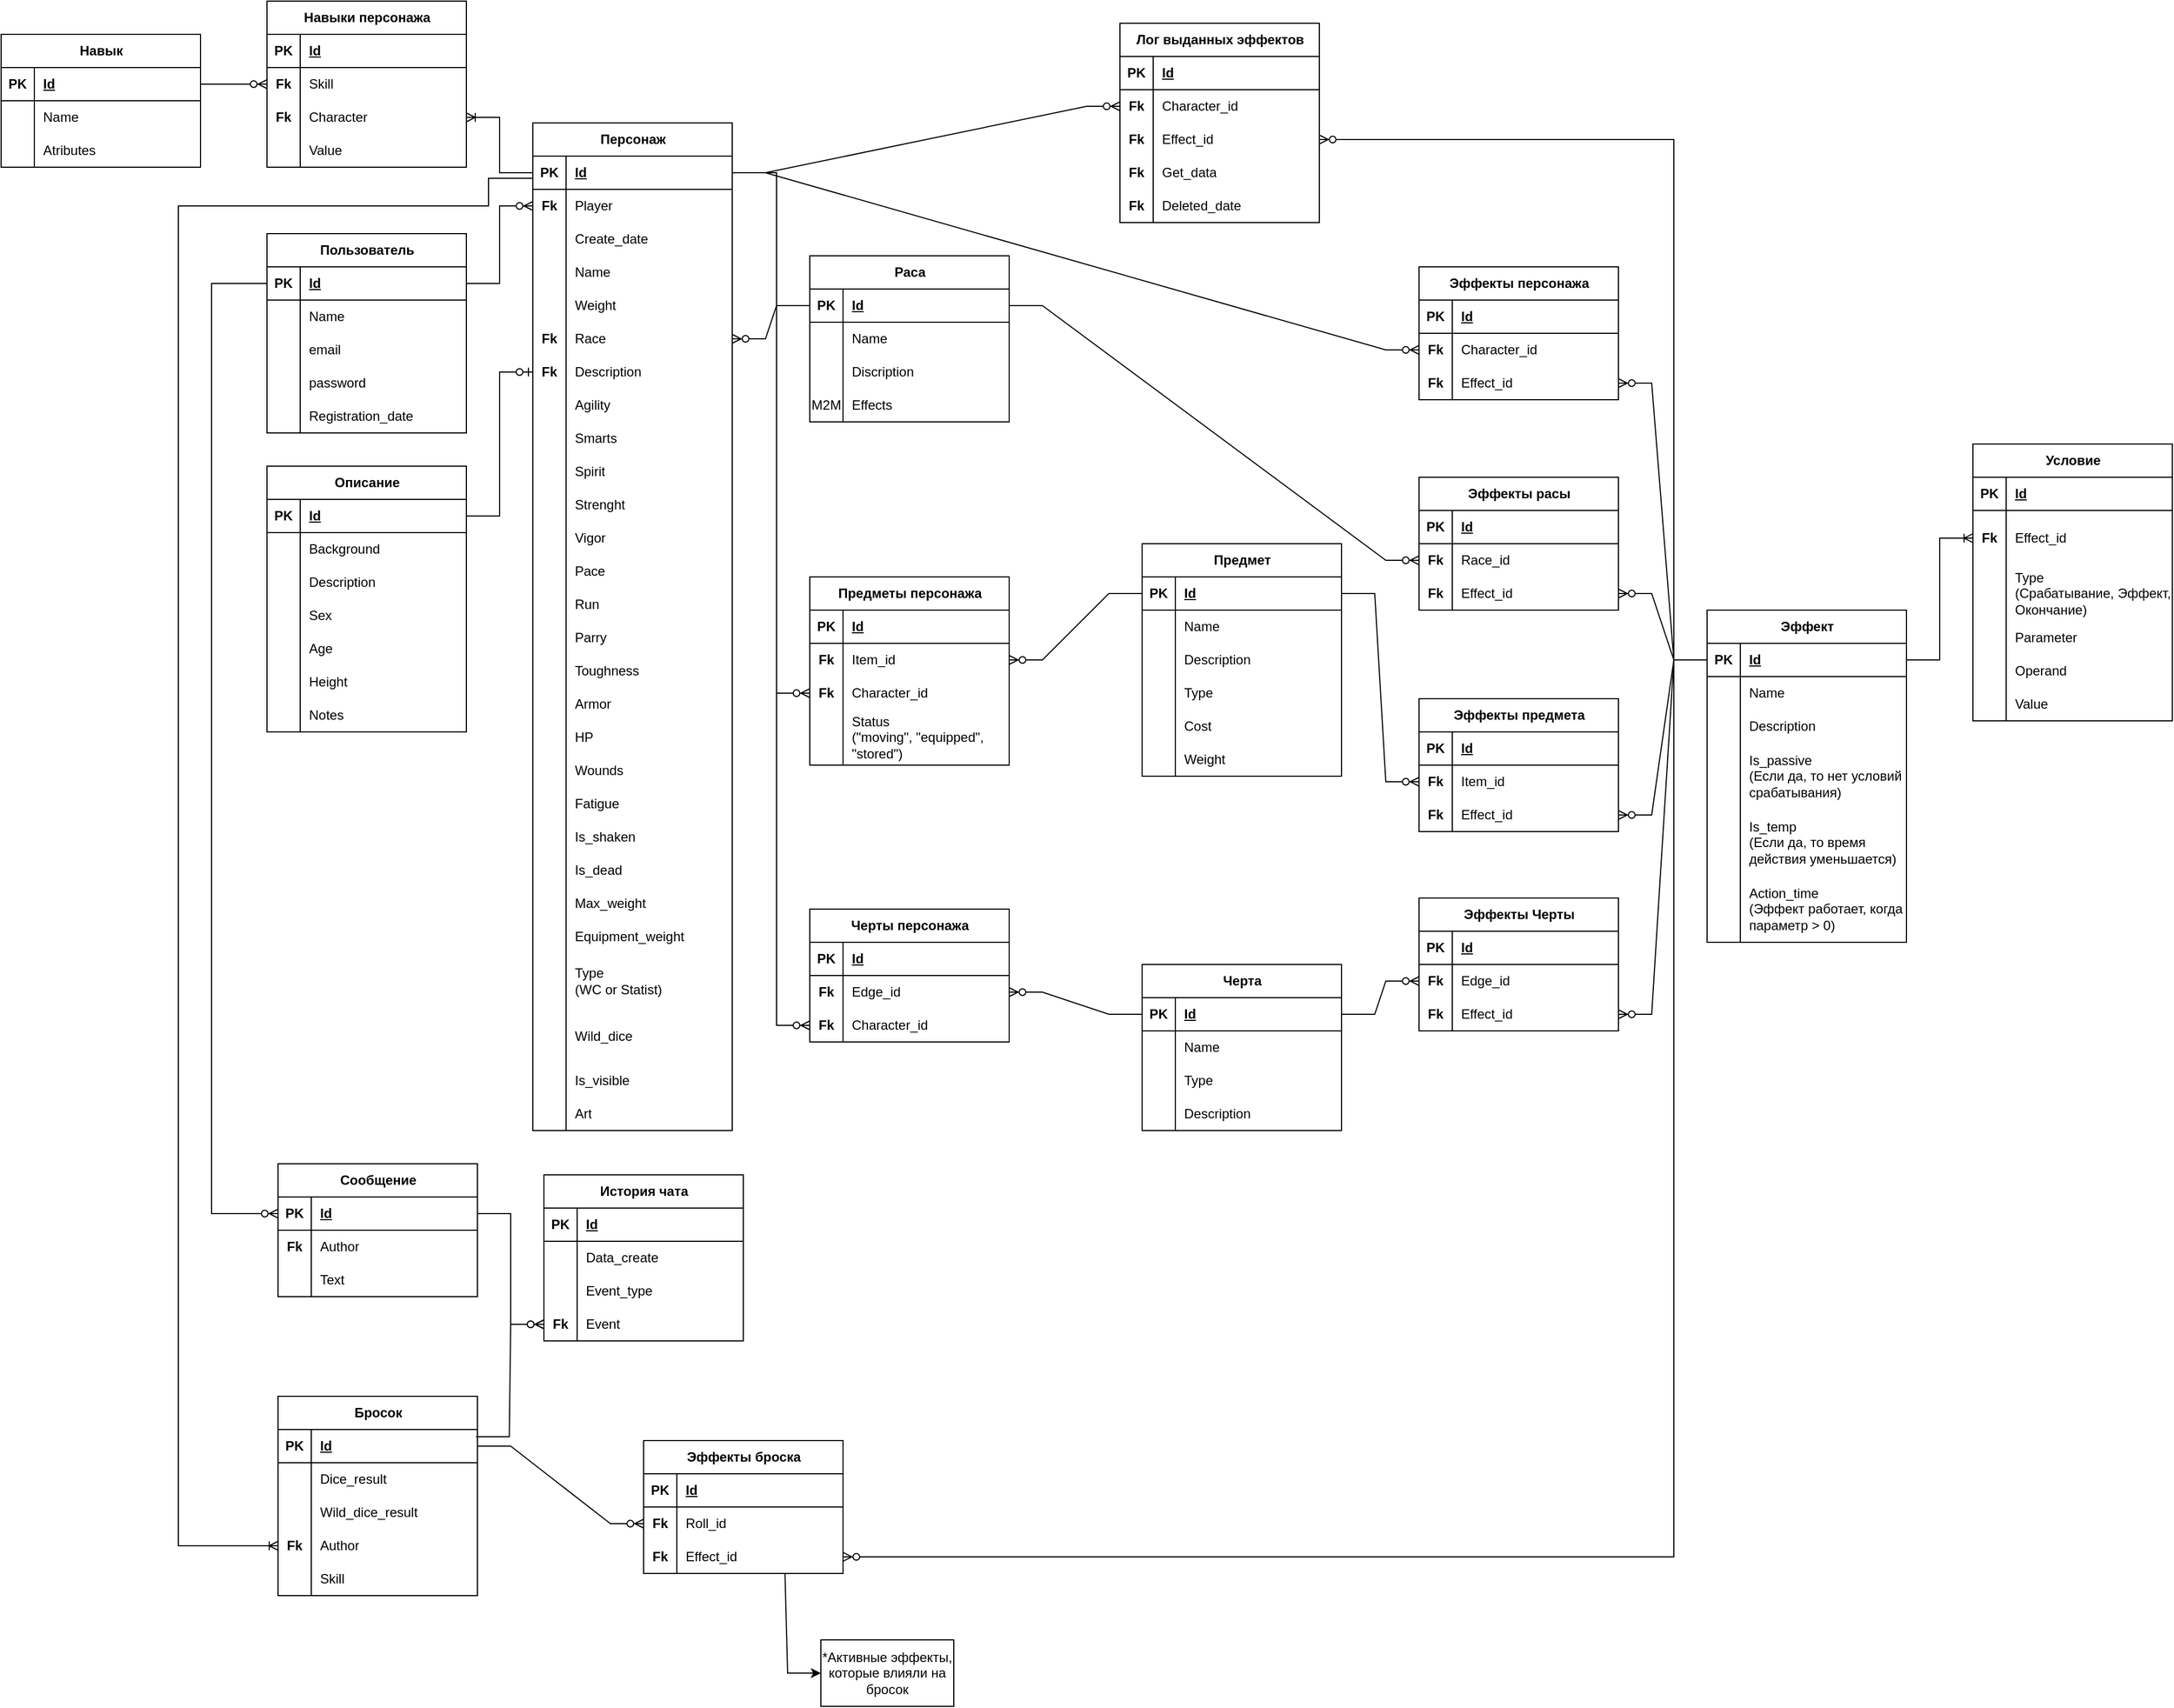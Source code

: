 <mxfile version="26.2.2">
  <diagram name="Страница — 1" id="LEkxokDaoVAow5W-6uDN">
    <mxGraphModel dx="1428" dy="841" grid="1" gridSize="10" guides="1" tooltips="1" connect="1" arrows="1" fold="1" page="1" pageScale="1" pageWidth="827" pageHeight="1169" math="0" shadow="0">
      <root>
        <mxCell id="0" />
        <mxCell id="1" parent="0" />
        <mxCell id="GfCyHiMN_hSw8G9x5QJc-15" value="Пользователь" style="shape=table;startSize=30;container=1;collapsible=1;childLayout=tableLayout;fixedRows=1;rowLines=0;fontStyle=1;align=center;resizeLast=1;html=1;" parent="1" vertex="1">
          <mxGeometry x="270" y="220" width="180" height="180" as="geometry" />
        </mxCell>
        <mxCell id="GfCyHiMN_hSw8G9x5QJc-16" value="" style="shape=tableRow;horizontal=0;startSize=0;swimlaneHead=0;swimlaneBody=0;fillColor=none;collapsible=0;dropTarget=0;points=[[0,0.5],[1,0.5]];portConstraint=eastwest;top=0;left=0;right=0;bottom=1;" parent="GfCyHiMN_hSw8G9x5QJc-15" vertex="1">
          <mxGeometry y="30" width="180" height="30" as="geometry" />
        </mxCell>
        <mxCell id="GfCyHiMN_hSw8G9x5QJc-17" value="PK" style="shape=partialRectangle;connectable=0;fillColor=none;top=0;left=0;bottom=0;right=0;fontStyle=1;overflow=hidden;whiteSpace=wrap;html=1;" parent="GfCyHiMN_hSw8G9x5QJc-16" vertex="1">
          <mxGeometry width="30" height="30" as="geometry">
            <mxRectangle width="30" height="30" as="alternateBounds" />
          </mxGeometry>
        </mxCell>
        <mxCell id="GfCyHiMN_hSw8G9x5QJc-18" value="Id" style="shape=partialRectangle;connectable=0;fillColor=none;top=0;left=0;bottom=0;right=0;align=left;spacingLeft=6;fontStyle=5;overflow=hidden;whiteSpace=wrap;html=1;" parent="GfCyHiMN_hSw8G9x5QJc-16" vertex="1">
          <mxGeometry x="30" width="150" height="30" as="geometry">
            <mxRectangle width="150" height="30" as="alternateBounds" />
          </mxGeometry>
        </mxCell>
        <mxCell id="GfCyHiMN_hSw8G9x5QJc-19" value="" style="shape=tableRow;horizontal=0;startSize=0;swimlaneHead=0;swimlaneBody=0;fillColor=none;collapsible=0;dropTarget=0;points=[[0,0.5],[1,0.5]];portConstraint=eastwest;top=0;left=0;right=0;bottom=0;" parent="GfCyHiMN_hSw8G9x5QJc-15" vertex="1">
          <mxGeometry y="60" width="180" height="30" as="geometry" />
        </mxCell>
        <mxCell id="GfCyHiMN_hSw8G9x5QJc-20" value="" style="shape=partialRectangle;connectable=0;fillColor=none;top=0;left=0;bottom=0;right=0;editable=1;overflow=hidden;whiteSpace=wrap;html=1;" parent="GfCyHiMN_hSw8G9x5QJc-19" vertex="1">
          <mxGeometry width="30" height="30" as="geometry">
            <mxRectangle width="30" height="30" as="alternateBounds" />
          </mxGeometry>
        </mxCell>
        <mxCell id="GfCyHiMN_hSw8G9x5QJc-21" value="Name" style="shape=partialRectangle;connectable=0;fillColor=none;top=0;left=0;bottom=0;right=0;align=left;spacingLeft=6;overflow=hidden;whiteSpace=wrap;html=1;" parent="GfCyHiMN_hSw8G9x5QJc-19" vertex="1">
          <mxGeometry x="30" width="150" height="30" as="geometry">
            <mxRectangle width="150" height="30" as="alternateBounds" />
          </mxGeometry>
        </mxCell>
        <mxCell id="GfCyHiMN_hSw8G9x5QJc-22" value="" style="shape=tableRow;horizontal=0;startSize=0;swimlaneHead=0;swimlaneBody=0;fillColor=none;collapsible=0;dropTarget=0;points=[[0,0.5],[1,0.5]];portConstraint=eastwest;top=0;left=0;right=0;bottom=0;" parent="GfCyHiMN_hSw8G9x5QJc-15" vertex="1">
          <mxGeometry y="90" width="180" height="30" as="geometry" />
        </mxCell>
        <mxCell id="GfCyHiMN_hSw8G9x5QJc-23" value="" style="shape=partialRectangle;connectable=0;fillColor=none;top=0;left=0;bottom=0;right=0;editable=1;overflow=hidden;whiteSpace=wrap;html=1;" parent="GfCyHiMN_hSw8G9x5QJc-22" vertex="1">
          <mxGeometry width="30" height="30" as="geometry">
            <mxRectangle width="30" height="30" as="alternateBounds" />
          </mxGeometry>
        </mxCell>
        <mxCell id="GfCyHiMN_hSw8G9x5QJc-24" value="email" style="shape=partialRectangle;connectable=0;fillColor=none;top=0;left=0;bottom=0;right=0;align=left;spacingLeft=6;overflow=hidden;whiteSpace=wrap;html=1;" parent="GfCyHiMN_hSw8G9x5QJc-22" vertex="1">
          <mxGeometry x="30" width="150" height="30" as="geometry">
            <mxRectangle width="150" height="30" as="alternateBounds" />
          </mxGeometry>
        </mxCell>
        <mxCell id="GfCyHiMN_hSw8G9x5QJc-25" value="" style="shape=tableRow;horizontal=0;startSize=0;swimlaneHead=0;swimlaneBody=0;fillColor=none;collapsible=0;dropTarget=0;points=[[0,0.5],[1,0.5]];portConstraint=eastwest;top=0;left=0;right=0;bottom=0;" parent="GfCyHiMN_hSw8G9x5QJc-15" vertex="1">
          <mxGeometry y="120" width="180" height="30" as="geometry" />
        </mxCell>
        <mxCell id="GfCyHiMN_hSw8G9x5QJc-26" value="" style="shape=partialRectangle;connectable=0;fillColor=none;top=0;left=0;bottom=0;right=0;editable=1;overflow=hidden;whiteSpace=wrap;html=1;" parent="GfCyHiMN_hSw8G9x5QJc-25" vertex="1">
          <mxGeometry width="30" height="30" as="geometry">
            <mxRectangle width="30" height="30" as="alternateBounds" />
          </mxGeometry>
        </mxCell>
        <mxCell id="GfCyHiMN_hSw8G9x5QJc-27" value="password" style="shape=partialRectangle;connectable=0;fillColor=none;top=0;left=0;bottom=0;right=0;align=left;spacingLeft=6;overflow=hidden;whiteSpace=wrap;html=1;" parent="GfCyHiMN_hSw8G9x5QJc-25" vertex="1">
          <mxGeometry x="30" width="150" height="30" as="geometry">
            <mxRectangle width="150" height="30" as="alternateBounds" />
          </mxGeometry>
        </mxCell>
        <mxCell id="flFLM_h7Vyi-pAPtxmvo-1" style="shape=tableRow;horizontal=0;startSize=0;swimlaneHead=0;swimlaneBody=0;fillColor=none;collapsible=0;dropTarget=0;points=[[0,0.5],[1,0.5]];portConstraint=eastwest;top=0;left=0;right=0;bottom=0;" parent="GfCyHiMN_hSw8G9x5QJc-15" vertex="1">
          <mxGeometry y="150" width="180" height="30" as="geometry" />
        </mxCell>
        <mxCell id="flFLM_h7Vyi-pAPtxmvo-2" style="shape=partialRectangle;connectable=0;fillColor=none;top=0;left=0;bottom=0;right=0;editable=1;overflow=hidden;whiteSpace=wrap;html=1;" parent="flFLM_h7Vyi-pAPtxmvo-1" vertex="1">
          <mxGeometry width="30" height="30" as="geometry">
            <mxRectangle width="30" height="30" as="alternateBounds" />
          </mxGeometry>
        </mxCell>
        <mxCell id="flFLM_h7Vyi-pAPtxmvo-3" value="Registration_date" style="shape=partialRectangle;connectable=0;fillColor=none;top=0;left=0;bottom=0;right=0;align=left;spacingLeft=6;overflow=hidden;whiteSpace=wrap;html=1;" parent="flFLM_h7Vyi-pAPtxmvo-1" vertex="1">
          <mxGeometry x="30" width="150" height="30" as="geometry">
            <mxRectangle width="150" height="30" as="alternateBounds" />
          </mxGeometry>
        </mxCell>
        <mxCell id="GfCyHiMN_hSw8G9x5QJc-28" value="Персонаж" style="shape=table;startSize=30;container=1;collapsible=1;childLayout=tableLayout;fixedRows=1;rowLines=0;fontStyle=1;align=center;resizeLast=1;html=1;" parent="1" vertex="1">
          <mxGeometry x="510" y="120" width="180" height="910" as="geometry" />
        </mxCell>
        <mxCell id="GfCyHiMN_hSw8G9x5QJc-29" value="" style="shape=tableRow;horizontal=0;startSize=0;swimlaneHead=0;swimlaneBody=0;fillColor=none;collapsible=0;dropTarget=0;points=[[0,0.5],[1,0.5]];portConstraint=eastwest;top=0;left=0;right=0;bottom=1;" parent="GfCyHiMN_hSw8G9x5QJc-28" vertex="1">
          <mxGeometry y="30" width="180" height="30" as="geometry" />
        </mxCell>
        <mxCell id="GfCyHiMN_hSw8G9x5QJc-30" value="PK" style="shape=partialRectangle;connectable=0;fillColor=none;top=0;left=0;bottom=0;right=0;fontStyle=1;overflow=hidden;whiteSpace=wrap;html=1;" parent="GfCyHiMN_hSw8G9x5QJc-29" vertex="1">
          <mxGeometry width="30" height="30" as="geometry">
            <mxRectangle width="30" height="30" as="alternateBounds" />
          </mxGeometry>
        </mxCell>
        <mxCell id="GfCyHiMN_hSw8G9x5QJc-31" value="Id" style="shape=partialRectangle;connectable=0;fillColor=none;top=0;left=0;bottom=0;right=0;align=left;spacingLeft=6;fontStyle=5;overflow=hidden;whiteSpace=wrap;html=1;" parent="GfCyHiMN_hSw8G9x5QJc-29" vertex="1">
          <mxGeometry x="30" width="150" height="30" as="geometry">
            <mxRectangle width="150" height="30" as="alternateBounds" />
          </mxGeometry>
        </mxCell>
        <mxCell id="GfCyHiMN_hSw8G9x5QJc-105" style="shape=tableRow;horizontal=0;startSize=0;swimlaneHead=0;swimlaneBody=0;fillColor=none;collapsible=0;dropTarget=0;points=[[0,0.5],[1,0.5]];portConstraint=eastwest;top=0;left=0;right=0;bottom=0;" parent="GfCyHiMN_hSw8G9x5QJc-28" vertex="1">
          <mxGeometry y="60" width="180" height="30" as="geometry" />
        </mxCell>
        <mxCell id="GfCyHiMN_hSw8G9x5QJc-106" value="&lt;b&gt;Fk&lt;/b&gt;" style="shape=partialRectangle;connectable=0;fillColor=none;top=0;left=0;bottom=0;right=0;editable=1;overflow=hidden;whiteSpace=wrap;html=1;" parent="GfCyHiMN_hSw8G9x5QJc-105" vertex="1">
          <mxGeometry width="30" height="30" as="geometry">
            <mxRectangle width="30" height="30" as="alternateBounds" />
          </mxGeometry>
        </mxCell>
        <mxCell id="GfCyHiMN_hSw8G9x5QJc-107" value="Player" style="shape=partialRectangle;connectable=0;fillColor=none;top=0;left=0;bottom=0;right=0;align=left;spacingLeft=6;overflow=hidden;whiteSpace=wrap;html=1;" parent="GfCyHiMN_hSw8G9x5QJc-105" vertex="1">
          <mxGeometry x="30" width="150" height="30" as="geometry">
            <mxRectangle width="150" height="30" as="alternateBounds" />
          </mxGeometry>
        </mxCell>
        <mxCell id="flFLM_h7Vyi-pAPtxmvo-4" style="shape=tableRow;horizontal=0;startSize=0;swimlaneHead=0;swimlaneBody=0;fillColor=none;collapsible=0;dropTarget=0;points=[[0,0.5],[1,0.5]];portConstraint=eastwest;top=0;left=0;right=0;bottom=0;" parent="GfCyHiMN_hSw8G9x5QJc-28" vertex="1">
          <mxGeometry y="90" width="180" height="30" as="geometry" />
        </mxCell>
        <mxCell id="flFLM_h7Vyi-pAPtxmvo-5" style="shape=partialRectangle;connectable=0;fillColor=none;top=0;left=0;bottom=0;right=0;editable=1;overflow=hidden;whiteSpace=wrap;html=1;" parent="flFLM_h7Vyi-pAPtxmvo-4" vertex="1">
          <mxGeometry width="30" height="30" as="geometry">
            <mxRectangle width="30" height="30" as="alternateBounds" />
          </mxGeometry>
        </mxCell>
        <mxCell id="flFLM_h7Vyi-pAPtxmvo-6" value="Create_date" style="shape=partialRectangle;connectable=0;fillColor=none;top=0;left=0;bottom=0;right=0;align=left;spacingLeft=6;overflow=hidden;whiteSpace=wrap;html=1;" parent="flFLM_h7Vyi-pAPtxmvo-4" vertex="1">
          <mxGeometry x="30" width="150" height="30" as="geometry">
            <mxRectangle width="150" height="30" as="alternateBounds" />
          </mxGeometry>
        </mxCell>
        <mxCell id="GfCyHiMN_hSw8G9x5QJc-32" value="" style="shape=tableRow;horizontal=0;startSize=0;swimlaneHead=0;swimlaneBody=0;fillColor=none;collapsible=0;dropTarget=0;points=[[0,0.5],[1,0.5]];portConstraint=eastwest;top=0;left=0;right=0;bottom=0;" parent="GfCyHiMN_hSw8G9x5QJc-28" vertex="1">
          <mxGeometry y="120" width="180" height="30" as="geometry" />
        </mxCell>
        <mxCell id="GfCyHiMN_hSw8G9x5QJc-33" value="" style="shape=partialRectangle;connectable=0;fillColor=none;top=0;left=0;bottom=0;right=0;editable=1;overflow=hidden;whiteSpace=wrap;html=1;" parent="GfCyHiMN_hSw8G9x5QJc-32" vertex="1">
          <mxGeometry width="30" height="30" as="geometry">
            <mxRectangle width="30" height="30" as="alternateBounds" />
          </mxGeometry>
        </mxCell>
        <mxCell id="GfCyHiMN_hSw8G9x5QJc-34" value="Name" style="shape=partialRectangle;connectable=0;fillColor=none;top=0;left=0;bottom=0;right=0;align=left;spacingLeft=6;overflow=hidden;whiteSpace=wrap;html=1;" parent="GfCyHiMN_hSw8G9x5QJc-32" vertex="1">
          <mxGeometry x="30" width="150" height="30" as="geometry">
            <mxRectangle width="150" height="30" as="alternateBounds" />
          </mxGeometry>
        </mxCell>
        <mxCell id="GfCyHiMN_hSw8G9x5QJc-35" value="" style="shape=tableRow;horizontal=0;startSize=0;swimlaneHead=0;swimlaneBody=0;fillColor=none;collapsible=0;dropTarget=0;points=[[0,0.5],[1,0.5]];portConstraint=eastwest;top=0;left=0;right=0;bottom=0;" parent="GfCyHiMN_hSw8G9x5QJc-28" vertex="1">
          <mxGeometry y="150" width="180" height="30" as="geometry" />
        </mxCell>
        <mxCell id="GfCyHiMN_hSw8G9x5QJc-36" value="" style="shape=partialRectangle;connectable=0;fillColor=none;top=0;left=0;bottom=0;right=0;editable=1;overflow=hidden;whiteSpace=wrap;html=1;" parent="GfCyHiMN_hSw8G9x5QJc-35" vertex="1">
          <mxGeometry width="30" height="30" as="geometry">
            <mxRectangle width="30" height="30" as="alternateBounds" />
          </mxGeometry>
        </mxCell>
        <mxCell id="GfCyHiMN_hSw8G9x5QJc-37" value="Weight" style="shape=partialRectangle;connectable=0;fillColor=none;top=0;left=0;bottom=0;right=0;align=left;spacingLeft=6;overflow=hidden;whiteSpace=wrap;html=1;" parent="GfCyHiMN_hSw8G9x5QJc-35" vertex="1">
          <mxGeometry x="30" width="150" height="30" as="geometry">
            <mxRectangle width="150" height="30" as="alternateBounds" />
          </mxGeometry>
        </mxCell>
        <mxCell id="GfCyHiMN_hSw8G9x5QJc-38" value="" style="shape=tableRow;horizontal=0;startSize=0;swimlaneHead=0;swimlaneBody=0;fillColor=none;collapsible=0;dropTarget=0;points=[[0,0.5],[1,0.5]];portConstraint=eastwest;top=0;left=0;right=0;bottom=0;" parent="GfCyHiMN_hSw8G9x5QJc-28" vertex="1">
          <mxGeometry y="180" width="180" height="30" as="geometry" />
        </mxCell>
        <mxCell id="GfCyHiMN_hSw8G9x5QJc-39" value="&lt;b&gt;Fk&lt;/b&gt;" style="shape=partialRectangle;connectable=0;fillColor=none;top=0;left=0;bottom=0;right=0;editable=1;overflow=hidden;whiteSpace=wrap;html=1;" parent="GfCyHiMN_hSw8G9x5QJc-38" vertex="1">
          <mxGeometry width="30" height="30" as="geometry">
            <mxRectangle width="30" height="30" as="alternateBounds" />
          </mxGeometry>
        </mxCell>
        <mxCell id="GfCyHiMN_hSw8G9x5QJc-40" value="Race" style="shape=partialRectangle;connectable=0;fillColor=none;top=0;left=0;bottom=0;right=0;align=left;spacingLeft=6;overflow=hidden;whiteSpace=wrap;html=1;" parent="GfCyHiMN_hSw8G9x5QJc-38" vertex="1">
          <mxGeometry x="30" width="150" height="30" as="geometry">
            <mxRectangle width="150" height="30" as="alternateBounds" />
          </mxGeometry>
        </mxCell>
        <mxCell id="GfCyHiMN_hSw8G9x5QJc-65" style="shape=tableRow;horizontal=0;startSize=0;swimlaneHead=0;swimlaneBody=0;fillColor=none;collapsible=0;dropTarget=0;points=[[0,0.5],[1,0.5]];portConstraint=eastwest;top=0;left=0;right=0;bottom=0;" parent="GfCyHiMN_hSw8G9x5QJc-28" vertex="1">
          <mxGeometry y="210" width="180" height="30" as="geometry" />
        </mxCell>
        <mxCell id="GfCyHiMN_hSw8G9x5QJc-66" value="&lt;b&gt;Fk&lt;/b&gt;" style="shape=partialRectangle;connectable=0;fillColor=none;top=0;left=0;bottom=0;right=0;editable=1;overflow=hidden;whiteSpace=wrap;html=1;" parent="GfCyHiMN_hSw8G9x5QJc-65" vertex="1">
          <mxGeometry width="30" height="30" as="geometry">
            <mxRectangle width="30" height="30" as="alternateBounds" />
          </mxGeometry>
        </mxCell>
        <mxCell id="GfCyHiMN_hSw8G9x5QJc-67" value="Description" style="shape=partialRectangle;connectable=0;fillColor=none;top=0;left=0;bottom=0;right=0;align=left;spacingLeft=6;overflow=hidden;whiteSpace=wrap;html=1;" parent="GfCyHiMN_hSw8G9x5QJc-65" vertex="1">
          <mxGeometry x="30" width="150" height="30" as="geometry">
            <mxRectangle width="150" height="30" as="alternateBounds" />
          </mxGeometry>
        </mxCell>
        <mxCell id="GfCyHiMN_hSw8G9x5QJc-62" style="shape=tableRow;horizontal=0;startSize=0;swimlaneHead=0;swimlaneBody=0;fillColor=none;collapsible=0;dropTarget=0;points=[[0,0.5],[1,0.5]];portConstraint=eastwest;top=0;left=0;right=0;bottom=0;" parent="GfCyHiMN_hSw8G9x5QJc-28" vertex="1">
          <mxGeometry y="240" width="180" height="30" as="geometry" />
        </mxCell>
        <mxCell id="GfCyHiMN_hSw8G9x5QJc-63" style="shape=partialRectangle;connectable=0;fillColor=none;top=0;left=0;bottom=0;right=0;editable=1;overflow=hidden;whiteSpace=wrap;html=1;" parent="GfCyHiMN_hSw8G9x5QJc-62" vertex="1">
          <mxGeometry width="30" height="30" as="geometry">
            <mxRectangle width="30" height="30" as="alternateBounds" />
          </mxGeometry>
        </mxCell>
        <mxCell id="GfCyHiMN_hSw8G9x5QJc-64" value="Agility" style="shape=partialRectangle;connectable=0;fillColor=none;top=0;left=0;bottom=0;right=0;align=left;spacingLeft=6;overflow=hidden;whiteSpace=wrap;html=1;" parent="GfCyHiMN_hSw8G9x5QJc-62" vertex="1">
          <mxGeometry x="30" width="150" height="30" as="geometry">
            <mxRectangle width="150" height="30" as="alternateBounds" />
          </mxGeometry>
        </mxCell>
        <mxCell id="GfCyHiMN_hSw8G9x5QJc-59" style="shape=tableRow;horizontal=0;startSize=0;swimlaneHead=0;swimlaneBody=0;fillColor=none;collapsible=0;dropTarget=0;points=[[0,0.5],[1,0.5]];portConstraint=eastwest;top=0;left=0;right=0;bottom=0;" parent="GfCyHiMN_hSw8G9x5QJc-28" vertex="1">
          <mxGeometry y="270" width="180" height="30" as="geometry" />
        </mxCell>
        <mxCell id="GfCyHiMN_hSw8G9x5QJc-60" style="shape=partialRectangle;connectable=0;fillColor=none;top=0;left=0;bottom=0;right=0;editable=1;overflow=hidden;whiteSpace=wrap;html=1;" parent="GfCyHiMN_hSw8G9x5QJc-59" vertex="1">
          <mxGeometry width="30" height="30" as="geometry">
            <mxRectangle width="30" height="30" as="alternateBounds" />
          </mxGeometry>
        </mxCell>
        <mxCell id="GfCyHiMN_hSw8G9x5QJc-61" value="Smarts" style="shape=partialRectangle;connectable=0;fillColor=none;top=0;left=0;bottom=0;right=0;align=left;spacingLeft=6;overflow=hidden;whiteSpace=wrap;html=1;" parent="GfCyHiMN_hSw8G9x5QJc-59" vertex="1">
          <mxGeometry x="30" width="150" height="30" as="geometry">
            <mxRectangle width="150" height="30" as="alternateBounds" />
          </mxGeometry>
        </mxCell>
        <mxCell id="GfCyHiMN_hSw8G9x5QJc-56" style="shape=tableRow;horizontal=0;startSize=0;swimlaneHead=0;swimlaneBody=0;fillColor=none;collapsible=0;dropTarget=0;points=[[0,0.5],[1,0.5]];portConstraint=eastwest;top=0;left=0;right=0;bottom=0;" parent="GfCyHiMN_hSw8G9x5QJc-28" vertex="1">
          <mxGeometry y="300" width="180" height="30" as="geometry" />
        </mxCell>
        <mxCell id="GfCyHiMN_hSw8G9x5QJc-57" style="shape=partialRectangle;connectable=0;fillColor=none;top=0;left=0;bottom=0;right=0;editable=1;overflow=hidden;whiteSpace=wrap;html=1;" parent="GfCyHiMN_hSw8G9x5QJc-56" vertex="1">
          <mxGeometry width="30" height="30" as="geometry">
            <mxRectangle width="30" height="30" as="alternateBounds" />
          </mxGeometry>
        </mxCell>
        <mxCell id="GfCyHiMN_hSw8G9x5QJc-58" value="Spirit" style="shape=partialRectangle;connectable=0;fillColor=none;top=0;left=0;bottom=0;right=0;align=left;spacingLeft=6;overflow=hidden;whiteSpace=wrap;html=1;" parent="GfCyHiMN_hSw8G9x5QJc-56" vertex="1">
          <mxGeometry x="30" width="150" height="30" as="geometry">
            <mxRectangle width="150" height="30" as="alternateBounds" />
          </mxGeometry>
        </mxCell>
        <mxCell id="GfCyHiMN_hSw8G9x5QJc-53" style="shape=tableRow;horizontal=0;startSize=0;swimlaneHead=0;swimlaneBody=0;fillColor=none;collapsible=0;dropTarget=0;points=[[0,0.5],[1,0.5]];portConstraint=eastwest;top=0;left=0;right=0;bottom=0;" parent="GfCyHiMN_hSw8G9x5QJc-28" vertex="1">
          <mxGeometry y="330" width="180" height="30" as="geometry" />
        </mxCell>
        <mxCell id="GfCyHiMN_hSw8G9x5QJc-54" style="shape=partialRectangle;connectable=0;fillColor=none;top=0;left=0;bottom=0;right=0;editable=1;overflow=hidden;whiteSpace=wrap;html=1;" parent="GfCyHiMN_hSw8G9x5QJc-53" vertex="1">
          <mxGeometry width="30" height="30" as="geometry">
            <mxRectangle width="30" height="30" as="alternateBounds" />
          </mxGeometry>
        </mxCell>
        <mxCell id="GfCyHiMN_hSw8G9x5QJc-55" value="Strenght" style="shape=partialRectangle;connectable=0;fillColor=none;top=0;left=0;bottom=0;right=0;align=left;spacingLeft=6;overflow=hidden;whiteSpace=wrap;html=1;" parent="GfCyHiMN_hSw8G9x5QJc-53" vertex="1">
          <mxGeometry x="30" width="150" height="30" as="geometry">
            <mxRectangle width="150" height="30" as="alternateBounds" />
          </mxGeometry>
        </mxCell>
        <mxCell id="GfCyHiMN_hSw8G9x5QJc-50" style="shape=tableRow;horizontal=0;startSize=0;swimlaneHead=0;swimlaneBody=0;fillColor=none;collapsible=0;dropTarget=0;points=[[0,0.5],[1,0.5]];portConstraint=eastwest;top=0;left=0;right=0;bottom=0;" parent="GfCyHiMN_hSw8G9x5QJc-28" vertex="1">
          <mxGeometry y="360" width="180" height="30" as="geometry" />
        </mxCell>
        <mxCell id="GfCyHiMN_hSw8G9x5QJc-51" style="shape=partialRectangle;connectable=0;fillColor=none;top=0;left=0;bottom=0;right=0;editable=1;overflow=hidden;whiteSpace=wrap;html=1;" parent="GfCyHiMN_hSw8G9x5QJc-50" vertex="1">
          <mxGeometry width="30" height="30" as="geometry">
            <mxRectangle width="30" height="30" as="alternateBounds" />
          </mxGeometry>
        </mxCell>
        <mxCell id="GfCyHiMN_hSw8G9x5QJc-52" value="Vigor" style="shape=partialRectangle;connectable=0;fillColor=none;top=0;left=0;bottom=0;right=0;align=left;spacingLeft=6;overflow=hidden;whiteSpace=wrap;html=1;" parent="GfCyHiMN_hSw8G9x5QJc-50" vertex="1">
          <mxGeometry x="30" width="150" height="30" as="geometry">
            <mxRectangle width="150" height="30" as="alternateBounds" />
          </mxGeometry>
        </mxCell>
        <mxCell id="GfCyHiMN_hSw8G9x5QJc-47" style="shape=tableRow;horizontal=0;startSize=0;swimlaneHead=0;swimlaneBody=0;fillColor=none;collapsible=0;dropTarget=0;points=[[0,0.5],[1,0.5]];portConstraint=eastwest;top=0;left=0;right=0;bottom=0;" parent="GfCyHiMN_hSw8G9x5QJc-28" vertex="1">
          <mxGeometry y="390" width="180" height="30" as="geometry" />
        </mxCell>
        <mxCell id="GfCyHiMN_hSw8G9x5QJc-48" style="shape=partialRectangle;connectable=0;fillColor=none;top=0;left=0;bottom=0;right=0;editable=1;overflow=hidden;whiteSpace=wrap;html=1;" parent="GfCyHiMN_hSw8G9x5QJc-47" vertex="1">
          <mxGeometry width="30" height="30" as="geometry">
            <mxRectangle width="30" height="30" as="alternateBounds" />
          </mxGeometry>
        </mxCell>
        <mxCell id="GfCyHiMN_hSw8G9x5QJc-49" value="Pace" style="shape=partialRectangle;connectable=0;fillColor=none;top=0;left=0;bottom=0;right=0;align=left;spacingLeft=6;overflow=hidden;whiteSpace=wrap;html=1;" parent="GfCyHiMN_hSw8G9x5QJc-47" vertex="1">
          <mxGeometry x="30" width="150" height="30" as="geometry">
            <mxRectangle width="150" height="30" as="alternateBounds" />
          </mxGeometry>
        </mxCell>
        <mxCell id="GfCyHiMN_hSw8G9x5QJc-44" style="shape=tableRow;horizontal=0;startSize=0;swimlaneHead=0;swimlaneBody=0;fillColor=none;collapsible=0;dropTarget=0;points=[[0,0.5],[1,0.5]];portConstraint=eastwest;top=0;left=0;right=0;bottom=0;" parent="GfCyHiMN_hSw8G9x5QJc-28" vertex="1">
          <mxGeometry y="420" width="180" height="30" as="geometry" />
        </mxCell>
        <mxCell id="GfCyHiMN_hSw8G9x5QJc-45" style="shape=partialRectangle;connectable=0;fillColor=none;top=0;left=0;bottom=0;right=0;editable=1;overflow=hidden;whiteSpace=wrap;html=1;" parent="GfCyHiMN_hSw8G9x5QJc-44" vertex="1">
          <mxGeometry width="30" height="30" as="geometry">
            <mxRectangle width="30" height="30" as="alternateBounds" />
          </mxGeometry>
        </mxCell>
        <mxCell id="GfCyHiMN_hSw8G9x5QJc-46" value="Run" style="shape=partialRectangle;connectable=0;fillColor=none;top=0;left=0;bottom=0;right=0;align=left;spacingLeft=6;overflow=hidden;whiteSpace=wrap;html=1;" parent="GfCyHiMN_hSw8G9x5QJc-44" vertex="1">
          <mxGeometry x="30" width="150" height="30" as="geometry">
            <mxRectangle width="150" height="30" as="alternateBounds" />
          </mxGeometry>
        </mxCell>
        <mxCell id="GfCyHiMN_hSw8G9x5QJc-41" style="shape=tableRow;horizontal=0;startSize=0;swimlaneHead=0;swimlaneBody=0;fillColor=none;collapsible=0;dropTarget=0;points=[[0,0.5],[1,0.5]];portConstraint=eastwest;top=0;left=0;right=0;bottom=0;" parent="GfCyHiMN_hSw8G9x5QJc-28" vertex="1">
          <mxGeometry y="450" width="180" height="30" as="geometry" />
        </mxCell>
        <mxCell id="GfCyHiMN_hSw8G9x5QJc-42" style="shape=partialRectangle;connectable=0;fillColor=none;top=0;left=0;bottom=0;right=0;editable=1;overflow=hidden;whiteSpace=wrap;html=1;" parent="GfCyHiMN_hSw8G9x5QJc-41" vertex="1">
          <mxGeometry width="30" height="30" as="geometry">
            <mxRectangle width="30" height="30" as="alternateBounds" />
          </mxGeometry>
        </mxCell>
        <mxCell id="GfCyHiMN_hSw8G9x5QJc-43" value="Parry" style="shape=partialRectangle;connectable=0;fillColor=none;top=0;left=0;bottom=0;right=0;align=left;spacingLeft=6;overflow=hidden;whiteSpace=wrap;html=1;" parent="GfCyHiMN_hSw8G9x5QJc-41" vertex="1">
          <mxGeometry x="30" width="150" height="30" as="geometry">
            <mxRectangle width="150" height="30" as="alternateBounds" />
          </mxGeometry>
        </mxCell>
        <mxCell id="GfCyHiMN_hSw8G9x5QJc-111" style="shape=tableRow;horizontal=0;startSize=0;swimlaneHead=0;swimlaneBody=0;fillColor=none;collapsible=0;dropTarget=0;points=[[0,0.5],[1,0.5]];portConstraint=eastwest;top=0;left=0;right=0;bottom=0;" parent="GfCyHiMN_hSw8G9x5QJc-28" vertex="1">
          <mxGeometry y="480" width="180" height="30" as="geometry" />
        </mxCell>
        <mxCell id="GfCyHiMN_hSw8G9x5QJc-112" style="shape=partialRectangle;connectable=0;fillColor=none;top=0;left=0;bottom=0;right=0;editable=1;overflow=hidden;whiteSpace=wrap;html=1;" parent="GfCyHiMN_hSw8G9x5QJc-111" vertex="1">
          <mxGeometry width="30" height="30" as="geometry">
            <mxRectangle width="30" height="30" as="alternateBounds" />
          </mxGeometry>
        </mxCell>
        <mxCell id="GfCyHiMN_hSw8G9x5QJc-113" value="Toughness" style="shape=partialRectangle;connectable=0;fillColor=none;top=0;left=0;bottom=0;right=0;align=left;spacingLeft=6;overflow=hidden;whiteSpace=wrap;html=1;" parent="GfCyHiMN_hSw8G9x5QJc-111" vertex="1">
          <mxGeometry x="30" width="150" height="30" as="geometry">
            <mxRectangle width="150" height="30" as="alternateBounds" />
          </mxGeometry>
        </mxCell>
        <mxCell id="GfCyHiMN_hSw8G9x5QJc-108" style="shape=tableRow;horizontal=0;startSize=0;swimlaneHead=0;swimlaneBody=0;fillColor=none;collapsible=0;dropTarget=0;points=[[0,0.5],[1,0.5]];portConstraint=eastwest;top=0;left=0;right=0;bottom=0;" parent="GfCyHiMN_hSw8G9x5QJc-28" vertex="1">
          <mxGeometry y="510" width="180" height="30" as="geometry" />
        </mxCell>
        <mxCell id="GfCyHiMN_hSw8G9x5QJc-109" style="shape=partialRectangle;connectable=0;fillColor=none;top=0;left=0;bottom=0;right=0;editable=1;overflow=hidden;whiteSpace=wrap;html=1;" parent="GfCyHiMN_hSw8G9x5QJc-108" vertex="1">
          <mxGeometry width="30" height="30" as="geometry">
            <mxRectangle width="30" height="30" as="alternateBounds" />
          </mxGeometry>
        </mxCell>
        <mxCell id="GfCyHiMN_hSw8G9x5QJc-110" value="Armor" style="shape=partialRectangle;connectable=0;fillColor=none;top=0;left=0;bottom=0;right=0;align=left;spacingLeft=6;overflow=hidden;whiteSpace=wrap;html=1;" parent="GfCyHiMN_hSw8G9x5QJc-108" vertex="1">
          <mxGeometry x="30" width="150" height="30" as="geometry">
            <mxRectangle width="150" height="30" as="alternateBounds" />
          </mxGeometry>
        </mxCell>
        <mxCell id="GfCyHiMN_hSw8G9x5QJc-161" style="shape=tableRow;horizontal=0;startSize=0;swimlaneHead=0;swimlaneBody=0;fillColor=none;collapsible=0;dropTarget=0;points=[[0,0.5],[1,0.5]];portConstraint=eastwest;top=0;left=0;right=0;bottom=0;" parent="GfCyHiMN_hSw8G9x5QJc-28" vertex="1">
          <mxGeometry y="540" width="180" height="30" as="geometry" />
        </mxCell>
        <mxCell id="GfCyHiMN_hSw8G9x5QJc-162" style="shape=partialRectangle;connectable=0;fillColor=none;top=0;left=0;bottom=0;right=0;editable=1;overflow=hidden;whiteSpace=wrap;html=1;" parent="GfCyHiMN_hSw8G9x5QJc-161" vertex="1">
          <mxGeometry width="30" height="30" as="geometry">
            <mxRectangle width="30" height="30" as="alternateBounds" />
          </mxGeometry>
        </mxCell>
        <mxCell id="GfCyHiMN_hSw8G9x5QJc-163" value="HP" style="shape=partialRectangle;connectable=0;fillColor=none;top=0;left=0;bottom=0;right=0;align=left;spacingLeft=6;overflow=hidden;whiteSpace=wrap;html=1;" parent="GfCyHiMN_hSw8G9x5QJc-161" vertex="1">
          <mxGeometry x="30" width="150" height="30" as="geometry">
            <mxRectangle width="150" height="30" as="alternateBounds" />
          </mxGeometry>
        </mxCell>
        <mxCell id="GfCyHiMN_hSw8G9x5QJc-167" style="shape=tableRow;horizontal=0;startSize=0;swimlaneHead=0;swimlaneBody=0;fillColor=none;collapsible=0;dropTarget=0;points=[[0,0.5],[1,0.5]];portConstraint=eastwest;top=0;left=0;right=0;bottom=0;" parent="GfCyHiMN_hSw8G9x5QJc-28" vertex="1">
          <mxGeometry y="570" width="180" height="30" as="geometry" />
        </mxCell>
        <mxCell id="GfCyHiMN_hSw8G9x5QJc-168" style="shape=partialRectangle;connectable=0;fillColor=none;top=0;left=0;bottom=0;right=0;editable=1;overflow=hidden;whiteSpace=wrap;html=1;" parent="GfCyHiMN_hSw8G9x5QJc-167" vertex="1">
          <mxGeometry width="30" height="30" as="geometry">
            <mxRectangle width="30" height="30" as="alternateBounds" />
          </mxGeometry>
        </mxCell>
        <mxCell id="GfCyHiMN_hSw8G9x5QJc-169" value="Wounds" style="shape=partialRectangle;connectable=0;fillColor=none;top=0;left=0;bottom=0;right=0;align=left;spacingLeft=6;overflow=hidden;whiteSpace=wrap;html=1;" parent="GfCyHiMN_hSw8G9x5QJc-167" vertex="1">
          <mxGeometry x="30" width="150" height="30" as="geometry">
            <mxRectangle width="150" height="30" as="alternateBounds" />
          </mxGeometry>
        </mxCell>
        <mxCell id="GfCyHiMN_hSw8G9x5QJc-173" style="shape=tableRow;horizontal=0;startSize=0;swimlaneHead=0;swimlaneBody=0;fillColor=none;collapsible=0;dropTarget=0;points=[[0,0.5],[1,0.5]];portConstraint=eastwest;top=0;left=0;right=0;bottom=0;" parent="GfCyHiMN_hSw8G9x5QJc-28" vertex="1">
          <mxGeometry y="600" width="180" height="30" as="geometry" />
        </mxCell>
        <mxCell id="GfCyHiMN_hSw8G9x5QJc-174" style="shape=partialRectangle;connectable=0;fillColor=none;top=0;left=0;bottom=0;right=0;editable=1;overflow=hidden;whiteSpace=wrap;html=1;" parent="GfCyHiMN_hSw8G9x5QJc-173" vertex="1">
          <mxGeometry width="30" height="30" as="geometry">
            <mxRectangle width="30" height="30" as="alternateBounds" />
          </mxGeometry>
        </mxCell>
        <mxCell id="GfCyHiMN_hSw8G9x5QJc-175" value="Fatigue" style="shape=partialRectangle;connectable=0;fillColor=none;top=0;left=0;bottom=0;right=0;align=left;spacingLeft=6;overflow=hidden;whiteSpace=wrap;html=1;" parent="GfCyHiMN_hSw8G9x5QJc-173" vertex="1">
          <mxGeometry x="30" width="150" height="30" as="geometry">
            <mxRectangle width="150" height="30" as="alternateBounds" />
          </mxGeometry>
        </mxCell>
        <mxCell id="GfCyHiMN_hSw8G9x5QJc-170" style="shape=tableRow;horizontal=0;startSize=0;swimlaneHead=0;swimlaneBody=0;fillColor=none;collapsible=0;dropTarget=0;points=[[0,0.5],[1,0.5]];portConstraint=eastwest;top=0;left=0;right=0;bottom=0;" parent="GfCyHiMN_hSw8G9x5QJc-28" vertex="1">
          <mxGeometry y="630" width="180" height="30" as="geometry" />
        </mxCell>
        <mxCell id="GfCyHiMN_hSw8G9x5QJc-171" style="shape=partialRectangle;connectable=0;fillColor=none;top=0;left=0;bottom=0;right=0;editable=1;overflow=hidden;whiteSpace=wrap;html=1;" parent="GfCyHiMN_hSw8G9x5QJc-170" vertex="1">
          <mxGeometry width="30" height="30" as="geometry">
            <mxRectangle width="30" height="30" as="alternateBounds" />
          </mxGeometry>
        </mxCell>
        <mxCell id="GfCyHiMN_hSw8G9x5QJc-172" value="Is_shaken" style="shape=partialRectangle;connectable=0;fillColor=none;top=0;left=0;bottom=0;right=0;align=left;spacingLeft=6;overflow=hidden;whiteSpace=wrap;html=1;" parent="GfCyHiMN_hSw8G9x5QJc-170" vertex="1">
          <mxGeometry x="30" width="150" height="30" as="geometry">
            <mxRectangle width="150" height="30" as="alternateBounds" />
          </mxGeometry>
        </mxCell>
        <mxCell id="GfCyHiMN_hSw8G9x5QJc-176" style="shape=tableRow;horizontal=0;startSize=0;swimlaneHead=0;swimlaneBody=0;fillColor=none;collapsible=0;dropTarget=0;points=[[0,0.5],[1,0.5]];portConstraint=eastwest;top=0;left=0;right=0;bottom=0;" parent="GfCyHiMN_hSw8G9x5QJc-28" vertex="1">
          <mxGeometry y="660" width="180" height="30" as="geometry" />
        </mxCell>
        <mxCell id="GfCyHiMN_hSw8G9x5QJc-177" style="shape=partialRectangle;connectable=0;fillColor=none;top=0;left=0;bottom=0;right=0;editable=1;overflow=hidden;whiteSpace=wrap;html=1;" parent="GfCyHiMN_hSw8G9x5QJc-176" vertex="1">
          <mxGeometry width="30" height="30" as="geometry">
            <mxRectangle width="30" height="30" as="alternateBounds" />
          </mxGeometry>
        </mxCell>
        <mxCell id="GfCyHiMN_hSw8G9x5QJc-178" value="Is_dead" style="shape=partialRectangle;connectable=0;fillColor=none;top=0;left=0;bottom=0;right=0;align=left;spacingLeft=6;overflow=hidden;whiteSpace=wrap;html=1;" parent="GfCyHiMN_hSw8G9x5QJc-176" vertex="1">
          <mxGeometry x="30" width="150" height="30" as="geometry">
            <mxRectangle width="150" height="30" as="alternateBounds" />
          </mxGeometry>
        </mxCell>
        <mxCell id="GfCyHiMN_hSw8G9x5QJc-158" style="shape=tableRow;horizontal=0;startSize=0;swimlaneHead=0;swimlaneBody=0;fillColor=none;collapsible=0;dropTarget=0;points=[[0,0.5],[1,0.5]];portConstraint=eastwest;top=0;left=0;right=0;bottom=0;" parent="GfCyHiMN_hSw8G9x5QJc-28" vertex="1">
          <mxGeometry y="690" width="180" height="30" as="geometry" />
        </mxCell>
        <mxCell id="GfCyHiMN_hSw8G9x5QJc-159" style="shape=partialRectangle;connectable=0;fillColor=none;top=0;left=0;bottom=0;right=0;editable=1;overflow=hidden;whiteSpace=wrap;html=1;" parent="GfCyHiMN_hSw8G9x5QJc-158" vertex="1">
          <mxGeometry width="30" height="30" as="geometry">
            <mxRectangle width="30" height="30" as="alternateBounds" />
          </mxGeometry>
        </mxCell>
        <mxCell id="GfCyHiMN_hSw8G9x5QJc-160" value="Max_weight" style="shape=partialRectangle;connectable=0;fillColor=none;top=0;left=0;bottom=0;right=0;align=left;spacingLeft=6;overflow=hidden;whiteSpace=wrap;html=1;" parent="GfCyHiMN_hSw8G9x5QJc-158" vertex="1">
          <mxGeometry x="30" width="150" height="30" as="geometry">
            <mxRectangle width="150" height="30" as="alternateBounds" />
          </mxGeometry>
        </mxCell>
        <mxCell id="GfCyHiMN_hSw8G9x5QJc-179" style="shape=tableRow;horizontal=0;startSize=0;swimlaneHead=0;swimlaneBody=0;fillColor=none;collapsible=0;dropTarget=0;points=[[0,0.5],[1,0.5]];portConstraint=eastwest;top=0;left=0;right=0;bottom=0;" parent="GfCyHiMN_hSw8G9x5QJc-28" vertex="1">
          <mxGeometry y="720" width="180" height="30" as="geometry" />
        </mxCell>
        <mxCell id="GfCyHiMN_hSw8G9x5QJc-180" style="shape=partialRectangle;connectable=0;fillColor=none;top=0;left=0;bottom=0;right=0;editable=1;overflow=hidden;whiteSpace=wrap;html=1;" parent="GfCyHiMN_hSw8G9x5QJc-179" vertex="1">
          <mxGeometry width="30" height="30" as="geometry">
            <mxRectangle width="30" height="30" as="alternateBounds" />
          </mxGeometry>
        </mxCell>
        <mxCell id="GfCyHiMN_hSw8G9x5QJc-181" value="Equipment_weight" style="shape=partialRectangle;connectable=0;fillColor=none;top=0;left=0;bottom=0;right=0;align=left;spacingLeft=6;overflow=hidden;whiteSpace=wrap;html=1;" parent="GfCyHiMN_hSw8G9x5QJc-179" vertex="1">
          <mxGeometry x="30" width="150" height="30" as="geometry">
            <mxRectangle width="150" height="30" as="alternateBounds" />
          </mxGeometry>
        </mxCell>
        <mxCell id="GfCyHiMN_hSw8G9x5QJc-114" style="shape=tableRow;horizontal=0;startSize=0;swimlaneHead=0;swimlaneBody=0;fillColor=none;collapsible=0;dropTarget=0;points=[[0,0.5],[1,0.5]];portConstraint=eastwest;top=0;left=0;right=0;bottom=0;" parent="GfCyHiMN_hSw8G9x5QJc-28" vertex="1">
          <mxGeometry y="750" width="180" height="50" as="geometry" />
        </mxCell>
        <mxCell id="GfCyHiMN_hSw8G9x5QJc-115" style="shape=partialRectangle;connectable=0;fillColor=none;top=0;left=0;bottom=0;right=0;editable=1;overflow=hidden;whiteSpace=wrap;html=1;" parent="GfCyHiMN_hSw8G9x5QJc-114" vertex="1">
          <mxGeometry width="30" height="50" as="geometry">
            <mxRectangle width="30" height="50" as="alternateBounds" />
          </mxGeometry>
        </mxCell>
        <mxCell id="GfCyHiMN_hSw8G9x5QJc-116" value="Type&lt;div&gt;(WC or Statist)&lt;/div&gt;" style="shape=partialRectangle;connectable=0;fillColor=none;top=0;left=0;bottom=0;right=0;align=left;spacingLeft=6;overflow=hidden;whiteSpace=wrap;html=1;" parent="GfCyHiMN_hSw8G9x5QJc-114" vertex="1">
          <mxGeometry x="30" width="150" height="50" as="geometry">
            <mxRectangle width="150" height="50" as="alternateBounds" />
          </mxGeometry>
        </mxCell>
        <mxCell id="GfCyHiMN_hSw8G9x5QJc-399" style="shape=tableRow;horizontal=0;startSize=0;swimlaneHead=0;swimlaneBody=0;fillColor=none;collapsible=0;dropTarget=0;points=[[0,0.5],[1,0.5]];portConstraint=eastwest;top=0;left=0;right=0;bottom=0;" parent="GfCyHiMN_hSw8G9x5QJc-28" vertex="1">
          <mxGeometry y="800" width="180" height="50" as="geometry" />
        </mxCell>
        <mxCell id="GfCyHiMN_hSw8G9x5QJc-400" style="shape=partialRectangle;connectable=0;fillColor=none;top=0;left=0;bottom=0;right=0;editable=1;overflow=hidden;whiteSpace=wrap;html=1;" parent="GfCyHiMN_hSw8G9x5QJc-399" vertex="1">
          <mxGeometry width="30" height="50" as="geometry">
            <mxRectangle width="30" height="50" as="alternateBounds" />
          </mxGeometry>
        </mxCell>
        <mxCell id="GfCyHiMN_hSw8G9x5QJc-401" value="Wild_dice" style="shape=partialRectangle;connectable=0;fillColor=none;top=0;left=0;bottom=0;right=0;align=left;spacingLeft=6;overflow=hidden;whiteSpace=wrap;html=1;" parent="GfCyHiMN_hSw8G9x5QJc-399" vertex="1">
          <mxGeometry x="30" width="150" height="50" as="geometry">
            <mxRectangle width="150" height="50" as="alternateBounds" />
          </mxGeometry>
        </mxCell>
        <mxCell id="GfCyHiMN_hSw8G9x5QJc-380" style="shape=tableRow;horizontal=0;startSize=0;swimlaneHead=0;swimlaneBody=0;fillColor=none;collapsible=0;dropTarget=0;points=[[0,0.5],[1,0.5]];portConstraint=eastwest;top=0;left=0;right=0;bottom=0;" parent="GfCyHiMN_hSw8G9x5QJc-28" vertex="1">
          <mxGeometry y="850" width="180" height="30" as="geometry" />
        </mxCell>
        <mxCell id="GfCyHiMN_hSw8G9x5QJc-381" style="shape=partialRectangle;connectable=0;fillColor=none;top=0;left=0;bottom=0;right=0;editable=1;overflow=hidden;whiteSpace=wrap;html=1;" parent="GfCyHiMN_hSw8G9x5QJc-380" vertex="1">
          <mxGeometry width="30" height="30" as="geometry">
            <mxRectangle width="30" height="30" as="alternateBounds" />
          </mxGeometry>
        </mxCell>
        <mxCell id="GfCyHiMN_hSw8G9x5QJc-382" value="Is_visible" style="shape=partialRectangle;connectable=0;fillColor=none;top=0;left=0;bottom=0;right=0;align=left;spacingLeft=6;overflow=hidden;whiteSpace=wrap;html=1;" parent="GfCyHiMN_hSw8G9x5QJc-380" vertex="1">
          <mxGeometry x="30" width="150" height="30" as="geometry">
            <mxRectangle width="150" height="30" as="alternateBounds" />
          </mxGeometry>
        </mxCell>
        <mxCell id="GfCyHiMN_hSw8G9x5QJc-383" style="shape=tableRow;horizontal=0;startSize=0;swimlaneHead=0;swimlaneBody=0;fillColor=none;collapsible=0;dropTarget=0;points=[[0,0.5],[1,0.5]];portConstraint=eastwest;top=0;left=0;right=0;bottom=0;" parent="GfCyHiMN_hSw8G9x5QJc-28" vertex="1">
          <mxGeometry y="880" width="180" height="30" as="geometry" />
        </mxCell>
        <mxCell id="GfCyHiMN_hSw8G9x5QJc-384" style="shape=partialRectangle;connectable=0;fillColor=none;top=0;left=0;bottom=0;right=0;editable=1;overflow=hidden;whiteSpace=wrap;html=1;" parent="GfCyHiMN_hSw8G9x5QJc-383" vertex="1">
          <mxGeometry width="30" height="30" as="geometry">
            <mxRectangle width="30" height="30" as="alternateBounds" />
          </mxGeometry>
        </mxCell>
        <mxCell id="GfCyHiMN_hSw8G9x5QJc-385" value="Art" style="shape=partialRectangle;connectable=0;fillColor=none;top=0;left=0;bottom=0;right=0;align=left;spacingLeft=6;overflow=hidden;whiteSpace=wrap;html=1;" parent="GfCyHiMN_hSw8G9x5QJc-383" vertex="1">
          <mxGeometry x="30" width="150" height="30" as="geometry">
            <mxRectangle width="150" height="30" as="alternateBounds" />
          </mxGeometry>
        </mxCell>
        <mxCell id="GfCyHiMN_hSw8G9x5QJc-68" value="Описание" style="shape=table;startSize=30;container=1;collapsible=1;childLayout=tableLayout;fixedRows=1;rowLines=0;fontStyle=1;align=center;resizeLast=1;html=1;" parent="1" vertex="1">
          <mxGeometry x="270" y="430" width="180" height="240" as="geometry" />
        </mxCell>
        <mxCell id="GfCyHiMN_hSw8G9x5QJc-69" value="" style="shape=tableRow;horizontal=0;startSize=0;swimlaneHead=0;swimlaneBody=0;fillColor=none;collapsible=0;dropTarget=0;points=[[0,0.5],[1,0.5]];portConstraint=eastwest;top=0;left=0;right=0;bottom=1;" parent="GfCyHiMN_hSw8G9x5QJc-68" vertex="1">
          <mxGeometry y="30" width="180" height="30" as="geometry" />
        </mxCell>
        <mxCell id="GfCyHiMN_hSw8G9x5QJc-70" value="PK" style="shape=partialRectangle;connectable=0;fillColor=none;top=0;left=0;bottom=0;right=0;fontStyle=1;overflow=hidden;whiteSpace=wrap;html=1;" parent="GfCyHiMN_hSw8G9x5QJc-69" vertex="1">
          <mxGeometry width="30" height="30" as="geometry">
            <mxRectangle width="30" height="30" as="alternateBounds" />
          </mxGeometry>
        </mxCell>
        <mxCell id="GfCyHiMN_hSw8G9x5QJc-71" value="Id" style="shape=partialRectangle;connectable=0;fillColor=none;top=0;left=0;bottom=0;right=0;align=left;spacingLeft=6;fontStyle=5;overflow=hidden;whiteSpace=wrap;html=1;" parent="GfCyHiMN_hSw8G9x5QJc-69" vertex="1">
          <mxGeometry x="30" width="150" height="30" as="geometry">
            <mxRectangle width="150" height="30" as="alternateBounds" />
          </mxGeometry>
        </mxCell>
        <mxCell id="GfCyHiMN_hSw8G9x5QJc-72" value="" style="shape=tableRow;horizontal=0;startSize=0;swimlaneHead=0;swimlaneBody=0;fillColor=none;collapsible=0;dropTarget=0;points=[[0,0.5],[1,0.5]];portConstraint=eastwest;top=0;left=0;right=0;bottom=0;" parent="GfCyHiMN_hSw8G9x5QJc-68" vertex="1">
          <mxGeometry y="60" width="180" height="30" as="geometry" />
        </mxCell>
        <mxCell id="GfCyHiMN_hSw8G9x5QJc-73" value="" style="shape=partialRectangle;connectable=0;fillColor=none;top=0;left=0;bottom=0;right=0;editable=1;overflow=hidden;whiteSpace=wrap;html=1;" parent="GfCyHiMN_hSw8G9x5QJc-72" vertex="1">
          <mxGeometry width="30" height="30" as="geometry">
            <mxRectangle width="30" height="30" as="alternateBounds" />
          </mxGeometry>
        </mxCell>
        <mxCell id="GfCyHiMN_hSw8G9x5QJc-74" value="Background" style="shape=partialRectangle;connectable=0;fillColor=none;top=0;left=0;bottom=0;right=0;align=left;spacingLeft=6;overflow=hidden;whiteSpace=wrap;html=1;" parent="GfCyHiMN_hSw8G9x5QJc-72" vertex="1">
          <mxGeometry x="30" width="150" height="30" as="geometry">
            <mxRectangle width="150" height="30" as="alternateBounds" />
          </mxGeometry>
        </mxCell>
        <mxCell id="GfCyHiMN_hSw8G9x5QJc-75" value="" style="shape=tableRow;horizontal=0;startSize=0;swimlaneHead=0;swimlaneBody=0;fillColor=none;collapsible=0;dropTarget=0;points=[[0,0.5],[1,0.5]];portConstraint=eastwest;top=0;left=0;right=0;bottom=0;" parent="GfCyHiMN_hSw8G9x5QJc-68" vertex="1">
          <mxGeometry y="90" width="180" height="30" as="geometry" />
        </mxCell>
        <mxCell id="GfCyHiMN_hSw8G9x5QJc-76" value="" style="shape=partialRectangle;connectable=0;fillColor=none;top=0;left=0;bottom=0;right=0;editable=1;overflow=hidden;whiteSpace=wrap;html=1;" parent="GfCyHiMN_hSw8G9x5QJc-75" vertex="1">
          <mxGeometry width="30" height="30" as="geometry">
            <mxRectangle width="30" height="30" as="alternateBounds" />
          </mxGeometry>
        </mxCell>
        <mxCell id="GfCyHiMN_hSw8G9x5QJc-77" value="Description" style="shape=partialRectangle;connectable=0;fillColor=none;top=0;left=0;bottom=0;right=0;align=left;spacingLeft=6;overflow=hidden;whiteSpace=wrap;html=1;" parent="GfCyHiMN_hSw8G9x5QJc-75" vertex="1">
          <mxGeometry x="30" width="150" height="30" as="geometry">
            <mxRectangle width="150" height="30" as="alternateBounds" />
          </mxGeometry>
        </mxCell>
        <mxCell id="GfCyHiMN_hSw8G9x5QJc-78" value="" style="shape=tableRow;horizontal=0;startSize=0;swimlaneHead=0;swimlaneBody=0;fillColor=none;collapsible=0;dropTarget=0;points=[[0,0.5],[1,0.5]];portConstraint=eastwest;top=0;left=0;right=0;bottom=0;" parent="GfCyHiMN_hSw8G9x5QJc-68" vertex="1">
          <mxGeometry y="120" width="180" height="30" as="geometry" />
        </mxCell>
        <mxCell id="GfCyHiMN_hSw8G9x5QJc-79" value="" style="shape=partialRectangle;connectable=0;fillColor=none;top=0;left=0;bottom=0;right=0;editable=1;overflow=hidden;whiteSpace=wrap;html=1;" parent="GfCyHiMN_hSw8G9x5QJc-78" vertex="1">
          <mxGeometry width="30" height="30" as="geometry">
            <mxRectangle width="30" height="30" as="alternateBounds" />
          </mxGeometry>
        </mxCell>
        <mxCell id="GfCyHiMN_hSw8G9x5QJc-80" value="Sex" style="shape=partialRectangle;connectable=0;fillColor=none;top=0;left=0;bottom=0;right=0;align=left;spacingLeft=6;overflow=hidden;whiteSpace=wrap;html=1;" parent="GfCyHiMN_hSw8G9x5QJc-78" vertex="1">
          <mxGeometry x="30" width="150" height="30" as="geometry">
            <mxRectangle width="150" height="30" as="alternateBounds" />
          </mxGeometry>
        </mxCell>
        <mxCell id="GfCyHiMN_hSw8G9x5QJc-81" style="shape=tableRow;horizontal=0;startSize=0;swimlaneHead=0;swimlaneBody=0;fillColor=none;collapsible=0;dropTarget=0;points=[[0,0.5],[1,0.5]];portConstraint=eastwest;top=0;left=0;right=0;bottom=0;" parent="GfCyHiMN_hSw8G9x5QJc-68" vertex="1">
          <mxGeometry y="150" width="180" height="30" as="geometry" />
        </mxCell>
        <mxCell id="GfCyHiMN_hSw8G9x5QJc-82" style="shape=partialRectangle;connectable=0;fillColor=none;top=0;left=0;bottom=0;right=0;editable=1;overflow=hidden;whiteSpace=wrap;html=1;" parent="GfCyHiMN_hSw8G9x5QJc-81" vertex="1">
          <mxGeometry width="30" height="30" as="geometry">
            <mxRectangle width="30" height="30" as="alternateBounds" />
          </mxGeometry>
        </mxCell>
        <mxCell id="GfCyHiMN_hSw8G9x5QJc-83" value="Age" style="shape=partialRectangle;connectable=0;fillColor=none;top=0;left=0;bottom=0;right=0;align=left;spacingLeft=6;overflow=hidden;whiteSpace=wrap;html=1;" parent="GfCyHiMN_hSw8G9x5QJc-81" vertex="1">
          <mxGeometry x="30" width="150" height="30" as="geometry">
            <mxRectangle width="150" height="30" as="alternateBounds" />
          </mxGeometry>
        </mxCell>
        <mxCell id="GfCyHiMN_hSw8G9x5QJc-84" style="shape=tableRow;horizontal=0;startSize=0;swimlaneHead=0;swimlaneBody=0;fillColor=none;collapsible=0;dropTarget=0;points=[[0,0.5],[1,0.5]];portConstraint=eastwest;top=0;left=0;right=0;bottom=0;" parent="GfCyHiMN_hSw8G9x5QJc-68" vertex="1">
          <mxGeometry y="180" width="180" height="30" as="geometry" />
        </mxCell>
        <mxCell id="GfCyHiMN_hSw8G9x5QJc-85" style="shape=partialRectangle;connectable=0;fillColor=none;top=0;left=0;bottom=0;right=0;editable=1;overflow=hidden;whiteSpace=wrap;html=1;" parent="GfCyHiMN_hSw8G9x5QJc-84" vertex="1">
          <mxGeometry width="30" height="30" as="geometry">
            <mxRectangle width="30" height="30" as="alternateBounds" />
          </mxGeometry>
        </mxCell>
        <mxCell id="GfCyHiMN_hSw8G9x5QJc-86" value="Height" style="shape=partialRectangle;connectable=0;fillColor=none;top=0;left=0;bottom=0;right=0;align=left;spacingLeft=6;overflow=hidden;whiteSpace=wrap;html=1;" parent="GfCyHiMN_hSw8G9x5QJc-84" vertex="1">
          <mxGeometry x="30" width="150" height="30" as="geometry">
            <mxRectangle width="150" height="30" as="alternateBounds" />
          </mxGeometry>
        </mxCell>
        <mxCell id="GfCyHiMN_hSw8G9x5QJc-87" style="shape=tableRow;horizontal=0;startSize=0;swimlaneHead=0;swimlaneBody=0;fillColor=none;collapsible=0;dropTarget=0;points=[[0,0.5],[1,0.5]];portConstraint=eastwest;top=0;left=0;right=0;bottom=0;" parent="GfCyHiMN_hSw8G9x5QJc-68" vertex="1">
          <mxGeometry y="210" width="180" height="30" as="geometry" />
        </mxCell>
        <mxCell id="GfCyHiMN_hSw8G9x5QJc-88" style="shape=partialRectangle;connectable=0;fillColor=none;top=0;left=0;bottom=0;right=0;editable=1;overflow=hidden;whiteSpace=wrap;html=1;" parent="GfCyHiMN_hSw8G9x5QJc-87" vertex="1">
          <mxGeometry width="30" height="30" as="geometry">
            <mxRectangle width="30" height="30" as="alternateBounds" />
          </mxGeometry>
        </mxCell>
        <mxCell id="GfCyHiMN_hSw8G9x5QJc-89" value="Notes" style="shape=partialRectangle;connectable=0;fillColor=none;top=0;left=0;bottom=0;right=0;align=left;spacingLeft=6;overflow=hidden;whiteSpace=wrap;html=1;" parent="GfCyHiMN_hSw8G9x5QJc-87" vertex="1">
          <mxGeometry x="30" width="150" height="30" as="geometry">
            <mxRectangle width="150" height="30" as="alternateBounds" />
          </mxGeometry>
        </mxCell>
        <mxCell id="GfCyHiMN_hSw8G9x5QJc-123" value="Предмет" style="shape=table;startSize=30;container=1;collapsible=1;childLayout=tableLayout;fixedRows=1;rowLines=0;fontStyle=1;align=center;resizeLast=1;html=1;" parent="1" vertex="1">
          <mxGeometry x="1060" y="500" width="180" height="210" as="geometry" />
        </mxCell>
        <mxCell id="GfCyHiMN_hSw8G9x5QJc-124" value="" style="shape=tableRow;horizontal=0;startSize=0;swimlaneHead=0;swimlaneBody=0;fillColor=none;collapsible=0;dropTarget=0;points=[[0,0.5],[1,0.5]];portConstraint=eastwest;top=0;left=0;right=0;bottom=1;" parent="GfCyHiMN_hSw8G9x5QJc-123" vertex="1">
          <mxGeometry y="30" width="180" height="30" as="geometry" />
        </mxCell>
        <mxCell id="GfCyHiMN_hSw8G9x5QJc-125" value="PK" style="shape=partialRectangle;connectable=0;fillColor=none;top=0;left=0;bottom=0;right=0;fontStyle=1;overflow=hidden;whiteSpace=wrap;html=1;" parent="GfCyHiMN_hSw8G9x5QJc-124" vertex="1">
          <mxGeometry width="30" height="30" as="geometry">
            <mxRectangle width="30" height="30" as="alternateBounds" />
          </mxGeometry>
        </mxCell>
        <mxCell id="GfCyHiMN_hSw8G9x5QJc-126" value="Id" style="shape=partialRectangle;connectable=0;fillColor=none;top=0;left=0;bottom=0;right=0;align=left;spacingLeft=6;fontStyle=5;overflow=hidden;whiteSpace=wrap;html=1;" parent="GfCyHiMN_hSw8G9x5QJc-124" vertex="1">
          <mxGeometry x="30" width="150" height="30" as="geometry">
            <mxRectangle width="150" height="30" as="alternateBounds" />
          </mxGeometry>
        </mxCell>
        <mxCell id="GfCyHiMN_hSw8G9x5QJc-127" value="" style="shape=tableRow;horizontal=0;startSize=0;swimlaneHead=0;swimlaneBody=0;fillColor=none;collapsible=0;dropTarget=0;points=[[0,0.5],[1,0.5]];portConstraint=eastwest;top=0;left=0;right=0;bottom=0;" parent="GfCyHiMN_hSw8G9x5QJc-123" vertex="1">
          <mxGeometry y="60" width="180" height="30" as="geometry" />
        </mxCell>
        <mxCell id="GfCyHiMN_hSw8G9x5QJc-128" value="" style="shape=partialRectangle;connectable=0;fillColor=none;top=0;left=0;bottom=0;right=0;editable=1;overflow=hidden;whiteSpace=wrap;html=1;" parent="GfCyHiMN_hSw8G9x5QJc-127" vertex="1">
          <mxGeometry width="30" height="30" as="geometry">
            <mxRectangle width="30" height="30" as="alternateBounds" />
          </mxGeometry>
        </mxCell>
        <mxCell id="GfCyHiMN_hSw8G9x5QJc-129" value="Name" style="shape=partialRectangle;connectable=0;fillColor=none;top=0;left=0;bottom=0;right=0;align=left;spacingLeft=6;overflow=hidden;whiteSpace=wrap;html=1;" parent="GfCyHiMN_hSw8G9x5QJc-127" vertex="1">
          <mxGeometry x="30" width="150" height="30" as="geometry">
            <mxRectangle width="150" height="30" as="alternateBounds" />
          </mxGeometry>
        </mxCell>
        <mxCell id="GfCyHiMN_hSw8G9x5QJc-130" value="" style="shape=tableRow;horizontal=0;startSize=0;swimlaneHead=0;swimlaneBody=0;fillColor=none;collapsible=0;dropTarget=0;points=[[0,0.5],[1,0.5]];portConstraint=eastwest;top=0;left=0;right=0;bottom=0;" parent="GfCyHiMN_hSw8G9x5QJc-123" vertex="1">
          <mxGeometry y="90" width="180" height="30" as="geometry" />
        </mxCell>
        <mxCell id="GfCyHiMN_hSw8G9x5QJc-131" value="" style="shape=partialRectangle;connectable=0;fillColor=none;top=0;left=0;bottom=0;right=0;editable=1;overflow=hidden;whiteSpace=wrap;html=1;" parent="GfCyHiMN_hSw8G9x5QJc-130" vertex="1">
          <mxGeometry width="30" height="30" as="geometry">
            <mxRectangle width="30" height="30" as="alternateBounds" />
          </mxGeometry>
        </mxCell>
        <mxCell id="GfCyHiMN_hSw8G9x5QJc-132" value="Description" style="shape=partialRectangle;connectable=0;fillColor=none;top=0;left=0;bottom=0;right=0;align=left;spacingLeft=6;overflow=hidden;whiteSpace=wrap;html=1;" parent="GfCyHiMN_hSw8G9x5QJc-130" vertex="1">
          <mxGeometry x="30" width="150" height="30" as="geometry">
            <mxRectangle width="150" height="30" as="alternateBounds" />
          </mxGeometry>
        </mxCell>
        <mxCell id="GfCyHiMN_hSw8G9x5QJc-133" value="" style="shape=tableRow;horizontal=0;startSize=0;swimlaneHead=0;swimlaneBody=0;fillColor=none;collapsible=0;dropTarget=0;points=[[0,0.5],[1,0.5]];portConstraint=eastwest;top=0;left=0;right=0;bottom=0;" parent="GfCyHiMN_hSw8G9x5QJc-123" vertex="1">
          <mxGeometry y="120" width="180" height="30" as="geometry" />
        </mxCell>
        <mxCell id="GfCyHiMN_hSw8G9x5QJc-134" value="" style="shape=partialRectangle;connectable=0;fillColor=none;top=0;left=0;bottom=0;right=0;editable=1;overflow=hidden;whiteSpace=wrap;html=1;" parent="GfCyHiMN_hSw8G9x5QJc-133" vertex="1">
          <mxGeometry width="30" height="30" as="geometry">
            <mxRectangle width="30" height="30" as="alternateBounds" />
          </mxGeometry>
        </mxCell>
        <mxCell id="GfCyHiMN_hSw8G9x5QJc-135" value="Type" style="shape=partialRectangle;connectable=0;fillColor=none;top=0;left=0;bottom=0;right=0;align=left;spacingLeft=6;overflow=hidden;whiteSpace=wrap;html=1;" parent="GfCyHiMN_hSw8G9x5QJc-133" vertex="1">
          <mxGeometry x="30" width="150" height="30" as="geometry">
            <mxRectangle width="150" height="30" as="alternateBounds" />
          </mxGeometry>
        </mxCell>
        <mxCell id="GfCyHiMN_hSw8G9x5QJc-155" style="shape=tableRow;horizontal=0;startSize=0;swimlaneHead=0;swimlaneBody=0;fillColor=none;collapsible=0;dropTarget=0;points=[[0,0.5],[1,0.5]];portConstraint=eastwest;top=0;left=0;right=0;bottom=0;" parent="GfCyHiMN_hSw8G9x5QJc-123" vertex="1">
          <mxGeometry y="150" width="180" height="30" as="geometry" />
        </mxCell>
        <mxCell id="GfCyHiMN_hSw8G9x5QJc-156" style="shape=partialRectangle;connectable=0;fillColor=none;top=0;left=0;bottom=0;right=0;editable=1;overflow=hidden;whiteSpace=wrap;html=1;" parent="GfCyHiMN_hSw8G9x5QJc-155" vertex="1">
          <mxGeometry width="30" height="30" as="geometry">
            <mxRectangle width="30" height="30" as="alternateBounds" />
          </mxGeometry>
        </mxCell>
        <mxCell id="GfCyHiMN_hSw8G9x5QJc-157" value="Cost" style="shape=partialRectangle;connectable=0;fillColor=none;top=0;left=0;bottom=0;right=0;align=left;spacingLeft=6;overflow=hidden;whiteSpace=wrap;html=1;" parent="GfCyHiMN_hSw8G9x5QJc-155" vertex="1">
          <mxGeometry x="30" width="150" height="30" as="geometry">
            <mxRectangle width="150" height="30" as="alternateBounds" />
          </mxGeometry>
        </mxCell>
        <mxCell id="GfCyHiMN_hSw8G9x5QJc-152" style="shape=tableRow;horizontal=0;startSize=0;swimlaneHead=0;swimlaneBody=0;fillColor=none;collapsible=0;dropTarget=0;points=[[0,0.5],[1,0.5]];portConstraint=eastwest;top=0;left=0;right=0;bottom=0;" parent="GfCyHiMN_hSw8G9x5QJc-123" vertex="1">
          <mxGeometry y="180" width="180" height="30" as="geometry" />
        </mxCell>
        <mxCell id="GfCyHiMN_hSw8G9x5QJc-153" style="shape=partialRectangle;connectable=0;fillColor=none;top=0;left=0;bottom=0;right=0;editable=1;overflow=hidden;whiteSpace=wrap;html=1;" parent="GfCyHiMN_hSw8G9x5QJc-152" vertex="1">
          <mxGeometry width="30" height="30" as="geometry">
            <mxRectangle width="30" height="30" as="alternateBounds" />
          </mxGeometry>
        </mxCell>
        <mxCell id="GfCyHiMN_hSw8G9x5QJc-154" value="Weight" style="shape=partialRectangle;connectable=0;fillColor=none;top=0;left=0;bottom=0;right=0;align=left;spacingLeft=6;overflow=hidden;whiteSpace=wrap;html=1;" parent="GfCyHiMN_hSw8G9x5QJc-152" vertex="1">
          <mxGeometry x="30" width="150" height="30" as="geometry">
            <mxRectangle width="150" height="30" as="alternateBounds" />
          </mxGeometry>
        </mxCell>
        <mxCell id="GfCyHiMN_hSw8G9x5QJc-139" value="Навык" style="shape=table;startSize=30;container=1;collapsible=1;childLayout=tableLayout;fixedRows=1;rowLines=0;fontStyle=1;align=center;resizeLast=1;html=1;" parent="1" vertex="1">
          <mxGeometry x="30" y="40" width="180" height="120" as="geometry" />
        </mxCell>
        <mxCell id="GfCyHiMN_hSw8G9x5QJc-140" value="" style="shape=tableRow;horizontal=0;startSize=0;swimlaneHead=0;swimlaneBody=0;fillColor=none;collapsible=0;dropTarget=0;points=[[0,0.5],[1,0.5]];portConstraint=eastwest;top=0;left=0;right=0;bottom=1;" parent="GfCyHiMN_hSw8G9x5QJc-139" vertex="1">
          <mxGeometry y="30" width="180" height="30" as="geometry" />
        </mxCell>
        <mxCell id="GfCyHiMN_hSw8G9x5QJc-141" value="PK" style="shape=partialRectangle;connectable=0;fillColor=none;top=0;left=0;bottom=0;right=0;fontStyle=1;overflow=hidden;whiteSpace=wrap;html=1;" parent="GfCyHiMN_hSw8G9x5QJc-140" vertex="1">
          <mxGeometry width="30" height="30" as="geometry">
            <mxRectangle width="30" height="30" as="alternateBounds" />
          </mxGeometry>
        </mxCell>
        <mxCell id="GfCyHiMN_hSw8G9x5QJc-142" value="Id" style="shape=partialRectangle;connectable=0;fillColor=none;top=0;left=0;bottom=0;right=0;align=left;spacingLeft=6;fontStyle=5;overflow=hidden;whiteSpace=wrap;html=1;" parent="GfCyHiMN_hSw8G9x5QJc-140" vertex="1">
          <mxGeometry x="30" width="150" height="30" as="geometry">
            <mxRectangle width="150" height="30" as="alternateBounds" />
          </mxGeometry>
        </mxCell>
        <mxCell id="GfCyHiMN_hSw8G9x5QJc-143" value="" style="shape=tableRow;horizontal=0;startSize=0;swimlaneHead=0;swimlaneBody=0;fillColor=none;collapsible=0;dropTarget=0;points=[[0,0.5],[1,0.5]];portConstraint=eastwest;top=0;left=0;right=0;bottom=0;" parent="GfCyHiMN_hSw8G9x5QJc-139" vertex="1">
          <mxGeometry y="60" width="180" height="30" as="geometry" />
        </mxCell>
        <mxCell id="GfCyHiMN_hSw8G9x5QJc-144" value="" style="shape=partialRectangle;connectable=0;fillColor=none;top=0;left=0;bottom=0;right=0;editable=1;overflow=hidden;whiteSpace=wrap;html=1;" parent="GfCyHiMN_hSw8G9x5QJc-143" vertex="1">
          <mxGeometry width="30" height="30" as="geometry">
            <mxRectangle width="30" height="30" as="alternateBounds" />
          </mxGeometry>
        </mxCell>
        <mxCell id="GfCyHiMN_hSw8G9x5QJc-145" value="Name" style="shape=partialRectangle;connectable=0;fillColor=none;top=0;left=0;bottom=0;right=0;align=left;spacingLeft=6;overflow=hidden;whiteSpace=wrap;html=1;" parent="GfCyHiMN_hSw8G9x5QJc-143" vertex="1">
          <mxGeometry x="30" width="150" height="30" as="geometry">
            <mxRectangle width="150" height="30" as="alternateBounds" />
          </mxGeometry>
        </mxCell>
        <mxCell id="GfCyHiMN_hSw8G9x5QJc-146" value="" style="shape=tableRow;horizontal=0;startSize=0;swimlaneHead=0;swimlaneBody=0;fillColor=none;collapsible=0;dropTarget=0;points=[[0,0.5],[1,0.5]];portConstraint=eastwest;top=0;left=0;right=0;bottom=0;" parent="GfCyHiMN_hSw8G9x5QJc-139" vertex="1">
          <mxGeometry y="90" width="180" height="30" as="geometry" />
        </mxCell>
        <mxCell id="GfCyHiMN_hSw8G9x5QJc-147" value="" style="shape=partialRectangle;connectable=0;fillColor=none;top=0;left=0;bottom=0;right=0;editable=1;overflow=hidden;whiteSpace=wrap;html=1;" parent="GfCyHiMN_hSw8G9x5QJc-146" vertex="1">
          <mxGeometry width="30" height="30" as="geometry">
            <mxRectangle width="30" height="30" as="alternateBounds" />
          </mxGeometry>
        </mxCell>
        <mxCell id="GfCyHiMN_hSw8G9x5QJc-148" value="Atributes" style="shape=partialRectangle;connectable=0;fillColor=none;top=0;left=0;bottom=0;right=0;align=left;spacingLeft=6;overflow=hidden;whiteSpace=wrap;html=1;" parent="GfCyHiMN_hSw8G9x5QJc-146" vertex="1">
          <mxGeometry x="30" width="150" height="30" as="geometry">
            <mxRectangle width="150" height="30" as="alternateBounds" />
          </mxGeometry>
        </mxCell>
        <mxCell id="GfCyHiMN_hSw8G9x5QJc-192" value="Раса" style="shape=table;startSize=30;container=1;collapsible=1;childLayout=tableLayout;fixedRows=1;rowLines=0;fontStyle=1;align=center;resizeLast=1;html=1;" parent="1" vertex="1">
          <mxGeometry x="760" y="240" width="180" height="150" as="geometry" />
        </mxCell>
        <mxCell id="GfCyHiMN_hSw8G9x5QJc-193" value="" style="shape=tableRow;horizontal=0;startSize=0;swimlaneHead=0;swimlaneBody=0;fillColor=none;collapsible=0;dropTarget=0;points=[[0,0.5],[1,0.5]];portConstraint=eastwest;top=0;left=0;right=0;bottom=1;" parent="GfCyHiMN_hSw8G9x5QJc-192" vertex="1">
          <mxGeometry y="30" width="180" height="30" as="geometry" />
        </mxCell>
        <mxCell id="GfCyHiMN_hSw8G9x5QJc-194" value="PK" style="shape=partialRectangle;connectable=0;fillColor=none;top=0;left=0;bottom=0;right=0;fontStyle=1;overflow=hidden;whiteSpace=wrap;html=1;" parent="GfCyHiMN_hSw8G9x5QJc-193" vertex="1">
          <mxGeometry width="30" height="30" as="geometry">
            <mxRectangle width="30" height="30" as="alternateBounds" />
          </mxGeometry>
        </mxCell>
        <mxCell id="GfCyHiMN_hSw8G9x5QJc-195" value="Id" style="shape=partialRectangle;connectable=0;fillColor=none;top=0;left=0;bottom=0;right=0;align=left;spacingLeft=6;fontStyle=5;overflow=hidden;whiteSpace=wrap;html=1;" parent="GfCyHiMN_hSw8G9x5QJc-193" vertex="1">
          <mxGeometry x="30" width="150" height="30" as="geometry">
            <mxRectangle width="150" height="30" as="alternateBounds" />
          </mxGeometry>
        </mxCell>
        <mxCell id="GfCyHiMN_hSw8G9x5QJc-196" value="" style="shape=tableRow;horizontal=0;startSize=0;swimlaneHead=0;swimlaneBody=0;fillColor=none;collapsible=0;dropTarget=0;points=[[0,0.5],[1,0.5]];portConstraint=eastwest;top=0;left=0;right=0;bottom=0;" parent="GfCyHiMN_hSw8G9x5QJc-192" vertex="1">
          <mxGeometry y="60" width="180" height="30" as="geometry" />
        </mxCell>
        <mxCell id="GfCyHiMN_hSw8G9x5QJc-197" value="" style="shape=partialRectangle;connectable=0;fillColor=none;top=0;left=0;bottom=0;right=0;editable=1;overflow=hidden;whiteSpace=wrap;html=1;" parent="GfCyHiMN_hSw8G9x5QJc-196" vertex="1">
          <mxGeometry width="30" height="30" as="geometry">
            <mxRectangle width="30" height="30" as="alternateBounds" />
          </mxGeometry>
        </mxCell>
        <mxCell id="GfCyHiMN_hSw8G9x5QJc-198" value="Name" style="shape=partialRectangle;connectable=0;fillColor=none;top=0;left=0;bottom=0;right=0;align=left;spacingLeft=6;overflow=hidden;whiteSpace=wrap;html=1;" parent="GfCyHiMN_hSw8G9x5QJc-196" vertex="1">
          <mxGeometry x="30" width="150" height="30" as="geometry">
            <mxRectangle width="150" height="30" as="alternateBounds" />
          </mxGeometry>
        </mxCell>
        <mxCell id="GfCyHiMN_hSw8G9x5QJc-199" value="" style="shape=tableRow;horizontal=0;startSize=0;swimlaneHead=0;swimlaneBody=0;fillColor=none;collapsible=0;dropTarget=0;points=[[0,0.5],[1,0.5]];portConstraint=eastwest;top=0;left=0;right=0;bottom=0;" parent="GfCyHiMN_hSw8G9x5QJc-192" vertex="1">
          <mxGeometry y="90" width="180" height="30" as="geometry" />
        </mxCell>
        <mxCell id="GfCyHiMN_hSw8G9x5QJc-200" value="" style="shape=partialRectangle;connectable=0;fillColor=none;top=0;left=0;bottom=0;right=0;editable=1;overflow=hidden;whiteSpace=wrap;html=1;" parent="GfCyHiMN_hSw8G9x5QJc-199" vertex="1">
          <mxGeometry width="30" height="30" as="geometry">
            <mxRectangle width="30" height="30" as="alternateBounds" />
          </mxGeometry>
        </mxCell>
        <mxCell id="GfCyHiMN_hSw8G9x5QJc-201" value="Discription" style="shape=partialRectangle;connectable=0;fillColor=none;top=0;left=0;bottom=0;right=0;align=left;spacingLeft=6;overflow=hidden;whiteSpace=wrap;html=1;" parent="GfCyHiMN_hSw8G9x5QJc-199" vertex="1">
          <mxGeometry x="30" width="150" height="30" as="geometry">
            <mxRectangle width="150" height="30" as="alternateBounds" />
          </mxGeometry>
        </mxCell>
        <mxCell id="GfCyHiMN_hSw8G9x5QJc-202" value="" style="shape=tableRow;horizontal=0;startSize=0;swimlaneHead=0;swimlaneBody=0;fillColor=none;collapsible=0;dropTarget=0;points=[[0,0.5],[1,0.5]];portConstraint=eastwest;top=0;left=0;right=0;bottom=0;" parent="GfCyHiMN_hSw8G9x5QJc-192" vertex="1">
          <mxGeometry y="120" width="180" height="30" as="geometry" />
        </mxCell>
        <mxCell id="GfCyHiMN_hSw8G9x5QJc-203" value="M2M" style="shape=partialRectangle;connectable=0;fillColor=none;top=0;left=0;bottom=0;right=0;editable=1;overflow=hidden;whiteSpace=wrap;html=1;" parent="GfCyHiMN_hSw8G9x5QJc-202" vertex="1">
          <mxGeometry width="30" height="30" as="geometry">
            <mxRectangle width="30" height="30" as="alternateBounds" />
          </mxGeometry>
        </mxCell>
        <mxCell id="GfCyHiMN_hSw8G9x5QJc-204" value="Effects" style="shape=partialRectangle;connectable=0;fillColor=none;top=0;left=0;bottom=0;right=0;align=left;spacingLeft=6;overflow=hidden;whiteSpace=wrap;html=1;" parent="GfCyHiMN_hSw8G9x5QJc-202" vertex="1">
          <mxGeometry x="30" width="150" height="30" as="geometry">
            <mxRectangle width="150" height="30" as="alternateBounds" />
          </mxGeometry>
        </mxCell>
        <mxCell id="GfCyHiMN_hSw8G9x5QJc-208" value="Черта" style="shape=table;startSize=30;container=1;collapsible=1;childLayout=tableLayout;fixedRows=1;rowLines=0;fontStyle=1;align=center;resizeLast=1;html=1;" parent="1" vertex="1">
          <mxGeometry x="1060" y="880" width="180" height="150" as="geometry" />
        </mxCell>
        <mxCell id="GfCyHiMN_hSw8G9x5QJc-209" value="" style="shape=tableRow;horizontal=0;startSize=0;swimlaneHead=0;swimlaneBody=0;fillColor=none;collapsible=0;dropTarget=0;points=[[0,0.5],[1,0.5]];portConstraint=eastwest;top=0;left=0;right=0;bottom=1;" parent="GfCyHiMN_hSw8G9x5QJc-208" vertex="1">
          <mxGeometry y="30" width="180" height="30" as="geometry" />
        </mxCell>
        <mxCell id="GfCyHiMN_hSw8G9x5QJc-210" value="PK" style="shape=partialRectangle;connectable=0;fillColor=none;top=0;left=0;bottom=0;right=0;fontStyle=1;overflow=hidden;whiteSpace=wrap;html=1;" parent="GfCyHiMN_hSw8G9x5QJc-209" vertex="1">
          <mxGeometry width="30" height="30" as="geometry">
            <mxRectangle width="30" height="30" as="alternateBounds" />
          </mxGeometry>
        </mxCell>
        <mxCell id="GfCyHiMN_hSw8G9x5QJc-211" value="Id" style="shape=partialRectangle;connectable=0;fillColor=none;top=0;left=0;bottom=0;right=0;align=left;spacingLeft=6;fontStyle=5;overflow=hidden;whiteSpace=wrap;html=1;" parent="GfCyHiMN_hSw8G9x5QJc-209" vertex="1">
          <mxGeometry x="30" width="150" height="30" as="geometry">
            <mxRectangle width="150" height="30" as="alternateBounds" />
          </mxGeometry>
        </mxCell>
        <mxCell id="GfCyHiMN_hSw8G9x5QJc-212" value="" style="shape=tableRow;horizontal=0;startSize=0;swimlaneHead=0;swimlaneBody=0;fillColor=none;collapsible=0;dropTarget=0;points=[[0,0.5],[1,0.5]];portConstraint=eastwest;top=0;left=0;right=0;bottom=0;" parent="GfCyHiMN_hSw8G9x5QJc-208" vertex="1">
          <mxGeometry y="60" width="180" height="30" as="geometry" />
        </mxCell>
        <mxCell id="GfCyHiMN_hSw8G9x5QJc-213" value="" style="shape=partialRectangle;connectable=0;fillColor=none;top=0;left=0;bottom=0;right=0;editable=1;overflow=hidden;whiteSpace=wrap;html=1;" parent="GfCyHiMN_hSw8G9x5QJc-212" vertex="1">
          <mxGeometry width="30" height="30" as="geometry">
            <mxRectangle width="30" height="30" as="alternateBounds" />
          </mxGeometry>
        </mxCell>
        <mxCell id="GfCyHiMN_hSw8G9x5QJc-214" value="Name" style="shape=partialRectangle;connectable=0;fillColor=none;top=0;left=0;bottom=0;right=0;align=left;spacingLeft=6;overflow=hidden;whiteSpace=wrap;html=1;" parent="GfCyHiMN_hSw8G9x5QJc-212" vertex="1">
          <mxGeometry x="30" width="150" height="30" as="geometry">
            <mxRectangle width="150" height="30" as="alternateBounds" />
          </mxGeometry>
        </mxCell>
        <mxCell id="GfCyHiMN_hSw8G9x5QJc-215" value="" style="shape=tableRow;horizontal=0;startSize=0;swimlaneHead=0;swimlaneBody=0;fillColor=none;collapsible=0;dropTarget=0;points=[[0,0.5],[1,0.5]];portConstraint=eastwest;top=0;left=0;right=0;bottom=0;" parent="GfCyHiMN_hSw8G9x5QJc-208" vertex="1">
          <mxGeometry y="90" width="180" height="30" as="geometry" />
        </mxCell>
        <mxCell id="GfCyHiMN_hSw8G9x5QJc-216" value="" style="shape=partialRectangle;connectable=0;fillColor=none;top=0;left=0;bottom=0;right=0;editable=1;overflow=hidden;whiteSpace=wrap;html=1;" parent="GfCyHiMN_hSw8G9x5QJc-215" vertex="1">
          <mxGeometry width="30" height="30" as="geometry">
            <mxRectangle width="30" height="30" as="alternateBounds" />
          </mxGeometry>
        </mxCell>
        <mxCell id="GfCyHiMN_hSw8G9x5QJc-217" value="Type" style="shape=partialRectangle;connectable=0;fillColor=none;top=0;left=0;bottom=0;right=0;align=left;spacingLeft=6;overflow=hidden;whiteSpace=wrap;html=1;" parent="GfCyHiMN_hSw8G9x5QJc-215" vertex="1">
          <mxGeometry x="30" width="150" height="30" as="geometry">
            <mxRectangle width="150" height="30" as="alternateBounds" />
          </mxGeometry>
        </mxCell>
        <mxCell id="GfCyHiMN_hSw8G9x5QJc-218" value="" style="shape=tableRow;horizontal=0;startSize=0;swimlaneHead=0;swimlaneBody=0;fillColor=none;collapsible=0;dropTarget=0;points=[[0,0.5],[1,0.5]];portConstraint=eastwest;top=0;left=0;right=0;bottom=0;" parent="GfCyHiMN_hSw8G9x5QJc-208" vertex="1">
          <mxGeometry y="120" width="180" height="30" as="geometry" />
        </mxCell>
        <mxCell id="GfCyHiMN_hSw8G9x5QJc-219" value="" style="shape=partialRectangle;connectable=0;fillColor=none;top=0;left=0;bottom=0;right=0;editable=1;overflow=hidden;whiteSpace=wrap;html=1;" parent="GfCyHiMN_hSw8G9x5QJc-218" vertex="1">
          <mxGeometry width="30" height="30" as="geometry">
            <mxRectangle width="30" height="30" as="alternateBounds" />
          </mxGeometry>
        </mxCell>
        <mxCell id="GfCyHiMN_hSw8G9x5QJc-220" value="Description" style="shape=partialRectangle;connectable=0;fillColor=none;top=0;left=0;bottom=0;right=0;align=left;spacingLeft=6;overflow=hidden;whiteSpace=wrap;html=1;" parent="GfCyHiMN_hSw8G9x5QJc-218" vertex="1">
          <mxGeometry x="30" width="150" height="30" as="geometry">
            <mxRectangle width="150" height="30" as="alternateBounds" />
          </mxGeometry>
        </mxCell>
        <mxCell id="GfCyHiMN_hSw8G9x5QJc-224" value="Эффект" style="shape=table;startSize=30;container=1;collapsible=1;childLayout=tableLayout;fixedRows=1;rowLines=0;fontStyle=1;align=center;resizeLast=1;html=1;" parent="1" vertex="1">
          <mxGeometry x="1570" y="560" width="180" height="300" as="geometry" />
        </mxCell>
        <mxCell id="GfCyHiMN_hSw8G9x5QJc-225" value="" style="shape=tableRow;horizontal=0;startSize=0;swimlaneHead=0;swimlaneBody=0;fillColor=none;collapsible=0;dropTarget=0;points=[[0,0.5],[1,0.5]];portConstraint=eastwest;top=0;left=0;right=0;bottom=1;" parent="GfCyHiMN_hSw8G9x5QJc-224" vertex="1">
          <mxGeometry y="30" width="180" height="30" as="geometry" />
        </mxCell>
        <mxCell id="GfCyHiMN_hSw8G9x5QJc-226" value="PK" style="shape=partialRectangle;connectable=0;fillColor=none;top=0;left=0;bottom=0;right=0;fontStyle=1;overflow=hidden;whiteSpace=wrap;html=1;" parent="GfCyHiMN_hSw8G9x5QJc-225" vertex="1">
          <mxGeometry width="30" height="30" as="geometry">
            <mxRectangle width="30" height="30" as="alternateBounds" />
          </mxGeometry>
        </mxCell>
        <mxCell id="GfCyHiMN_hSw8G9x5QJc-227" value="Id" style="shape=partialRectangle;connectable=0;fillColor=none;top=0;left=0;bottom=0;right=0;align=left;spacingLeft=6;fontStyle=5;overflow=hidden;whiteSpace=wrap;html=1;" parent="GfCyHiMN_hSw8G9x5QJc-225" vertex="1">
          <mxGeometry x="30" width="150" height="30" as="geometry">
            <mxRectangle width="150" height="30" as="alternateBounds" />
          </mxGeometry>
        </mxCell>
        <mxCell id="GfCyHiMN_hSw8G9x5QJc-228" value="" style="shape=tableRow;horizontal=0;startSize=0;swimlaneHead=0;swimlaneBody=0;fillColor=none;collapsible=0;dropTarget=0;points=[[0,0.5],[1,0.5]];portConstraint=eastwest;top=0;left=0;right=0;bottom=0;" parent="GfCyHiMN_hSw8G9x5QJc-224" vertex="1">
          <mxGeometry y="60" width="180" height="30" as="geometry" />
        </mxCell>
        <mxCell id="GfCyHiMN_hSw8G9x5QJc-229" value="" style="shape=partialRectangle;connectable=0;fillColor=none;top=0;left=0;bottom=0;right=0;editable=1;overflow=hidden;whiteSpace=wrap;html=1;" parent="GfCyHiMN_hSw8G9x5QJc-228" vertex="1">
          <mxGeometry width="30" height="30" as="geometry">
            <mxRectangle width="30" height="30" as="alternateBounds" />
          </mxGeometry>
        </mxCell>
        <mxCell id="GfCyHiMN_hSw8G9x5QJc-230" value="Name" style="shape=partialRectangle;connectable=0;fillColor=none;top=0;left=0;bottom=0;right=0;align=left;spacingLeft=6;overflow=hidden;whiteSpace=wrap;html=1;" parent="GfCyHiMN_hSw8G9x5QJc-228" vertex="1">
          <mxGeometry x="30" width="150" height="30" as="geometry">
            <mxRectangle width="150" height="30" as="alternateBounds" />
          </mxGeometry>
        </mxCell>
        <mxCell id="GfCyHiMN_hSw8G9x5QJc-231" value="" style="shape=tableRow;horizontal=0;startSize=0;swimlaneHead=0;swimlaneBody=0;fillColor=none;collapsible=0;dropTarget=0;points=[[0,0.5],[1,0.5]];portConstraint=eastwest;top=0;left=0;right=0;bottom=0;" parent="GfCyHiMN_hSw8G9x5QJc-224" vertex="1">
          <mxGeometry y="90" width="180" height="30" as="geometry" />
        </mxCell>
        <mxCell id="GfCyHiMN_hSw8G9x5QJc-232" value="" style="shape=partialRectangle;connectable=0;fillColor=none;top=0;left=0;bottom=0;right=0;editable=1;overflow=hidden;whiteSpace=wrap;html=1;" parent="GfCyHiMN_hSw8G9x5QJc-231" vertex="1">
          <mxGeometry width="30" height="30" as="geometry">
            <mxRectangle width="30" height="30" as="alternateBounds" />
          </mxGeometry>
        </mxCell>
        <mxCell id="GfCyHiMN_hSw8G9x5QJc-233" value="Description" style="shape=partialRectangle;connectable=0;fillColor=none;top=0;left=0;bottom=0;right=0;align=left;spacingLeft=6;overflow=hidden;whiteSpace=wrap;html=1;" parent="GfCyHiMN_hSw8G9x5QJc-231" vertex="1">
          <mxGeometry x="30" width="150" height="30" as="geometry">
            <mxRectangle width="150" height="30" as="alternateBounds" />
          </mxGeometry>
        </mxCell>
        <mxCell id="GfCyHiMN_hSw8G9x5QJc-250" style="shape=tableRow;horizontal=0;startSize=0;swimlaneHead=0;swimlaneBody=0;fillColor=none;collapsible=0;dropTarget=0;points=[[0,0.5],[1,0.5]];portConstraint=eastwest;top=0;left=0;right=0;bottom=0;" parent="GfCyHiMN_hSw8G9x5QJc-224" vertex="1">
          <mxGeometry y="120" width="180" height="60" as="geometry" />
        </mxCell>
        <mxCell id="GfCyHiMN_hSw8G9x5QJc-251" style="shape=partialRectangle;connectable=0;fillColor=none;top=0;left=0;bottom=0;right=0;editable=1;overflow=hidden;whiteSpace=wrap;html=1;" parent="GfCyHiMN_hSw8G9x5QJc-250" vertex="1">
          <mxGeometry width="30" height="60" as="geometry">
            <mxRectangle width="30" height="60" as="alternateBounds" />
          </mxGeometry>
        </mxCell>
        <mxCell id="GfCyHiMN_hSw8G9x5QJc-252" value="Is_passive&lt;div&gt;(Если да, то нет условий срабатывания)&lt;/div&gt;" style="shape=partialRectangle;connectable=0;fillColor=none;top=0;left=0;bottom=0;right=0;align=left;spacingLeft=6;overflow=hidden;whiteSpace=wrap;html=1;" parent="GfCyHiMN_hSw8G9x5QJc-250" vertex="1">
          <mxGeometry x="30" width="150" height="60" as="geometry">
            <mxRectangle width="150" height="60" as="alternateBounds" />
          </mxGeometry>
        </mxCell>
        <mxCell id="GfCyHiMN_hSw8G9x5QJc-253" style="shape=tableRow;horizontal=0;startSize=0;swimlaneHead=0;swimlaneBody=0;fillColor=none;collapsible=0;dropTarget=0;points=[[0,0.5],[1,0.5]];portConstraint=eastwest;top=0;left=0;right=0;bottom=0;" parent="GfCyHiMN_hSw8G9x5QJc-224" vertex="1">
          <mxGeometry y="180" width="180" height="60" as="geometry" />
        </mxCell>
        <mxCell id="GfCyHiMN_hSw8G9x5QJc-254" style="shape=partialRectangle;connectable=0;fillColor=none;top=0;left=0;bottom=0;right=0;editable=1;overflow=hidden;whiteSpace=wrap;html=1;" parent="GfCyHiMN_hSw8G9x5QJc-253" vertex="1">
          <mxGeometry width="30" height="60" as="geometry">
            <mxRectangle width="30" height="60" as="alternateBounds" />
          </mxGeometry>
        </mxCell>
        <mxCell id="GfCyHiMN_hSw8G9x5QJc-255" value="Is_temp&lt;div&gt;(Если да, то время действия уменьшается)&lt;/div&gt;" style="shape=partialRectangle;connectable=0;fillColor=none;top=0;left=0;bottom=0;right=0;align=left;spacingLeft=6;overflow=hidden;whiteSpace=wrap;html=1;" parent="GfCyHiMN_hSw8G9x5QJc-253" vertex="1">
          <mxGeometry x="30" width="150" height="60" as="geometry">
            <mxRectangle width="150" height="60" as="alternateBounds" />
          </mxGeometry>
        </mxCell>
        <mxCell id="GfCyHiMN_hSw8G9x5QJc-256" style="shape=tableRow;horizontal=0;startSize=0;swimlaneHead=0;swimlaneBody=0;fillColor=none;collapsible=0;dropTarget=0;points=[[0,0.5],[1,0.5]];portConstraint=eastwest;top=0;left=0;right=0;bottom=0;" parent="GfCyHiMN_hSw8G9x5QJc-224" vertex="1">
          <mxGeometry y="240" width="180" height="60" as="geometry" />
        </mxCell>
        <mxCell id="GfCyHiMN_hSw8G9x5QJc-257" style="shape=partialRectangle;connectable=0;fillColor=none;top=0;left=0;bottom=0;right=0;editable=1;overflow=hidden;whiteSpace=wrap;html=1;" parent="GfCyHiMN_hSw8G9x5QJc-256" vertex="1">
          <mxGeometry width="30" height="60" as="geometry">
            <mxRectangle width="30" height="60" as="alternateBounds" />
          </mxGeometry>
        </mxCell>
        <mxCell id="GfCyHiMN_hSw8G9x5QJc-258" value="Action_time&lt;div&gt;(Эффект работает, когда параметр &amp;gt; 0)&lt;/div&gt;" style="shape=partialRectangle;connectable=0;fillColor=none;top=0;left=0;bottom=0;right=0;align=left;spacingLeft=6;overflow=hidden;whiteSpace=wrap;html=1;" parent="GfCyHiMN_hSw8G9x5QJc-256" vertex="1">
          <mxGeometry x="30" width="150" height="60" as="geometry">
            <mxRectangle width="150" height="60" as="alternateBounds" />
          </mxGeometry>
        </mxCell>
        <mxCell id="GfCyHiMN_hSw8G9x5QJc-237" value="Условие" style="shape=table;startSize=30;container=1;collapsible=1;childLayout=tableLayout;fixedRows=1;rowLines=0;fontStyle=1;align=center;resizeLast=1;html=1;" parent="1" vertex="1">
          <mxGeometry x="1810" y="410" width="180" height="250" as="geometry" />
        </mxCell>
        <mxCell id="GfCyHiMN_hSw8G9x5QJc-238" value="" style="shape=tableRow;horizontal=0;startSize=0;swimlaneHead=0;swimlaneBody=0;fillColor=none;collapsible=0;dropTarget=0;points=[[0,0.5],[1,0.5]];portConstraint=eastwest;top=0;left=0;right=0;bottom=1;" parent="GfCyHiMN_hSw8G9x5QJc-237" vertex="1">
          <mxGeometry y="30" width="180" height="30" as="geometry" />
        </mxCell>
        <mxCell id="GfCyHiMN_hSw8G9x5QJc-239" value="PK" style="shape=partialRectangle;connectable=0;fillColor=none;top=0;left=0;bottom=0;right=0;fontStyle=1;overflow=hidden;whiteSpace=wrap;html=1;" parent="GfCyHiMN_hSw8G9x5QJc-238" vertex="1">
          <mxGeometry width="30" height="30" as="geometry">
            <mxRectangle width="30" height="30" as="alternateBounds" />
          </mxGeometry>
        </mxCell>
        <mxCell id="GfCyHiMN_hSw8G9x5QJc-240" value="Id" style="shape=partialRectangle;connectable=0;fillColor=none;top=0;left=0;bottom=0;right=0;align=left;spacingLeft=6;fontStyle=5;overflow=hidden;whiteSpace=wrap;html=1;" parent="GfCyHiMN_hSw8G9x5QJc-238" vertex="1">
          <mxGeometry x="30" width="150" height="30" as="geometry">
            <mxRectangle width="150" height="30" as="alternateBounds" />
          </mxGeometry>
        </mxCell>
        <mxCell id="GfCyHiMN_hSw8G9x5QJc-295" style="shape=tableRow;horizontal=0;startSize=0;swimlaneHead=0;swimlaneBody=0;fillColor=none;collapsible=0;dropTarget=0;points=[[0,0.5],[1,0.5]];portConstraint=eastwest;top=0;left=0;right=0;bottom=0;" parent="GfCyHiMN_hSw8G9x5QJc-237" vertex="1">
          <mxGeometry y="60" width="180" height="50" as="geometry" />
        </mxCell>
        <mxCell id="GfCyHiMN_hSw8G9x5QJc-296" value="&lt;b&gt;Fk&lt;/b&gt;" style="shape=partialRectangle;connectable=0;fillColor=none;top=0;left=0;bottom=0;right=0;editable=1;overflow=hidden;whiteSpace=wrap;html=1;" parent="GfCyHiMN_hSw8G9x5QJc-295" vertex="1">
          <mxGeometry width="30" height="50" as="geometry">
            <mxRectangle width="30" height="50" as="alternateBounds" />
          </mxGeometry>
        </mxCell>
        <mxCell id="GfCyHiMN_hSw8G9x5QJc-297" value="Effect_id" style="shape=partialRectangle;connectable=0;fillColor=none;top=0;left=0;bottom=0;right=0;align=left;spacingLeft=6;overflow=hidden;whiteSpace=wrap;html=1;" parent="GfCyHiMN_hSw8G9x5QJc-295" vertex="1">
          <mxGeometry x="30" width="150" height="50" as="geometry">
            <mxRectangle width="150" height="50" as="alternateBounds" />
          </mxGeometry>
        </mxCell>
        <mxCell id="GfCyHiMN_hSw8G9x5QJc-241" value="" style="shape=tableRow;horizontal=0;startSize=0;swimlaneHead=0;swimlaneBody=0;fillColor=none;collapsible=0;dropTarget=0;points=[[0,0.5],[1,0.5]];portConstraint=eastwest;top=0;left=0;right=0;bottom=0;" parent="GfCyHiMN_hSw8G9x5QJc-237" vertex="1">
          <mxGeometry y="110" width="180" height="50" as="geometry" />
        </mxCell>
        <mxCell id="GfCyHiMN_hSw8G9x5QJc-242" value="" style="shape=partialRectangle;connectable=0;fillColor=none;top=0;left=0;bottom=0;right=0;editable=1;overflow=hidden;whiteSpace=wrap;html=1;" parent="GfCyHiMN_hSw8G9x5QJc-241" vertex="1">
          <mxGeometry width="30" height="50" as="geometry">
            <mxRectangle width="30" height="50" as="alternateBounds" />
          </mxGeometry>
        </mxCell>
        <mxCell id="GfCyHiMN_hSw8G9x5QJc-243" value="Type&lt;div&gt;(Срабатывание, Эффект, Окончание)&lt;/div&gt;" style="shape=partialRectangle;connectable=0;fillColor=none;top=0;left=0;bottom=0;right=0;align=left;spacingLeft=6;overflow=hidden;whiteSpace=wrap;html=1;" parent="GfCyHiMN_hSw8G9x5QJc-241" vertex="1">
          <mxGeometry x="30" width="150" height="50" as="geometry">
            <mxRectangle width="150" height="50" as="alternateBounds" />
          </mxGeometry>
        </mxCell>
        <mxCell id="GfCyHiMN_hSw8G9x5QJc-244" value="" style="shape=tableRow;horizontal=0;startSize=0;swimlaneHead=0;swimlaneBody=0;fillColor=none;collapsible=0;dropTarget=0;points=[[0,0.5],[1,0.5]];portConstraint=eastwest;top=0;left=0;right=0;bottom=0;" parent="GfCyHiMN_hSw8G9x5QJc-237" vertex="1">
          <mxGeometry y="160" width="180" height="30" as="geometry" />
        </mxCell>
        <mxCell id="GfCyHiMN_hSw8G9x5QJc-245" value="" style="shape=partialRectangle;connectable=0;fillColor=none;top=0;left=0;bottom=0;right=0;editable=1;overflow=hidden;whiteSpace=wrap;html=1;" parent="GfCyHiMN_hSw8G9x5QJc-244" vertex="1">
          <mxGeometry width="30" height="30" as="geometry">
            <mxRectangle width="30" height="30" as="alternateBounds" />
          </mxGeometry>
        </mxCell>
        <mxCell id="GfCyHiMN_hSw8G9x5QJc-246" value="Parameter" style="shape=partialRectangle;connectable=0;fillColor=none;top=0;left=0;bottom=0;right=0;align=left;spacingLeft=6;overflow=hidden;whiteSpace=wrap;html=1;" parent="GfCyHiMN_hSw8G9x5QJc-244" vertex="1">
          <mxGeometry x="30" width="150" height="30" as="geometry">
            <mxRectangle width="150" height="30" as="alternateBounds" />
          </mxGeometry>
        </mxCell>
        <mxCell id="GfCyHiMN_hSw8G9x5QJc-247" value="" style="shape=tableRow;horizontal=0;startSize=0;swimlaneHead=0;swimlaneBody=0;fillColor=none;collapsible=0;dropTarget=0;points=[[0,0.5],[1,0.5]];portConstraint=eastwest;top=0;left=0;right=0;bottom=0;" parent="GfCyHiMN_hSw8G9x5QJc-237" vertex="1">
          <mxGeometry y="190" width="180" height="30" as="geometry" />
        </mxCell>
        <mxCell id="GfCyHiMN_hSw8G9x5QJc-248" value="" style="shape=partialRectangle;connectable=0;fillColor=none;top=0;left=0;bottom=0;right=0;editable=1;overflow=hidden;whiteSpace=wrap;html=1;" parent="GfCyHiMN_hSw8G9x5QJc-247" vertex="1">
          <mxGeometry width="30" height="30" as="geometry">
            <mxRectangle width="30" height="30" as="alternateBounds" />
          </mxGeometry>
        </mxCell>
        <mxCell id="GfCyHiMN_hSw8G9x5QJc-249" value="Operand" style="shape=partialRectangle;connectable=0;fillColor=none;top=0;left=0;bottom=0;right=0;align=left;spacingLeft=6;overflow=hidden;whiteSpace=wrap;html=1;" parent="GfCyHiMN_hSw8G9x5QJc-247" vertex="1">
          <mxGeometry x="30" width="150" height="30" as="geometry">
            <mxRectangle width="150" height="30" as="alternateBounds" />
          </mxGeometry>
        </mxCell>
        <mxCell id="GfCyHiMN_hSw8G9x5QJc-259" style="shape=tableRow;horizontal=0;startSize=0;swimlaneHead=0;swimlaneBody=0;fillColor=none;collapsible=0;dropTarget=0;points=[[0,0.5],[1,0.5]];portConstraint=eastwest;top=0;left=0;right=0;bottom=0;" parent="GfCyHiMN_hSw8G9x5QJc-237" vertex="1">
          <mxGeometry y="220" width="180" height="30" as="geometry" />
        </mxCell>
        <mxCell id="GfCyHiMN_hSw8G9x5QJc-260" style="shape=partialRectangle;connectable=0;fillColor=none;top=0;left=0;bottom=0;right=0;editable=1;overflow=hidden;whiteSpace=wrap;html=1;" parent="GfCyHiMN_hSw8G9x5QJc-259" vertex="1">
          <mxGeometry width="30" height="30" as="geometry">
            <mxRectangle width="30" height="30" as="alternateBounds" />
          </mxGeometry>
        </mxCell>
        <mxCell id="GfCyHiMN_hSw8G9x5QJc-261" value="Value" style="shape=partialRectangle;connectable=0;fillColor=none;top=0;left=0;bottom=0;right=0;align=left;spacingLeft=6;overflow=hidden;whiteSpace=wrap;html=1;" parent="GfCyHiMN_hSw8G9x5QJc-259" vertex="1">
          <mxGeometry x="30" width="150" height="30" as="geometry">
            <mxRectangle width="150" height="30" as="alternateBounds" />
          </mxGeometry>
        </mxCell>
        <mxCell id="GfCyHiMN_hSw8G9x5QJc-262" value="" style="edgeStyle=entityRelationEdgeStyle;fontSize=12;html=1;endArrow=ERzeroToOne;endFill=1;rounded=0;exitX=1;exitY=0.5;exitDx=0;exitDy=0;entryX=0;entryY=0.5;entryDx=0;entryDy=0;" parent="1" source="GfCyHiMN_hSw8G9x5QJc-69" target="GfCyHiMN_hSw8G9x5QJc-65" edge="1">
          <mxGeometry width="100" height="100" relative="1" as="geometry">
            <mxPoint x="450" y="330" as="sourcePoint" />
            <mxPoint x="550" y="230" as="targetPoint" />
          </mxGeometry>
        </mxCell>
        <mxCell id="GfCyHiMN_hSw8G9x5QJc-263" value="" style="edgeStyle=entityRelationEdgeStyle;fontSize=12;html=1;endArrow=ERzeroToMany;endFill=1;rounded=0;exitX=1;exitY=0.5;exitDx=0;exitDy=0;entryX=0;entryY=0.5;entryDx=0;entryDy=0;" parent="1" source="GfCyHiMN_hSw8G9x5QJc-16" target="GfCyHiMN_hSw8G9x5QJc-105" edge="1">
          <mxGeometry width="100" height="100" relative="1" as="geometry">
            <mxPoint x="450" y="330" as="sourcePoint" />
            <mxPoint x="550" y="230" as="targetPoint" />
          </mxGeometry>
        </mxCell>
        <mxCell id="GfCyHiMN_hSw8G9x5QJc-277" value="Навыки персонажа" style="shape=table;startSize=30;container=1;collapsible=1;childLayout=tableLayout;fixedRows=1;rowLines=0;fontStyle=1;align=center;resizeLast=1;html=1;" parent="1" vertex="1">
          <mxGeometry x="270" y="10" width="180" height="150" as="geometry" />
        </mxCell>
        <mxCell id="GfCyHiMN_hSw8G9x5QJc-278" value="" style="shape=tableRow;horizontal=0;startSize=0;swimlaneHead=0;swimlaneBody=0;fillColor=none;collapsible=0;dropTarget=0;points=[[0,0.5],[1,0.5]];portConstraint=eastwest;top=0;left=0;right=0;bottom=1;" parent="GfCyHiMN_hSw8G9x5QJc-277" vertex="1">
          <mxGeometry y="30" width="180" height="30" as="geometry" />
        </mxCell>
        <mxCell id="GfCyHiMN_hSw8G9x5QJc-279" value="PK" style="shape=partialRectangle;connectable=0;fillColor=none;top=0;left=0;bottom=0;right=0;fontStyle=1;overflow=hidden;whiteSpace=wrap;html=1;" parent="GfCyHiMN_hSw8G9x5QJc-278" vertex="1">
          <mxGeometry width="30" height="30" as="geometry">
            <mxRectangle width="30" height="30" as="alternateBounds" />
          </mxGeometry>
        </mxCell>
        <mxCell id="GfCyHiMN_hSw8G9x5QJc-280" value="Id" style="shape=partialRectangle;connectable=0;fillColor=none;top=0;left=0;bottom=0;right=0;align=left;spacingLeft=6;fontStyle=5;overflow=hidden;whiteSpace=wrap;html=1;" parent="GfCyHiMN_hSw8G9x5QJc-278" vertex="1">
          <mxGeometry x="30" width="150" height="30" as="geometry">
            <mxRectangle width="150" height="30" as="alternateBounds" />
          </mxGeometry>
        </mxCell>
        <mxCell id="GfCyHiMN_hSw8G9x5QJc-281" value="" style="shape=tableRow;horizontal=0;startSize=0;swimlaneHead=0;swimlaneBody=0;fillColor=none;collapsible=0;dropTarget=0;points=[[0,0.5],[1,0.5]];portConstraint=eastwest;top=0;left=0;right=0;bottom=0;" parent="GfCyHiMN_hSw8G9x5QJc-277" vertex="1">
          <mxGeometry y="60" width="180" height="30" as="geometry" />
        </mxCell>
        <mxCell id="GfCyHiMN_hSw8G9x5QJc-282" value="&lt;b&gt;Fk&lt;/b&gt;" style="shape=partialRectangle;connectable=0;fillColor=none;top=0;left=0;bottom=0;right=0;editable=1;overflow=hidden;whiteSpace=wrap;html=1;" parent="GfCyHiMN_hSw8G9x5QJc-281" vertex="1">
          <mxGeometry width="30" height="30" as="geometry">
            <mxRectangle width="30" height="30" as="alternateBounds" />
          </mxGeometry>
        </mxCell>
        <mxCell id="GfCyHiMN_hSw8G9x5QJc-283" value="Skill" style="shape=partialRectangle;connectable=0;fillColor=none;top=0;left=0;bottom=0;right=0;align=left;spacingLeft=6;overflow=hidden;whiteSpace=wrap;html=1;" parent="GfCyHiMN_hSw8G9x5QJc-281" vertex="1">
          <mxGeometry x="30" width="150" height="30" as="geometry">
            <mxRectangle width="150" height="30" as="alternateBounds" />
          </mxGeometry>
        </mxCell>
        <mxCell id="GfCyHiMN_hSw8G9x5QJc-284" value="" style="shape=tableRow;horizontal=0;startSize=0;swimlaneHead=0;swimlaneBody=0;fillColor=none;collapsible=0;dropTarget=0;points=[[0,0.5],[1,0.5]];portConstraint=eastwest;top=0;left=0;right=0;bottom=0;" parent="GfCyHiMN_hSw8G9x5QJc-277" vertex="1">
          <mxGeometry y="90" width="180" height="30" as="geometry" />
        </mxCell>
        <mxCell id="GfCyHiMN_hSw8G9x5QJc-285" value="&lt;b&gt;Fk&lt;/b&gt;" style="shape=partialRectangle;connectable=0;fillColor=none;top=0;left=0;bottom=0;right=0;editable=1;overflow=hidden;whiteSpace=wrap;html=1;" parent="GfCyHiMN_hSw8G9x5QJc-284" vertex="1">
          <mxGeometry width="30" height="30" as="geometry">
            <mxRectangle width="30" height="30" as="alternateBounds" />
          </mxGeometry>
        </mxCell>
        <mxCell id="GfCyHiMN_hSw8G9x5QJc-286" value="Character" style="shape=partialRectangle;connectable=0;fillColor=none;top=0;left=0;bottom=0;right=0;align=left;spacingLeft=6;overflow=hidden;whiteSpace=wrap;html=1;" parent="GfCyHiMN_hSw8G9x5QJc-284" vertex="1">
          <mxGeometry x="30" width="150" height="30" as="geometry">
            <mxRectangle width="150" height="30" as="alternateBounds" />
          </mxGeometry>
        </mxCell>
        <mxCell id="GfCyHiMN_hSw8G9x5QJc-287" value="" style="shape=tableRow;horizontal=0;startSize=0;swimlaneHead=0;swimlaneBody=0;fillColor=none;collapsible=0;dropTarget=0;points=[[0,0.5],[1,0.5]];portConstraint=eastwest;top=0;left=0;right=0;bottom=0;" parent="GfCyHiMN_hSw8G9x5QJc-277" vertex="1">
          <mxGeometry y="120" width="180" height="30" as="geometry" />
        </mxCell>
        <mxCell id="GfCyHiMN_hSw8G9x5QJc-288" value="" style="shape=partialRectangle;connectable=0;fillColor=none;top=0;left=0;bottom=0;right=0;editable=1;overflow=hidden;whiteSpace=wrap;html=1;" parent="GfCyHiMN_hSw8G9x5QJc-287" vertex="1">
          <mxGeometry width="30" height="30" as="geometry">
            <mxRectangle width="30" height="30" as="alternateBounds" />
          </mxGeometry>
        </mxCell>
        <mxCell id="GfCyHiMN_hSw8G9x5QJc-289" value="Value" style="shape=partialRectangle;connectable=0;fillColor=none;top=0;left=0;bottom=0;right=0;align=left;spacingLeft=6;overflow=hidden;whiteSpace=wrap;html=1;" parent="GfCyHiMN_hSw8G9x5QJc-287" vertex="1">
          <mxGeometry x="30" width="150" height="30" as="geometry">
            <mxRectangle width="150" height="30" as="alternateBounds" />
          </mxGeometry>
        </mxCell>
        <mxCell id="GfCyHiMN_hSw8G9x5QJc-291" value="" style="edgeStyle=entityRelationEdgeStyle;fontSize=12;html=1;endArrow=ERzeroToMany;endFill=1;rounded=0;exitX=1;exitY=0.5;exitDx=0;exitDy=0;entryX=0;entryY=0.5;entryDx=0;entryDy=0;" parent="1" source="GfCyHiMN_hSw8G9x5QJc-140" target="GfCyHiMN_hSw8G9x5QJc-281" edge="1">
          <mxGeometry width="100" height="100" relative="1" as="geometry">
            <mxPoint x="450" y="650" as="sourcePoint" />
            <mxPoint x="550" y="550" as="targetPoint" />
          </mxGeometry>
        </mxCell>
        <mxCell id="GfCyHiMN_hSw8G9x5QJc-292" value="" style="edgeStyle=entityRelationEdgeStyle;fontSize=12;html=1;endArrow=ERoneToMany;rounded=0;exitX=0;exitY=0.5;exitDx=0;exitDy=0;entryX=1;entryY=0.5;entryDx=0;entryDy=0;" parent="1" source="GfCyHiMN_hSw8G9x5QJc-29" target="GfCyHiMN_hSw8G9x5QJc-284" edge="1">
          <mxGeometry width="100" height="100" relative="1" as="geometry">
            <mxPoint x="470" y="500" as="sourcePoint" />
            <mxPoint x="570" y="400" as="targetPoint" />
          </mxGeometry>
        </mxCell>
        <mxCell id="GfCyHiMN_hSw8G9x5QJc-294" value="" style="edgeStyle=entityRelationEdgeStyle;fontSize=12;html=1;endArrow=ERzeroToMany;endFill=1;rounded=0;entryX=1;entryY=0.5;entryDx=0;entryDy=0;exitX=0;exitY=0.5;exitDx=0;exitDy=0;" parent="1" source="GfCyHiMN_hSw8G9x5QJc-193" target="GfCyHiMN_hSw8G9x5QJc-38" edge="1">
          <mxGeometry width="100" height="100" relative="1" as="geometry">
            <mxPoint x="440" y="420" as="sourcePoint" />
            <mxPoint x="540" y="320" as="targetPoint" />
          </mxGeometry>
        </mxCell>
        <mxCell id="GfCyHiMN_hSw8G9x5QJc-298" value="" style="edgeStyle=entityRelationEdgeStyle;fontSize=12;html=1;endArrow=ERoneToMany;rounded=0;entryX=0;entryY=0.5;entryDx=0;entryDy=0;exitX=1;exitY=0.5;exitDx=0;exitDy=0;" parent="1" source="GfCyHiMN_hSw8G9x5QJc-225" target="GfCyHiMN_hSw8G9x5QJc-295" edge="1">
          <mxGeometry width="100" height="100" relative="1" as="geometry">
            <mxPoint x="1610" y="500" as="sourcePoint" />
            <mxPoint x="1240" y="400" as="targetPoint" />
          </mxGeometry>
        </mxCell>
        <mxCell id="GfCyHiMN_hSw8G9x5QJc-299" value="Эффекты предмета" style="shape=table;startSize=30;container=1;collapsible=1;childLayout=tableLayout;fixedRows=1;rowLines=0;fontStyle=1;align=center;resizeLast=1;html=1;" parent="1" vertex="1">
          <mxGeometry x="1310" y="640" width="180" height="120" as="geometry" />
        </mxCell>
        <mxCell id="GfCyHiMN_hSw8G9x5QJc-300" value="" style="shape=tableRow;horizontal=0;startSize=0;swimlaneHead=0;swimlaneBody=0;fillColor=none;collapsible=0;dropTarget=0;points=[[0,0.5],[1,0.5]];portConstraint=eastwest;top=0;left=0;right=0;bottom=1;" parent="GfCyHiMN_hSw8G9x5QJc-299" vertex="1">
          <mxGeometry y="30" width="180" height="30" as="geometry" />
        </mxCell>
        <mxCell id="GfCyHiMN_hSw8G9x5QJc-301" value="PK" style="shape=partialRectangle;connectable=0;fillColor=none;top=0;left=0;bottom=0;right=0;fontStyle=1;overflow=hidden;whiteSpace=wrap;html=1;" parent="GfCyHiMN_hSw8G9x5QJc-300" vertex="1">
          <mxGeometry width="30" height="30" as="geometry">
            <mxRectangle width="30" height="30" as="alternateBounds" />
          </mxGeometry>
        </mxCell>
        <mxCell id="GfCyHiMN_hSw8G9x5QJc-302" value="Id" style="shape=partialRectangle;connectable=0;fillColor=none;top=0;left=0;bottom=0;right=0;align=left;spacingLeft=6;fontStyle=5;overflow=hidden;whiteSpace=wrap;html=1;" parent="GfCyHiMN_hSw8G9x5QJc-300" vertex="1">
          <mxGeometry x="30" width="150" height="30" as="geometry">
            <mxRectangle width="150" height="30" as="alternateBounds" />
          </mxGeometry>
        </mxCell>
        <mxCell id="GfCyHiMN_hSw8G9x5QJc-303" value="" style="shape=tableRow;horizontal=0;startSize=0;swimlaneHead=0;swimlaneBody=0;fillColor=none;collapsible=0;dropTarget=0;points=[[0,0.5],[1,0.5]];portConstraint=eastwest;top=0;left=0;right=0;bottom=0;" parent="GfCyHiMN_hSw8G9x5QJc-299" vertex="1">
          <mxGeometry y="60" width="180" height="30" as="geometry" />
        </mxCell>
        <mxCell id="GfCyHiMN_hSw8G9x5QJc-304" value="&lt;b&gt;Fk&lt;/b&gt;" style="shape=partialRectangle;connectable=0;fillColor=none;top=0;left=0;bottom=0;right=0;editable=1;overflow=hidden;whiteSpace=wrap;html=1;" parent="GfCyHiMN_hSw8G9x5QJc-303" vertex="1">
          <mxGeometry width="30" height="30" as="geometry">
            <mxRectangle width="30" height="30" as="alternateBounds" />
          </mxGeometry>
        </mxCell>
        <mxCell id="GfCyHiMN_hSw8G9x5QJc-305" value="Item_id" style="shape=partialRectangle;connectable=0;fillColor=none;top=0;left=0;bottom=0;right=0;align=left;spacingLeft=6;overflow=hidden;whiteSpace=wrap;html=1;" parent="GfCyHiMN_hSw8G9x5QJc-303" vertex="1">
          <mxGeometry x="30" width="150" height="30" as="geometry">
            <mxRectangle width="150" height="30" as="alternateBounds" />
          </mxGeometry>
        </mxCell>
        <mxCell id="GfCyHiMN_hSw8G9x5QJc-306" value="" style="shape=tableRow;horizontal=0;startSize=0;swimlaneHead=0;swimlaneBody=0;fillColor=none;collapsible=0;dropTarget=0;points=[[0,0.5],[1,0.5]];portConstraint=eastwest;top=0;left=0;right=0;bottom=0;" parent="GfCyHiMN_hSw8G9x5QJc-299" vertex="1">
          <mxGeometry y="90" width="180" height="30" as="geometry" />
        </mxCell>
        <mxCell id="GfCyHiMN_hSw8G9x5QJc-307" value="&lt;b&gt;Fk&lt;/b&gt;" style="shape=partialRectangle;connectable=0;fillColor=none;top=0;left=0;bottom=0;right=0;editable=1;overflow=hidden;whiteSpace=wrap;html=1;" parent="GfCyHiMN_hSw8G9x5QJc-306" vertex="1">
          <mxGeometry width="30" height="30" as="geometry">
            <mxRectangle width="30" height="30" as="alternateBounds" />
          </mxGeometry>
        </mxCell>
        <mxCell id="GfCyHiMN_hSw8G9x5QJc-308" value="E&lt;span style=&quot;color: light-dark(rgb(0, 0, 0), rgb(255, 255, 255)); background-color: transparent;&quot;&gt;ffect_id&lt;/span&gt;" style="shape=partialRectangle;connectable=0;fillColor=none;top=0;left=0;bottom=0;right=0;align=left;spacingLeft=6;overflow=hidden;whiteSpace=wrap;html=1;" parent="GfCyHiMN_hSw8G9x5QJc-306" vertex="1">
          <mxGeometry x="30" width="150" height="30" as="geometry">
            <mxRectangle width="150" height="30" as="alternateBounds" />
          </mxGeometry>
        </mxCell>
        <mxCell id="GfCyHiMN_hSw8G9x5QJc-312" value="Эффекты Черты" style="shape=table;startSize=30;container=1;collapsible=1;childLayout=tableLayout;fixedRows=1;rowLines=0;fontStyle=1;align=center;resizeLast=1;html=1;" parent="1" vertex="1">
          <mxGeometry x="1310" y="820" width="180" height="120" as="geometry" />
        </mxCell>
        <mxCell id="GfCyHiMN_hSw8G9x5QJc-313" value="" style="shape=tableRow;horizontal=0;startSize=0;swimlaneHead=0;swimlaneBody=0;fillColor=none;collapsible=0;dropTarget=0;points=[[0,0.5],[1,0.5]];portConstraint=eastwest;top=0;left=0;right=0;bottom=1;" parent="GfCyHiMN_hSw8G9x5QJc-312" vertex="1">
          <mxGeometry y="30" width="180" height="30" as="geometry" />
        </mxCell>
        <mxCell id="GfCyHiMN_hSw8G9x5QJc-314" value="PK" style="shape=partialRectangle;connectable=0;fillColor=none;top=0;left=0;bottom=0;right=0;fontStyle=1;overflow=hidden;whiteSpace=wrap;html=1;" parent="GfCyHiMN_hSw8G9x5QJc-313" vertex="1">
          <mxGeometry width="30" height="30" as="geometry">
            <mxRectangle width="30" height="30" as="alternateBounds" />
          </mxGeometry>
        </mxCell>
        <mxCell id="GfCyHiMN_hSw8G9x5QJc-315" value="Id" style="shape=partialRectangle;connectable=0;fillColor=none;top=0;left=0;bottom=0;right=0;align=left;spacingLeft=6;fontStyle=5;overflow=hidden;whiteSpace=wrap;html=1;" parent="GfCyHiMN_hSw8G9x5QJc-313" vertex="1">
          <mxGeometry x="30" width="150" height="30" as="geometry">
            <mxRectangle width="150" height="30" as="alternateBounds" />
          </mxGeometry>
        </mxCell>
        <mxCell id="GfCyHiMN_hSw8G9x5QJc-316" value="" style="shape=tableRow;horizontal=0;startSize=0;swimlaneHead=0;swimlaneBody=0;fillColor=none;collapsible=0;dropTarget=0;points=[[0,0.5],[1,0.5]];portConstraint=eastwest;top=0;left=0;right=0;bottom=0;" parent="GfCyHiMN_hSw8G9x5QJc-312" vertex="1">
          <mxGeometry y="60" width="180" height="30" as="geometry" />
        </mxCell>
        <mxCell id="GfCyHiMN_hSw8G9x5QJc-317" value="&lt;b&gt;Fk&lt;/b&gt;" style="shape=partialRectangle;connectable=0;fillColor=none;top=0;left=0;bottom=0;right=0;editable=1;overflow=hidden;whiteSpace=wrap;html=1;" parent="GfCyHiMN_hSw8G9x5QJc-316" vertex="1">
          <mxGeometry width="30" height="30" as="geometry">
            <mxRectangle width="30" height="30" as="alternateBounds" />
          </mxGeometry>
        </mxCell>
        <mxCell id="GfCyHiMN_hSw8G9x5QJc-318" value="Edge_id" style="shape=partialRectangle;connectable=0;fillColor=none;top=0;left=0;bottom=0;right=0;align=left;spacingLeft=6;overflow=hidden;whiteSpace=wrap;html=1;" parent="GfCyHiMN_hSw8G9x5QJc-316" vertex="1">
          <mxGeometry x="30" width="150" height="30" as="geometry">
            <mxRectangle width="150" height="30" as="alternateBounds" />
          </mxGeometry>
        </mxCell>
        <mxCell id="GfCyHiMN_hSw8G9x5QJc-319" value="" style="shape=tableRow;horizontal=0;startSize=0;swimlaneHead=0;swimlaneBody=0;fillColor=none;collapsible=0;dropTarget=0;points=[[0,0.5],[1,0.5]];portConstraint=eastwest;top=0;left=0;right=0;bottom=0;" parent="GfCyHiMN_hSw8G9x5QJc-312" vertex="1">
          <mxGeometry y="90" width="180" height="30" as="geometry" />
        </mxCell>
        <mxCell id="GfCyHiMN_hSw8G9x5QJc-320" value="&lt;b&gt;Fk&lt;/b&gt;" style="shape=partialRectangle;connectable=0;fillColor=none;top=0;left=0;bottom=0;right=0;editable=1;overflow=hidden;whiteSpace=wrap;html=1;" parent="GfCyHiMN_hSw8G9x5QJc-319" vertex="1">
          <mxGeometry width="30" height="30" as="geometry">
            <mxRectangle width="30" height="30" as="alternateBounds" />
          </mxGeometry>
        </mxCell>
        <mxCell id="GfCyHiMN_hSw8G9x5QJc-321" value="E&lt;span style=&quot;background-color: transparent; color: light-dark(rgb(0, 0, 0), rgb(255, 255, 255));&quot;&gt;ffect_id&lt;/span&gt;" style="shape=partialRectangle;connectable=0;fillColor=none;top=0;left=0;bottom=0;right=0;align=left;spacingLeft=6;overflow=hidden;whiteSpace=wrap;html=1;" parent="GfCyHiMN_hSw8G9x5QJc-319" vertex="1">
          <mxGeometry x="30" width="150" height="30" as="geometry">
            <mxRectangle width="150" height="30" as="alternateBounds" />
          </mxGeometry>
        </mxCell>
        <mxCell id="GfCyHiMN_hSw8G9x5QJc-322" value="" style="edgeStyle=entityRelationEdgeStyle;fontSize=12;html=1;endArrow=ERzeroToMany;endFill=1;rounded=0;entryX=0;entryY=0.5;entryDx=0;entryDy=0;exitX=1;exitY=0.5;exitDx=0;exitDy=0;" parent="1" source="GfCyHiMN_hSw8G9x5QJc-209" target="GfCyHiMN_hSw8G9x5QJc-316" edge="1">
          <mxGeometry width="100" height="100" relative="1" as="geometry">
            <mxPoint x="1360" y="730" as="sourcePoint" />
            <mxPoint x="1460" y="630" as="targetPoint" />
          </mxGeometry>
        </mxCell>
        <mxCell id="GfCyHiMN_hSw8G9x5QJc-323" value="" style="edgeStyle=entityRelationEdgeStyle;fontSize=12;html=1;endArrow=ERzeroToMany;endFill=1;rounded=0;exitX=0;exitY=0.5;exitDx=0;exitDy=0;entryX=1;entryY=0.5;entryDx=0;entryDy=0;" parent="1" source="GfCyHiMN_hSw8G9x5QJc-225" target="GfCyHiMN_hSw8G9x5QJc-306" edge="1">
          <mxGeometry width="100" height="100" relative="1" as="geometry">
            <mxPoint x="1390" y="730" as="sourcePoint" />
            <mxPoint x="1490" y="630" as="targetPoint" />
          </mxGeometry>
        </mxCell>
        <mxCell id="GfCyHiMN_hSw8G9x5QJc-324" value="" style="edgeStyle=entityRelationEdgeStyle;fontSize=12;html=1;endArrow=ERzeroToMany;endFill=1;rounded=0;exitX=0;exitY=0.5;exitDx=0;exitDy=0;entryX=1;entryY=0.5;entryDx=0;entryDy=0;" parent="1" source="GfCyHiMN_hSw8G9x5QJc-225" target="GfCyHiMN_hSw8G9x5QJc-319" edge="1">
          <mxGeometry width="100" height="100" relative="1" as="geometry">
            <mxPoint x="1390" y="730" as="sourcePoint" />
            <mxPoint x="1490" y="630" as="targetPoint" />
          </mxGeometry>
        </mxCell>
        <mxCell id="GfCyHiMN_hSw8G9x5QJc-325" value="" style="edgeStyle=entityRelationEdgeStyle;fontSize=12;html=1;endArrow=ERzeroToMany;endFill=1;rounded=0;exitX=1;exitY=0.5;exitDx=0;exitDy=0;entryX=0;entryY=0.5;entryDx=0;entryDy=0;" parent="1" source="GfCyHiMN_hSw8G9x5QJc-124" target="GfCyHiMN_hSw8G9x5QJc-303" edge="1">
          <mxGeometry width="100" height="100" relative="1" as="geometry">
            <mxPoint x="1390" y="730" as="sourcePoint" />
            <mxPoint x="1490" y="630" as="targetPoint" />
          </mxGeometry>
        </mxCell>
        <mxCell id="GfCyHiMN_hSw8G9x5QJc-328" value="Черты персонажа" style="shape=table;startSize=30;container=1;collapsible=1;childLayout=tableLayout;fixedRows=1;rowLines=0;fontStyle=1;align=center;resizeLast=1;html=1;" parent="1" vertex="1">
          <mxGeometry x="760" y="830" width="180" height="120" as="geometry" />
        </mxCell>
        <mxCell id="GfCyHiMN_hSw8G9x5QJc-329" value="" style="shape=tableRow;horizontal=0;startSize=0;swimlaneHead=0;swimlaneBody=0;fillColor=none;collapsible=0;dropTarget=0;points=[[0,0.5],[1,0.5]];portConstraint=eastwest;top=0;left=0;right=0;bottom=1;" parent="GfCyHiMN_hSw8G9x5QJc-328" vertex="1">
          <mxGeometry y="30" width="180" height="30" as="geometry" />
        </mxCell>
        <mxCell id="GfCyHiMN_hSw8G9x5QJc-330" value="PK" style="shape=partialRectangle;connectable=0;fillColor=none;top=0;left=0;bottom=0;right=0;fontStyle=1;overflow=hidden;whiteSpace=wrap;html=1;" parent="GfCyHiMN_hSw8G9x5QJc-329" vertex="1">
          <mxGeometry width="30" height="30" as="geometry">
            <mxRectangle width="30" height="30" as="alternateBounds" />
          </mxGeometry>
        </mxCell>
        <mxCell id="GfCyHiMN_hSw8G9x5QJc-331" value="Id" style="shape=partialRectangle;connectable=0;fillColor=none;top=0;left=0;bottom=0;right=0;align=left;spacingLeft=6;fontStyle=5;overflow=hidden;whiteSpace=wrap;html=1;" parent="GfCyHiMN_hSw8G9x5QJc-329" vertex="1">
          <mxGeometry x="30" width="150" height="30" as="geometry">
            <mxRectangle width="150" height="30" as="alternateBounds" />
          </mxGeometry>
        </mxCell>
        <mxCell id="GfCyHiMN_hSw8G9x5QJc-332" value="" style="shape=tableRow;horizontal=0;startSize=0;swimlaneHead=0;swimlaneBody=0;fillColor=none;collapsible=0;dropTarget=0;points=[[0,0.5],[1,0.5]];portConstraint=eastwest;top=0;left=0;right=0;bottom=0;" parent="GfCyHiMN_hSw8G9x5QJc-328" vertex="1">
          <mxGeometry y="60" width="180" height="30" as="geometry" />
        </mxCell>
        <mxCell id="GfCyHiMN_hSw8G9x5QJc-333" value="&lt;b&gt;Fk&lt;/b&gt;" style="shape=partialRectangle;connectable=0;fillColor=none;top=0;left=0;bottom=0;right=0;editable=1;overflow=hidden;whiteSpace=wrap;html=1;" parent="GfCyHiMN_hSw8G9x5QJc-332" vertex="1">
          <mxGeometry width="30" height="30" as="geometry">
            <mxRectangle width="30" height="30" as="alternateBounds" />
          </mxGeometry>
        </mxCell>
        <mxCell id="GfCyHiMN_hSw8G9x5QJc-334" value="Edge_id" style="shape=partialRectangle;connectable=0;fillColor=none;top=0;left=0;bottom=0;right=0;align=left;spacingLeft=6;overflow=hidden;whiteSpace=wrap;html=1;" parent="GfCyHiMN_hSw8G9x5QJc-332" vertex="1">
          <mxGeometry x="30" width="150" height="30" as="geometry">
            <mxRectangle width="150" height="30" as="alternateBounds" />
          </mxGeometry>
        </mxCell>
        <mxCell id="GfCyHiMN_hSw8G9x5QJc-335" value="" style="shape=tableRow;horizontal=0;startSize=0;swimlaneHead=0;swimlaneBody=0;fillColor=none;collapsible=0;dropTarget=0;points=[[0,0.5],[1,0.5]];portConstraint=eastwest;top=0;left=0;right=0;bottom=0;" parent="GfCyHiMN_hSw8G9x5QJc-328" vertex="1">
          <mxGeometry y="90" width="180" height="30" as="geometry" />
        </mxCell>
        <mxCell id="GfCyHiMN_hSw8G9x5QJc-336" value="&lt;b&gt;Fk&lt;/b&gt;" style="shape=partialRectangle;connectable=0;fillColor=none;top=0;left=0;bottom=0;right=0;editable=1;overflow=hidden;whiteSpace=wrap;html=1;" parent="GfCyHiMN_hSw8G9x5QJc-335" vertex="1">
          <mxGeometry width="30" height="30" as="geometry">
            <mxRectangle width="30" height="30" as="alternateBounds" />
          </mxGeometry>
        </mxCell>
        <mxCell id="GfCyHiMN_hSw8G9x5QJc-337" value="&lt;span style=&quot;background-color: transparent; color: light-dark(rgb(0, 0, 0), rgb(255, 255, 255));&quot;&gt;Character_id&lt;/span&gt;" style="shape=partialRectangle;connectable=0;fillColor=none;top=0;left=0;bottom=0;right=0;align=left;spacingLeft=6;overflow=hidden;whiteSpace=wrap;html=1;" parent="GfCyHiMN_hSw8G9x5QJc-335" vertex="1">
          <mxGeometry x="30" width="150" height="30" as="geometry">
            <mxRectangle width="150" height="30" as="alternateBounds" />
          </mxGeometry>
        </mxCell>
        <mxCell id="GfCyHiMN_hSw8G9x5QJc-338" value="Предметы персонажа" style="shape=table;startSize=30;container=1;collapsible=1;childLayout=tableLayout;fixedRows=1;rowLines=0;fontStyle=1;align=center;resizeLast=1;html=1;" parent="1" vertex="1">
          <mxGeometry x="760" y="530" width="180" height="170" as="geometry" />
        </mxCell>
        <mxCell id="GfCyHiMN_hSw8G9x5QJc-339" value="" style="shape=tableRow;horizontal=0;startSize=0;swimlaneHead=0;swimlaneBody=0;fillColor=none;collapsible=0;dropTarget=0;points=[[0,0.5],[1,0.5]];portConstraint=eastwest;top=0;left=0;right=0;bottom=1;" parent="GfCyHiMN_hSw8G9x5QJc-338" vertex="1">
          <mxGeometry y="30" width="180" height="30" as="geometry" />
        </mxCell>
        <mxCell id="GfCyHiMN_hSw8G9x5QJc-340" value="PK" style="shape=partialRectangle;connectable=0;fillColor=none;top=0;left=0;bottom=0;right=0;fontStyle=1;overflow=hidden;whiteSpace=wrap;html=1;" parent="GfCyHiMN_hSw8G9x5QJc-339" vertex="1">
          <mxGeometry width="30" height="30" as="geometry">
            <mxRectangle width="30" height="30" as="alternateBounds" />
          </mxGeometry>
        </mxCell>
        <mxCell id="GfCyHiMN_hSw8G9x5QJc-341" value="Id" style="shape=partialRectangle;connectable=0;fillColor=none;top=0;left=0;bottom=0;right=0;align=left;spacingLeft=6;fontStyle=5;overflow=hidden;whiteSpace=wrap;html=1;" parent="GfCyHiMN_hSw8G9x5QJc-339" vertex="1">
          <mxGeometry x="30" width="150" height="30" as="geometry">
            <mxRectangle width="150" height="30" as="alternateBounds" />
          </mxGeometry>
        </mxCell>
        <mxCell id="GfCyHiMN_hSw8G9x5QJc-342" value="" style="shape=tableRow;horizontal=0;startSize=0;swimlaneHead=0;swimlaneBody=0;fillColor=none;collapsible=0;dropTarget=0;points=[[0,0.5],[1,0.5]];portConstraint=eastwest;top=0;left=0;right=0;bottom=0;" parent="GfCyHiMN_hSw8G9x5QJc-338" vertex="1">
          <mxGeometry y="60" width="180" height="30" as="geometry" />
        </mxCell>
        <mxCell id="GfCyHiMN_hSw8G9x5QJc-343" value="&lt;b&gt;Fk&lt;/b&gt;" style="shape=partialRectangle;connectable=0;fillColor=none;top=0;left=0;bottom=0;right=0;editable=1;overflow=hidden;whiteSpace=wrap;html=1;" parent="GfCyHiMN_hSw8G9x5QJc-342" vertex="1">
          <mxGeometry width="30" height="30" as="geometry">
            <mxRectangle width="30" height="30" as="alternateBounds" />
          </mxGeometry>
        </mxCell>
        <mxCell id="GfCyHiMN_hSw8G9x5QJc-344" value="Item_id" style="shape=partialRectangle;connectable=0;fillColor=none;top=0;left=0;bottom=0;right=0;align=left;spacingLeft=6;overflow=hidden;whiteSpace=wrap;html=1;" parent="GfCyHiMN_hSw8G9x5QJc-342" vertex="1">
          <mxGeometry x="30" width="150" height="30" as="geometry">
            <mxRectangle width="150" height="30" as="alternateBounds" />
          </mxGeometry>
        </mxCell>
        <mxCell id="GfCyHiMN_hSw8G9x5QJc-345" value="" style="shape=tableRow;horizontal=0;startSize=0;swimlaneHead=0;swimlaneBody=0;fillColor=none;collapsible=0;dropTarget=0;points=[[0,0.5],[1,0.5]];portConstraint=eastwest;top=0;left=0;right=0;bottom=0;" parent="GfCyHiMN_hSw8G9x5QJc-338" vertex="1">
          <mxGeometry y="90" width="180" height="30" as="geometry" />
        </mxCell>
        <mxCell id="GfCyHiMN_hSw8G9x5QJc-346" value="&lt;b&gt;Fk&lt;/b&gt;" style="shape=partialRectangle;connectable=0;fillColor=none;top=0;left=0;bottom=0;right=0;editable=1;overflow=hidden;whiteSpace=wrap;html=1;" parent="GfCyHiMN_hSw8G9x5QJc-345" vertex="1">
          <mxGeometry width="30" height="30" as="geometry">
            <mxRectangle width="30" height="30" as="alternateBounds" />
          </mxGeometry>
        </mxCell>
        <mxCell id="GfCyHiMN_hSw8G9x5QJc-347" value="&lt;span style=&quot;background-color: transparent; color: light-dark(rgb(0, 0, 0), rgb(255, 255, 255));&quot;&gt;Character_id&lt;/span&gt;" style="shape=partialRectangle;connectable=0;fillColor=none;top=0;left=0;bottom=0;right=0;align=left;spacingLeft=6;overflow=hidden;whiteSpace=wrap;html=1;" parent="GfCyHiMN_hSw8G9x5QJc-345" vertex="1">
          <mxGeometry x="30" width="150" height="30" as="geometry">
            <mxRectangle width="150" height="30" as="alternateBounds" />
          </mxGeometry>
        </mxCell>
        <mxCell id="GfCyHiMN_hSw8G9x5QJc-348" style="shape=tableRow;horizontal=0;startSize=0;swimlaneHead=0;swimlaneBody=0;fillColor=none;collapsible=0;dropTarget=0;points=[[0,0.5],[1,0.5]];portConstraint=eastwest;top=0;left=0;right=0;bottom=0;" parent="GfCyHiMN_hSw8G9x5QJc-338" vertex="1">
          <mxGeometry y="120" width="180" height="50" as="geometry" />
        </mxCell>
        <mxCell id="GfCyHiMN_hSw8G9x5QJc-349" style="shape=partialRectangle;connectable=0;fillColor=none;top=0;left=0;bottom=0;right=0;editable=1;overflow=hidden;whiteSpace=wrap;html=1;" parent="GfCyHiMN_hSw8G9x5QJc-348" vertex="1">
          <mxGeometry width="30" height="50" as="geometry">
            <mxRectangle width="30" height="50" as="alternateBounds" />
          </mxGeometry>
        </mxCell>
        <mxCell id="GfCyHiMN_hSw8G9x5QJc-350" value="Status&lt;div&gt;(&quot;moving&quot;, &quot;equipped&quot;, &quot;stored&quot;)&lt;/div&gt;" style="shape=partialRectangle;connectable=0;fillColor=none;top=0;left=0;bottom=0;right=0;align=left;spacingLeft=6;overflow=hidden;whiteSpace=wrap;html=1;" parent="GfCyHiMN_hSw8G9x5QJc-348" vertex="1">
          <mxGeometry x="30" width="150" height="50" as="geometry">
            <mxRectangle width="150" height="50" as="alternateBounds" />
          </mxGeometry>
        </mxCell>
        <mxCell id="GfCyHiMN_hSw8G9x5QJc-351" value="" style="edgeStyle=orthogonalEdgeStyle;fontSize=12;html=1;endArrow=ERzeroToMany;endFill=1;rounded=0;exitX=1;exitY=0.5;exitDx=0;exitDy=0;entryX=0;entryY=0.5;entryDx=0;entryDy=0;" parent="1" source="GfCyHiMN_hSw8G9x5QJc-29" target="GfCyHiMN_hSw8G9x5QJc-345" edge="1">
          <mxGeometry width="100" height="100" relative="1" as="geometry">
            <mxPoint x="720" y="530" as="sourcePoint" />
            <mxPoint x="1020" y="730" as="targetPoint" />
            <Array as="points">
              <mxPoint x="730" y="165" />
              <mxPoint x="730" y="635" />
            </Array>
          </mxGeometry>
        </mxCell>
        <mxCell id="GfCyHiMN_hSw8G9x5QJc-352" value="" style="edgeStyle=entityRelationEdgeStyle;fontSize=12;html=1;endArrow=ERzeroToMany;endFill=1;rounded=0;exitX=0;exitY=0.5;exitDx=0;exitDy=0;entryX=1;entryY=0.5;entryDx=0;entryDy=0;" parent="1" source="GfCyHiMN_hSw8G9x5QJc-124" target="GfCyHiMN_hSw8G9x5QJc-342" edge="1">
          <mxGeometry width="100" height="100" relative="1" as="geometry">
            <mxPoint x="910" y="510" as="sourcePoint" />
            <mxPoint x="1040" y="430" as="targetPoint" />
          </mxGeometry>
        </mxCell>
        <mxCell id="GfCyHiMN_hSw8G9x5QJc-353" value="" style="edgeStyle=entityRelationEdgeStyle;fontSize=12;html=1;endArrow=ERzeroToMany;endFill=1;rounded=0;exitX=0;exitY=0.5;exitDx=0;exitDy=0;entryX=1;entryY=0.5;entryDx=0;entryDy=0;" parent="1" source="GfCyHiMN_hSw8G9x5QJc-209" target="GfCyHiMN_hSw8G9x5QJc-332" edge="1">
          <mxGeometry width="100" height="100" relative="1" as="geometry">
            <mxPoint x="910" y="750" as="sourcePoint" />
            <mxPoint x="1010" y="650" as="targetPoint" />
          </mxGeometry>
        </mxCell>
        <mxCell id="GfCyHiMN_hSw8G9x5QJc-354" value="" style="edgeStyle=orthogonalEdgeStyle;fontSize=12;html=1;endArrow=ERzeroToMany;endFill=1;rounded=0;entryX=0;entryY=0.5;entryDx=0;entryDy=0;exitX=1;exitY=0.5;exitDx=0;exitDy=0;" parent="1" source="GfCyHiMN_hSw8G9x5QJc-29" target="GfCyHiMN_hSw8G9x5QJc-335" edge="1">
          <mxGeometry width="100" height="100" relative="1" as="geometry">
            <mxPoint x="940" y="740" as="sourcePoint" />
            <mxPoint x="1040" y="640" as="targetPoint" />
            <Array as="points">
              <mxPoint x="730" y="165" />
              <mxPoint x="730" y="935" />
            </Array>
          </mxGeometry>
        </mxCell>
        <mxCell id="GfCyHiMN_hSw8G9x5QJc-355" value="Эффекты расы" style="shape=table;startSize=30;container=1;collapsible=1;childLayout=tableLayout;fixedRows=1;rowLines=0;fontStyle=1;align=center;resizeLast=1;html=1;" parent="1" vertex="1">
          <mxGeometry x="1310" y="440" width="180" height="120" as="geometry" />
        </mxCell>
        <mxCell id="GfCyHiMN_hSw8G9x5QJc-356" value="" style="shape=tableRow;horizontal=0;startSize=0;swimlaneHead=0;swimlaneBody=0;fillColor=none;collapsible=0;dropTarget=0;points=[[0,0.5],[1,0.5]];portConstraint=eastwest;top=0;left=0;right=0;bottom=1;" parent="GfCyHiMN_hSw8G9x5QJc-355" vertex="1">
          <mxGeometry y="30" width="180" height="30" as="geometry" />
        </mxCell>
        <mxCell id="GfCyHiMN_hSw8G9x5QJc-357" value="PK" style="shape=partialRectangle;connectable=0;fillColor=none;top=0;left=0;bottom=0;right=0;fontStyle=1;overflow=hidden;whiteSpace=wrap;html=1;" parent="GfCyHiMN_hSw8G9x5QJc-356" vertex="1">
          <mxGeometry width="30" height="30" as="geometry">
            <mxRectangle width="30" height="30" as="alternateBounds" />
          </mxGeometry>
        </mxCell>
        <mxCell id="GfCyHiMN_hSw8G9x5QJc-358" value="Id" style="shape=partialRectangle;connectable=0;fillColor=none;top=0;left=0;bottom=0;right=0;align=left;spacingLeft=6;fontStyle=5;overflow=hidden;whiteSpace=wrap;html=1;" parent="GfCyHiMN_hSw8G9x5QJc-356" vertex="1">
          <mxGeometry x="30" width="150" height="30" as="geometry">
            <mxRectangle width="150" height="30" as="alternateBounds" />
          </mxGeometry>
        </mxCell>
        <mxCell id="GfCyHiMN_hSw8G9x5QJc-359" value="" style="shape=tableRow;horizontal=0;startSize=0;swimlaneHead=0;swimlaneBody=0;fillColor=none;collapsible=0;dropTarget=0;points=[[0,0.5],[1,0.5]];portConstraint=eastwest;top=0;left=0;right=0;bottom=0;" parent="GfCyHiMN_hSw8G9x5QJc-355" vertex="1">
          <mxGeometry y="60" width="180" height="30" as="geometry" />
        </mxCell>
        <mxCell id="GfCyHiMN_hSw8G9x5QJc-360" value="&lt;b&gt;Fk&lt;/b&gt;" style="shape=partialRectangle;connectable=0;fillColor=none;top=0;left=0;bottom=0;right=0;editable=1;overflow=hidden;whiteSpace=wrap;html=1;" parent="GfCyHiMN_hSw8G9x5QJc-359" vertex="1">
          <mxGeometry width="30" height="30" as="geometry">
            <mxRectangle width="30" height="30" as="alternateBounds" />
          </mxGeometry>
        </mxCell>
        <mxCell id="GfCyHiMN_hSw8G9x5QJc-361" value="Race_id" style="shape=partialRectangle;connectable=0;fillColor=none;top=0;left=0;bottom=0;right=0;align=left;spacingLeft=6;overflow=hidden;whiteSpace=wrap;html=1;" parent="GfCyHiMN_hSw8G9x5QJc-359" vertex="1">
          <mxGeometry x="30" width="150" height="30" as="geometry">
            <mxRectangle width="150" height="30" as="alternateBounds" />
          </mxGeometry>
        </mxCell>
        <mxCell id="GfCyHiMN_hSw8G9x5QJc-362" value="" style="shape=tableRow;horizontal=0;startSize=0;swimlaneHead=0;swimlaneBody=0;fillColor=none;collapsible=0;dropTarget=0;points=[[0,0.5],[1,0.5]];portConstraint=eastwest;top=0;left=0;right=0;bottom=0;" parent="GfCyHiMN_hSw8G9x5QJc-355" vertex="1">
          <mxGeometry y="90" width="180" height="30" as="geometry" />
        </mxCell>
        <mxCell id="GfCyHiMN_hSw8G9x5QJc-363" value="&lt;b&gt;Fk&lt;/b&gt;" style="shape=partialRectangle;connectable=0;fillColor=none;top=0;left=0;bottom=0;right=0;editable=1;overflow=hidden;whiteSpace=wrap;html=1;" parent="GfCyHiMN_hSw8G9x5QJc-362" vertex="1">
          <mxGeometry width="30" height="30" as="geometry">
            <mxRectangle width="30" height="30" as="alternateBounds" />
          </mxGeometry>
        </mxCell>
        <mxCell id="GfCyHiMN_hSw8G9x5QJc-364" value="E&lt;span style=&quot;color: light-dark(rgb(0, 0, 0), rgb(255, 255, 255)); background-color: transparent;&quot;&gt;ffect_id&lt;/span&gt;" style="shape=partialRectangle;connectable=0;fillColor=none;top=0;left=0;bottom=0;right=0;align=left;spacingLeft=6;overflow=hidden;whiteSpace=wrap;html=1;" parent="GfCyHiMN_hSw8G9x5QJc-362" vertex="1">
          <mxGeometry x="30" width="150" height="30" as="geometry">
            <mxRectangle width="150" height="30" as="alternateBounds" />
          </mxGeometry>
        </mxCell>
        <mxCell id="GfCyHiMN_hSw8G9x5QJc-365" value="" style="edgeStyle=entityRelationEdgeStyle;fontSize=12;html=1;endArrow=ERzeroToMany;endFill=1;rounded=0;exitX=1;exitY=0.5;exitDx=0;exitDy=0;entryX=0;entryY=0.5;entryDx=0;entryDy=0;" parent="1" source="GfCyHiMN_hSw8G9x5QJc-193" target="GfCyHiMN_hSw8G9x5QJc-359" edge="1">
          <mxGeometry width="100" height="100" relative="1" as="geometry">
            <mxPoint x="1250" y="610" as="sourcePoint" />
            <mxPoint x="1350" y="510" as="targetPoint" />
          </mxGeometry>
        </mxCell>
        <mxCell id="GfCyHiMN_hSw8G9x5QJc-366" value="" style="edgeStyle=entityRelationEdgeStyle;fontSize=12;html=1;endArrow=ERzeroToMany;endFill=1;rounded=0;exitX=0;exitY=0.5;exitDx=0;exitDy=0;entryX=1;entryY=0.5;entryDx=0;entryDy=0;" parent="1" source="GfCyHiMN_hSw8G9x5QJc-225" target="GfCyHiMN_hSw8G9x5QJc-362" edge="1">
          <mxGeometry width="100" height="100" relative="1" as="geometry">
            <mxPoint x="1330" y="610" as="sourcePoint" />
            <mxPoint x="1430" y="510" as="targetPoint" />
          </mxGeometry>
        </mxCell>
        <mxCell id="GfCyHiMN_hSw8G9x5QJc-367" value="Эффекты персонажа" style="shape=table;startSize=30;container=1;collapsible=1;childLayout=tableLayout;fixedRows=1;rowLines=0;fontStyle=1;align=center;resizeLast=1;html=1;" parent="1" vertex="1">
          <mxGeometry x="1310" y="250" width="180" height="120" as="geometry" />
        </mxCell>
        <mxCell id="GfCyHiMN_hSw8G9x5QJc-368" value="" style="shape=tableRow;horizontal=0;startSize=0;swimlaneHead=0;swimlaneBody=0;fillColor=none;collapsible=0;dropTarget=0;points=[[0,0.5],[1,0.5]];portConstraint=eastwest;top=0;left=0;right=0;bottom=1;" parent="GfCyHiMN_hSw8G9x5QJc-367" vertex="1">
          <mxGeometry y="30" width="180" height="30" as="geometry" />
        </mxCell>
        <mxCell id="GfCyHiMN_hSw8G9x5QJc-369" value="PK" style="shape=partialRectangle;connectable=0;fillColor=none;top=0;left=0;bottom=0;right=0;fontStyle=1;overflow=hidden;whiteSpace=wrap;html=1;" parent="GfCyHiMN_hSw8G9x5QJc-368" vertex="1">
          <mxGeometry width="30" height="30" as="geometry">
            <mxRectangle width="30" height="30" as="alternateBounds" />
          </mxGeometry>
        </mxCell>
        <mxCell id="GfCyHiMN_hSw8G9x5QJc-370" value="Id" style="shape=partialRectangle;connectable=0;fillColor=none;top=0;left=0;bottom=0;right=0;align=left;spacingLeft=6;fontStyle=5;overflow=hidden;whiteSpace=wrap;html=1;" parent="GfCyHiMN_hSw8G9x5QJc-368" vertex="1">
          <mxGeometry x="30" width="150" height="30" as="geometry">
            <mxRectangle width="150" height="30" as="alternateBounds" />
          </mxGeometry>
        </mxCell>
        <mxCell id="GfCyHiMN_hSw8G9x5QJc-371" value="" style="shape=tableRow;horizontal=0;startSize=0;swimlaneHead=0;swimlaneBody=0;fillColor=none;collapsible=0;dropTarget=0;points=[[0,0.5],[1,0.5]];portConstraint=eastwest;top=0;left=0;right=0;bottom=0;" parent="GfCyHiMN_hSw8G9x5QJc-367" vertex="1">
          <mxGeometry y="60" width="180" height="30" as="geometry" />
        </mxCell>
        <mxCell id="GfCyHiMN_hSw8G9x5QJc-372" value="&lt;b&gt;Fk&lt;/b&gt;" style="shape=partialRectangle;connectable=0;fillColor=none;top=0;left=0;bottom=0;right=0;editable=1;overflow=hidden;whiteSpace=wrap;html=1;" parent="GfCyHiMN_hSw8G9x5QJc-371" vertex="1">
          <mxGeometry width="30" height="30" as="geometry">
            <mxRectangle width="30" height="30" as="alternateBounds" />
          </mxGeometry>
        </mxCell>
        <mxCell id="GfCyHiMN_hSw8G9x5QJc-373" value="Character_id" style="shape=partialRectangle;connectable=0;fillColor=none;top=0;left=0;bottom=0;right=0;align=left;spacingLeft=6;overflow=hidden;whiteSpace=wrap;html=1;" parent="GfCyHiMN_hSw8G9x5QJc-371" vertex="1">
          <mxGeometry x="30" width="150" height="30" as="geometry">
            <mxRectangle width="150" height="30" as="alternateBounds" />
          </mxGeometry>
        </mxCell>
        <mxCell id="GfCyHiMN_hSw8G9x5QJc-374" value="" style="shape=tableRow;horizontal=0;startSize=0;swimlaneHead=0;swimlaneBody=0;fillColor=none;collapsible=0;dropTarget=0;points=[[0,0.5],[1,0.5]];portConstraint=eastwest;top=0;left=0;right=0;bottom=0;" parent="GfCyHiMN_hSw8G9x5QJc-367" vertex="1">
          <mxGeometry y="90" width="180" height="30" as="geometry" />
        </mxCell>
        <mxCell id="GfCyHiMN_hSw8G9x5QJc-375" value="&lt;b&gt;Fk&lt;/b&gt;" style="shape=partialRectangle;connectable=0;fillColor=none;top=0;left=0;bottom=0;right=0;editable=1;overflow=hidden;whiteSpace=wrap;html=1;" parent="GfCyHiMN_hSw8G9x5QJc-374" vertex="1">
          <mxGeometry width="30" height="30" as="geometry">
            <mxRectangle width="30" height="30" as="alternateBounds" />
          </mxGeometry>
        </mxCell>
        <mxCell id="GfCyHiMN_hSw8G9x5QJc-376" value="E&lt;span style=&quot;color: light-dark(rgb(0, 0, 0), rgb(255, 255, 255)); background-color: transparent;&quot;&gt;ffect_id&lt;/span&gt;" style="shape=partialRectangle;connectable=0;fillColor=none;top=0;left=0;bottom=0;right=0;align=left;spacingLeft=6;overflow=hidden;whiteSpace=wrap;html=1;" parent="GfCyHiMN_hSw8G9x5QJc-374" vertex="1">
          <mxGeometry x="30" width="150" height="30" as="geometry">
            <mxRectangle width="150" height="30" as="alternateBounds" />
          </mxGeometry>
        </mxCell>
        <mxCell id="GfCyHiMN_hSw8G9x5QJc-378" value="" style="edgeStyle=entityRelationEdgeStyle;fontSize=12;html=1;endArrow=ERzeroToMany;endFill=1;rounded=0;exitX=1;exitY=0.5;exitDx=0;exitDy=0;entryX=0;entryY=0.5;entryDx=0;entryDy=0;" parent="1" source="GfCyHiMN_hSw8G9x5QJc-29" target="GfCyHiMN_hSw8G9x5QJc-371" edge="1">
          <mxGeometry width="100" height="100" relative="1" as="geometry">
            <mxPoint x="1200" y="450" as="sourcePoint" />
            <mxPoint x="1300" y="350" as="targetPoint" />
          </mxGeometry>
        </mxCell>
        <mxCell id="GfCyHiMN_hSw8G9x5QJc-379" value="" style="edgeStyle=entityRelationEdgeStyle;fontSize=12;html=1;endArrow=ERzeroToMany;endFill=1;rounded=0;exitX=0;exitY=0.5;exitDx=0;exitDy=0;entryX=1;entryY=0.5;entryDx=0;entryDy=0;" parent="1" source="GfCyHiMN_hSw8G9x5QJc-225" target="GfCyHiMN_hSw8G9x5QJc-374" edge="1">
          <mxGeometry width="100" height="100" relative="1" as="geometry">
            <mxPoint x="1200" y="450" as="sourcePoint" />
            <mxPoint x="1300" y="350" as="targetPoint" />
          </mxGeometry>
        </mxCell>
        <mxCell id="GfCyHiMN_hSw8G9x5QJc-386" value="История чата" style="shape=table;startSize=30;container=1;collapsible=1;childLayout=tableLayout;fixedRows=1;rowLines=0;fontStyle=1;align=center;resizeLast=1;html=1;" parent="1" vertex="1">
          <mxGeometry x="520" y="1070" width="180" height="150" as="geometry" />
        </mxCell>
        <mxCell id="GfCyHiMN_hSw8G9x5QJc-387" value="" style="shape=tableRow;horizontal=0;startSize=0;swimlaneHead=0;swimlaneBody=0;fillColor=none;collapsible=0;dropTarget=0;points=[[0,0.5],[1,0.5]];portConstraint=eastwest;top=0;left=0;right=0;bottom=1;" parent="GfCyHiMN_hSw8G9x5QJc-386" vertex="1">
          <mxGeometry y="30" width="180" height="30" as="geometry" />
        </mxCell>
        <mxCell id="GfCyHiMN_hSw8G9x5QJc-388" value="PK" style="shape=partialRectangle;connectable=0;fillColor=none;top=0;left=0;bottom=0;right=0;fontStyle=1;overflow=hidden;whiteSpace=wrap;html=1;" parent="GfCyHiMN_hSw8G9x5QJc-387" vertex="1">
          <mxGeometry width="30" height="30" as="geometry">
            <mxRectangle width="30" height="30" as="alternateBounds" />
          </mxGeometry>
        </mxCell>
        <mxCell id="GfCyHiMN_hSw8G9x5QJc-389" value="Id" style="shape=partialRectangle;connectable=0;fillColor=none;top=0;left=0;bottom=0;right=0;align=left;spacingLeft=6;fontStyle=5;overflow=hidden;whiteSpace=wrap;html=1;" parent="GfCyHiMN_hSw8G9x5QJc-387" vertex="1">
          <mxGeometry x="30" width="150" height="30" as="geometry">
            <mxRectangle width="150" height="30" as="alternateBounds" />
          </mxGeometry>
        </mxCell>
        <mxCell id="GfCyHiMN_hSw8G9x5QJc-390" value="" style="shape=tableRow;horizontal=0;startSize=0;swimlaneHead=0;swimlaneBody=0;fillColor=none;collapsible=0;dropTarget=0;points=[[0,0.5],[1,0.5]];portConstraint=eastwest;top=0;left=0;right=0;bottom=0;" parent="GfCyHiMN_hSw8G9x5QJc-386" vertex="1">
          <mxGeometry y="60" width="180" height="30" as="geometry" />
        </mxCell>
        <mxCell id="GfCyHiMN_hSw8G9x5QJc-391" value="" style="shape=partialRectangle;connectable=0;fillColor=none;top=0;left=0;bottom=0;right=0;editable=1;overflow=hidden;whiteSpace=wrap;html=1;" parent="GfCyHiMN_hSw8G9x5QJc-390" vertex="1">
          <mxGeometry width="30" height="30" as="geometry">
            <mxRectangle width="30" height="30" as="alternateBounds" />
          </mxGeometry>
        </mxCell>
        <mxCell id="GfCyHiMN_hSw8G9x5QJc-392" value="Data_create" style="shape=partialRectangle;connectable=0;fillColor=none;top=0;left=0;bottom=0;right=0;align=left;spacingLeft=6;overflow=hidden;whiteSpace=wrap;html=1;" parent="GfCyHiMN_hSw8G9x5QJc-390" vertex="1">
          <mxGeometry x="30" width="150" height="30" as="geometry">
            <mxRectangle width="150" height="30" as="alternateBounds" />
          </mxGeometry>
        </mxCell>
        <mxCell id="GfCyHiMN_hSw8G9x5QJc-393" value="" style="shape=tableRow;horizontal=0;startSize=0;swimlaneHead=0;swimlaneBody=0;fillColor=none;collapsible=0;dropTarget=0;points=[[0,0.5],[1,0.5]];portConstraint=eastwest;top=0;left=0;right=0;bottom=0;" parent="GfCyHiMN_hSw8G9x5QJc-386" vertex="1">
          <mxGeometry y="90" width="180" height="30" as="geometry" />
        </mxCell>
        <mxCell id="GfCyHiMN_hSw8G9x5QJc-394" value="" style="shape=partialRectangle;connectable=0;fillColor=none;top=0;left=0;bottom=0;right=0;editable=1;overflow=hidden;whiteSpace=wrap;html=1;" parent="GfCyHiMN_hSw8G9x5QJc-393" vertex="1">
          <mxGeometry width="30" height="30" as="geometry">
            <mxRectangle width="30" height="30" as="alternateBounds" />
          </mxGeometry>
        </mxCell>
        <mxCell id="GfCyHiMN_hSw8G9x5QJc-395" value="Event_type" style="shape=partialRectangle;connectable=0;fillColor=none;top=0;left=0;bottom=0;right=0;align=left;spacingLeft=6;overflow=hidden;whiteSpace=wrap;html=1;" parent="GfCyHiMN_hSw8G9x5QJc-393" vertex="1">
          <mxGeometry x="30" width="150" height="30" as="geometry">
            <mxRectangle width="150" height="30" as="alternateBounds" />
          </mxGeometry>
        </mxCell>
        <mxCell id="GfCyHiMN_hSw8G9x5QJc-396" value="" style="shape=tableRow;horizontal=0;startSize=0;swimlaneHead=0;swimlaneBody=0;fillColor=none;collapsible=0;dropTarget=0;points=[[0,0.5],[1,0.5]];portConstraint=eastwest;top=0;left=0;right=0;bottom=0;" parent="GfCyHiMN_hSw8G9x5QJc-386" vertex="1">
          <mxGeometry y="120" width="180" height="30" as="geometry" />
        </mxCell>
        <mxCell id="GfCyHiMN_hSw8G9x5QJc-397" value="&lt;b&gt;Fk&lt;/b&gt;" style="shape=partialRectangle;connectable=0;fillColor=none;top=0;left=0;bottom=0;right=0;editable=1;overflow=hidden;whiteSpace=wrap;html=1;" parent="GfCyHiMN_hSw8G9x5QJc-396" vertex="1">
          <mxGeometry width="30" height="30" as="geometry">
            <mxRectangle width="30" height="30" as="alternateBounds" />
          </mxGeometry>
        </mxCell>
        <mxCell id="GfCyHiMN_hSw8G9x5QJc-398" value="Event" style="shape=partialRectangle;connectable=0;fillColor=none;top=0;left=0;bottom=0;right=0;align=left;spacingLeft=6;overflow=hidden;whiteSpace=wrap;html=1;" parent="GfCyHiMN_hSw8G9x5QJc-396" vertex="1">
          <mxGeometry x="30" width="150" height="30" as="geometry">
            <mxRectangle width="150" height="30" as="alternateBounds" />
          </mxGeometry>
        </mxCell>
        <mxCell id="GfCyHiMN_hSw8G9x5QJc-402" value="Сообщение" style="shape=table;startSize=30;container=1;collapsible=1;childLayout=tableLayout;fixedRows=1;rowLines=0;fontStyle=1;align=center;resizeLast=1;html=1;" parent="1" vertex="1">
          <mxGeometry x="280" y="1060" width="180" height="120" as="geometry" />
        </mxCell>
        <mxCell id="GfCyHiMN_hSw8G9x5QJc-403" value="" style="shape=tableRow;horizontal=0;startSize=0;swimlaneHead=0;swimlaneBody=0;fillColor=none;collapsible=0;dropTarget=0;points=[[0,0.5],[1,0.5]];portConstraint=eastwest;top=0;left=0;right=0;bottom=1;" parent="GfCyHiMN_hSw8G9x5QJc-402" vertex="1">
          <mxGeometry y="30" width="180" height="30" as="geometry" />
        </mxCell>
        <mxCell id="GfCyHiMN_hSw8G9x5QJc-404" value="PK" style="shape=partialRectangle;connectable=0;fillColor=none;top=0;left=0;bottom=0;right=0;fontStyle=1;overflow=hidden;whiteSpace=wrap;html=1;" parent="GfCyHiMN_hSw8G9x5QJc-403" vertex="1">
          <mxGeometry width="30" height="30" as="geometry">
            <mxRectangle width="30" height="30" as="alternateBounds" />
          </mxGeometry>
        </mxCell>
        <mxCell id="GfCyHiMN_hSw8G9x5QJc-405" value="Id" style="shape=partialRectangle;connectable=0;fillColor=none;top=0;left=0;bottom=0;right=0;align=left;spacingLeft=6;fontStyle=5;overflow=hidden;whiteSpace=wrap;html=1;" parent="GfCyHiMN_hSw8G9x5QJc-403" vertex="1">
          <mxGeometry x="30" width="150" height="30" as="geometry">
            <mxRectangle width="150" height="30" as="alternateBounds" />
          </mxGeometry>
        </mxCell>
        <mxCell id="GfCyHiMN_hSw8G9x5QJc-406" value="" style="shape=tableRow;horizontal=0;startSize=0;swimlaneHead=0;swimlaneBody=0;fillColor=none;collapsible=0;dropTarget=0;points=[[0,0.5],[1,0.5]];portConstraint=eastwest;top=0;left=0;right=0;bottom=0;" parent="GfCyHiMN_hSw8G9x5QJc-402" vertex="1">
          <mxGeometry y="60" width="180" height="30" as="geometry" />
        </mxCell>
        <mxCell id="GfCyHiMN_hSw8G9x5QJc-407" value="&lt;b&gt;Fk&lt;/b&gt;" style="shape=partialRectangle;connectable=0;fillColor=none;top=0;left=0;bottom=0;right=0;editable=1;overflow=hidden;whiteSpace=wrap;html=1;" parent="GfCyHiMN_hSw8G9x5QJc-406" vertex="1">
          <mxGeometry width="30" height="30" as="geometry">
            <mxRectangle width="30" height="30" as="alternateBounds" />
          </mxGeometry>
        </mxCell>
        <mxCell id="GfCyHiMN_hSw8G9x5QJc-408" value="Author" style="shape=partialRectangle;connectable=0;fillColor=none;top=0;left=0;bottom=0;right=0;align=left;spacingLeft=6;overflow=hidden;whiteSpace=wrap;html=1;" parent="GfCyHiMN_hSw8G9x5QJc-406" vertex="1">
          <mxGeometry x="30" width="150" height="30" as="geometry">
            <mxRectangle width="150" height="30" as="alternateBounds" />
          </mxGeometry>
        </mxCell>
        <mxCell id="GfCyHiMN_hSw8G9x5QJc-409" value="" style="shape=tableRow;horizontal=0;startSize=0;swimlaneHead=0;swimlaneBody=0;fillColor=none;collapsible=0;dropTarget=0;points=[[0,0.5],[1,0.5]];portConstraint=eastwest;top=0;left=0;right=0;bottom=0;" parent="GfCyHiMN_hSw8G9x5QJc-402" vertex="1">
          <mxGeometry y="90" width="180" height="30" as="geometry" />
        </mxCell>
        <mxCell id="GfCyHiMN_hSw8G9x5QJc-410" value="" style="shape=partialRectangle;connectable=0;fillColor=none;top=0;left=0;bottom=0;right=0;editable=1;overflow=hidden;whiteSpace=wrap;html=1;" parent="GfCyHiMN_hSw8G9x5QJc-409" vertex="1">
          <mxGeometry width="30" height="30" as="geometry">
            <mxRectangle width="30" height="30" as="alternateBounds" />
          </mxGeometry>
        </mxCell>
        <mxCell id="GfCyHiMN_hSw8G9x5QJc-411" value="Text" style="shape=partialRectangle;connectable=0;fillColor=none;top=0;left=0;bottom=0;right=0;align=left;spacingLeft=6;overflow=hidden;whiteSpace=wrap;html=1;" parent="GfCyHiMN_hSw8G9x5QJc-409" vertex="1">
          <mxGeometry x="30" width="150" height="30" as="geometry">
            <mxRectangle width="150" height="30" as="alternateBounds" />
          </mxGeometry>
        </mxCell>
        <mxCell id="GfCyHiMN_hSw8G9x5QJc-415" value="Бросок" style="shape=table;startSize=30;container=1;collapsible=1;childLayout=tableLayout;fixedRows=1;rowLines=0;fontStyle=1;align=center;resizeLast=1;html=1;" parent="1" vertex="1">
          <mxGeometry x="280" y="1270" width="180" height="180" as="geometry" />
        </mxCell>
        <mxCell id="GfCyHiMN_hSw8G9x5QJc-416" value="" style="shape=tableRow;horizontal=0;startSize=0;swimlaneHead=0;swimlaneBody=0;fillColor=none;collapsible=0;dropTarget=0;points=[[0,0.5],[1,0.5]];portConstraint=eastwest;top=0;left=0;right=0;bottom=1;" parent="GfCyHiMN_hSw8G9x5QJc-415" vertex="1">
          <mxGeometry y="30" width="180" height="30" as="geometry" />
        </mxCell>
        <mxCell id="GfCyHiMN_hSw8G9x5QJc-417" value="PK" style="shape=partialRectangle;connectable=0;fillColor=none;top=0;left=0;bottom=0;right=0;fontStyle=1;overflow=hidden;whiteSpace=wrap;html=1;" parent="GfCyHiMN_hSw8G9x5QJc-416" vertex="1">
          <mxGeometry width="30" height="30" as="geometry">
            <mxRectangle width="30" height="30" as="alternateBounds" />
          </mxGeometry>
        </mxCell>
        <mxCell id="GfCyHiMN_hSw8G9x5QJc-418" value="Id" style="shape=partialRectangle;connectable=0;fillColor=none;top=0;left=0;bottom=0;right=0;align=left;spacingLeft=6;fontStyle=5;overflow=hidden;whiteSpace=wrap;html=1;" parent="GfCyHiMN_hSw8G9x5QJc-416" vertex="1">
          <mxGeometry x="30" width="150" height="30" as="geometry">
            <mxRectangle width="150" height="30" as="alternateBounds" />
          </mxGeometry>
        </mxCell>
        <mxCell id="GfCyHiMN_hSw8G9x5QJc-419" value="" style="shape=tableRow;horizontal=0;startSize=0;swimlaneHead=0;swimlaneBody=0;fillColor=none;collapsible=0;dropTarget=0;points=[[0,0.5],[1,0.5]];portConstraint=eastwest;top=0;left=0;right=0;bottom=0;" parent="GfCyHiMN_hSw8G9x5QJc-415" vertex="1">
          <mxGeometry y="60" width="180" height="30" as="geometry" />
        </mxCell>
        <mxCell id="GfCyHiMN_hSw8G9x5QJc-420" value="" style="shape=partialRectangle;connectable=0;fillColor=none;top=0;left=0;bottom=0;right=0;editable=1;overflow=hidden;whiteSpace=wrap;html=1;" parent="GfCyHiMN_hSw8G9x5QJc-419" vertex="1">
          <mxGeometry width="30" height="30" as="geometry">
            <mxRectangle width="30" height="30" as="alternateBounds" />
          </mxGeometry>
        </mxCell>
        <mxCell id="GfCyHiMN_hSw8G9x5QJc-421" value="Dice_result" style="shape=partialRectangle;connectable=0;fillColor=none;top=0;left=0;bottom=0;right=0;align=left;spacingLeft=6;overflow=hidden;whiteSpace=wrap;html=1;" parent="GfCyHiMN_hSw8G9x5QJc-419" vertex="1">
          <mxGeometry x="30" width="150" height="30" as="geometry">
            <mxRectangle width="150" height="30" as="alternateBounds" />
          </mxGeometry>
        </mxCell>
        <mxCell id="GfCyHiMN_hSw8G9x5QJc-422" value="" style="shape=tableRow;horizontal=0;startSize=0;swimlaneHead=0;swimlaneBody=0;fillColor=none;collapsible=0;dropTarget=0;points=[[0,0.5],[1,0.5]];portConstraint=eastwest;top=0;left=0;right=0;bottom=0;" parent="GfCyHiMN_hSw8G9x5QJc-415" vertex="1">
          <mxGeometry y="90" width="180" height="30" as="geometry" />
        </mxCell>
        <mxCell id="GfCyHiMN_hSw8G9x5QJc-423" value="" style="shape=partialRectangle;connectable=0;fillColor=none;top=0;left=0;bottom=0;right=0;editable=1;overflow=hidden;whiteSpace=wrap;html=1;" parent="GfCyHiMN_hSw8G9x5QJc-422" vertex="1">
          <mxGeometry width="30" height="30" as="geometry">
            <mxRectangle width="30" height="30" as="alternateBounds" />
          </mxGeometry>
        </mxCell>
        <mxCell id="GfCyHiMN_hSw8G9x5QJc-424" value="Wild_dice_result" style="shape=partialRectangle;connectable=0;fillColor=none;top=0;left=0;bottom=0;right=0;align=left;spacingLeft=6;overflow=hidden;whiteSpace=wrap;html=1;" parent="GfCyHiMN_hSw8G9x5QJc-422" vertex="1">
          <mxGeometry x="30" width="150" height="30" as="geometry">
            <mxRectangle width="150" height="30" as="alternateBounds" />
          </mxGeometry>
        </mxCell>
        <mxCell id="GfCyHiMN_hSw8G9x5QJc-425" value="" style="shape=tableRow;horizontal=0;startSize=0;swimlaneHead=0;swimlaneBody=0;fillColor=none;collapsible=0;dropTarget=0;points=[[0,0.5],[1,0.5]];portConstraint=eastwest;top=0;left=0;right=0;bottom=0;" parent="GfCyHiMN_hSw8G9x5QJc-415" vertex="1">
          <mxGeometry y="120" width="180" height="30" as="geometry" />
        </mxCell>
        <mxCell id="GfCyHiMN_hSw8G9x5QJc-426" value="&lt;b&gt;Fk&lt;/b&gt;" style="shape=partialRectangle;connectable=0;fillColor=none;top=0;left=0;bottom=0;right=0;editable=1;overflow=hidden;whiteSpace=wrap;html=1;" parent="GfCyHiMN_hSw8G9x5QJc-425" vertex="1">
          <mxGeometry width="30" height="30" as="geometry">
            <mxRectangle width="30" height="30" as="alternateBounds" />
          </mxGeometry>
        </mxCell>
        <mxCell id="GfCyHiMN_hSw8G9x5QJc-427" value="Author" style="shape=partialRectangle;connectable=0;fillColor=none;top=0;left=0;bottom=0;right=0;align=left;spacingLeft=6;overflow=hidden;whiteSpace=wrap;html=1;" parent="GfCyHiMN_hSw8G9x5QJc-425" vertex="1">
          <mxGeometry x="30" width="150" height="30" as="geometry">
            <mxRectangle width="150" height="30" as="alternateBounds" />
          </mxGeometry>
        </mxCell>
        <mxCell id="GfCyHiMN_hSw8G9x5QJc-428" style="shape=tableRow;horizontal=0;startSize=0;swimlaneHead=0;swimlaneBody=0;fillColor=none;collapsible=0;dropTarget=0;points=[[0,0.5],[1,0.5]];portConstraint=eastwest;top=0;left=0;right=0;bottom=0;" parent="GfCyHiMN_hSw8G9x5QJc-415" vertex="1">
          <mxGeometry y="150" width="180" height="30" as="geometry" />
        </mxCell>
        <mxCell id="GfCyHiMN_hSw8G9x5QJc-429" style="shape=partialRectangle;connectable=0;fillColor=none;top=0;left=0;bottom=0;right=0;editable=1;overflow=hidden;whiteSpace=wrap;html=1;" parent="GfCyHiMN_hSw8G9x5QJc-428" vertex="1">
          <mxGeometry width="30" height="30" as="geometry">
            <mxRectangle width="30" height="30" as="alternateBounds" />
          </mxGeometry>
        </mxCell>
        <mxCell id="GfCyHiMN_hSw8G9x5QJc-430" value="Skill" style="shape=partialRectangle;connectable=0;fillColor=none;top=0;left=0;bottom=0;right=0;align=left;spacingLeft=6;overflow=hidden;whiteSpace=wrap;html=1;" parent="GfCyHiMN_hSw8G9x5QJc-428" vertex="1">
          <mxGeometry x="30" width="150" height="30" as="geometry">
            <mxRectangle width="150" height="30" as="alternateBounds" />
          </mxGeometry>
        </mxCell>
        <mxCell id="GfCyHiMN_hSw8G9x5QJc-431" value="" style="edgeStyle=entityRelationEdgeStyle;fontSize=12;html=1;endArrow=ERzeroToMany;endFill=1;rounded=0;exitX=1;exitY=0.5;exitDx=0;exitDy=0;entryX=0;entryY=0.5;entryDx=0;entryDy=0;" parent="1" source="GfCyHiMN_hSw8G9x5QJc-403" target="GfCyHiMN_hSw8G9x5QJc-396" edge="1">
          <mxGeometry width="100" height="100" relative="1" as="geometry">
            <mxPoint x="460" y="1090" as="sourcePoint" />
            <mxPoint x="560" y="990" as="targetPoint" />
          </mxGeometry>
        </mxCell>
        <mxCell id="GfCyHiMN_hSw8G9x5QJc-432" value="" style="edgeStyle=entityRelationEdgeStyle;fontSize=12;html=1;endArrow=ERzeroToMany;endFill=1;rounded=0;exitX=0.993;exitY=0.217;exitDx=0;exitDy=0;entryX=0;entryY=0.5;entryDx=0;entryDy=0;exitPerimeter=0;" parent="1" source="GfCyHiMN_hSw8G9x5QJc-416" target="GfCyHiMN_hSw8G9x5QJc-396" edge="1">
          <mxGeometry width="100" height="100" relative="1" as="geometry">
            <mxPoint x="460" y="1090" as="sourcePoint" />
            <mxPoint x="560" y="990" as="targetPoint" />
          </mxGeometry>
        </mxCell>
        <mxCell id="GfCyHiMN_hSw8G9x5QJc-435" value="" style="edgeStyle=orthogonalEdgeStyle;fontSize=12;html=1;endArrow=ERoneToMany;rounded=0;exitX=0;exitY=0.5;exitDx=0;exitDy=0;entryX=0;entryY=0.5;entryDx=0;entryDy=0;" parent="1" target="GfCyHiMN_hSw8G9x5QJc-425" edge="1">
          <mxGeometry width="100" height="100" relative="1" as="geometry">
            <mxPoint x="510" y="170" as="sourcePoint" />
            <mxPoint x="230" y="1405" as="targetPoint" />
            <Array as="points">
              <mxPoint x="470" y="170" />
              <mxPoint x="470" y="195" />
              <mxPoint x="190" y="195" />
              <mxPoint x="190" y="1405" />
            </Array>
          </mxGeometry>
        </mxCell>
        <mxCell id="GfCyHiMN_hSw8G9x5QJc-436" value="" style="edgeStyle=orthogonalEdgeStyle;fontSize=12;html=1;endArrow=ERzeroToMany;endFill=1;rounded=0;exitX=0;exitY=0.5;exitDx=0;exitDy=0;entryX=0;entryY=0.5;entryDx=0;entryDy=0;" parent="1" source="GfCyHiMN_hSw8G9x5QJc-16" target="GfCyHiMN_hSw8G9x5QJc-403" edge="1">
          <mxGeometry width="100" height="100" relative="1" as="geometry">
            <mxPoint x="470" y="800" as="sourcePoint" />
            <mxPoint x="570" y="700" as="targetPoint" />
            <Array as="points">
              <mxPoint x="220" y="265" />
              <mxPoint x="220" y="1105" />
            </Array>
          </mxGeometry>
        </mxCell>
        <mxCell id="flFLM_h7Vyi-pAPtxmvo-13" value="Эффекты броска" style="shape=table;startSize=30;container=1;collapsible=1;childLayout=tableLayout;fixedRows=1;rowLines=0;fontStyle=1;align=center;resizeLast=1;html=1;" parent="1" vertex="1">
          <mxGeometry x="610" y="1310" width="180" height="120" as="geometry" />
        </mxCell>
        <mxCell id="flFLM_h7Vyi-pAPtxmvo-14" value="" style="shape=tableRow;horizontal=0;startSize=0;swimlaneHead=0;swimlaneBody=0;fillColor=none;collapsible=0;dropTarget=0;points=[[0,0.5],[1,0.5]];portConstraint=eastwest;top=0;left=0;right=0;bottom=1;" parent="flFLM_h7Vyi-pAPtxmvo-13" vertex="1">
          <mxGeometry y="30" width="180" height="30" as="geometry" />
        </mxCell>
        <mxCell id="flFLM_h7Vyi-pAPtxmvo-15" value="PK" style="shape=partialRectangle;connectable=0;fillColor=none;top=0;left=0;bottom=0;right=0;fontStyle=1;overflow=hidden;whiteSpace=wrap;html=1;" parent="flFLM_h7Vyi-pAPtxmvo-14" vertex="1">
          <mxGeometry width="30" height="30" as="geometry">
            <mxRectangle width="30" height="30" as="alternateBounds" />
          </mxGeometry>
        </mxCell>
        <mxCell id="flFLM_h7Vyi-pAPtxmvo-16" value="Id" style="shape=partialRectangle;connectable=0;fillColor=none;top=0;left=0;bottom=0;right=0;align=left;spacingLeft=6;fontStyle=5;overflow=hidden;whiteSpace=wrap;html=1;" parent="flFLM_h7Vyi-pAPtxmvo-14" vertex="1">
          <mxGeometry x="30" width="150" height="30" as="geometry">
            <mxRectangle width="150" height="30" as="alternateBounds" />
          </mxGeometry>
        </mxCell>
        <mxCell id="flFLM_h7Vyi-pAPtxmvo-17" value="" style="shape=tableRow;horizontal=0;startSize=0;swimlaneHead=0;swimlaneBody=0;fillColor=none;collapsible=0;dropTarget=0;points=[[0,0.5],[1,0.5]];portConstraint=eastwest;top=0;left=0;right=0;bottom=0;" parent="flFLM_h7Vyi-pAPtxmvo-13" vertex="1">
          <mxGeometry y="60" width="180" height="30" as="geometry" />
        </mxCell>
        <mxCell id="flFLM_h7Vyi-pAPtxmvo-18" value="&lt;b&gt;Fk&lt;/b&gt;" style="shape=partialRectangle;connectable=0;fillColor=none;top=0;left=0;bottom=0;right=0;editable=1;overflow=hidden;whiteSpace=wrap;html=1;" parent="flFLM_h7Vyi-pAPtxmvo-17" vertex="1">
          <mxGeometry width="30" height="30" as="geometry">
            <mxRectangle width="30" height="30" as="alternateBounds" />
          </mxGeometry>
        </mxCell>
        <mxCell id="flFLM_h7Vyi-pAPtxmvo-19" value="Roll_id" style="shape=partialRectangle;connectable=0;fillColor=none;top=0;left=0;bottom=0;right=0;align=left;spacingLeft=6;overflow=hidden;whiteSpace=wrap;html=1;" parent="flFLM_h7Vyi-pAPtxmvo-17" vertex="1">
          <mxGeometry x="30" width="150" height="30" as="geometry">
            <mxRectangle width="150" height="30" as="alternateBounds" />
          </mxGeometry>
        </mxCell>
        <mxCell id="flFLM_h7Vyi-pAPtxmvo-20" value="" style="shape=tableRow;horizontal=0;startSize=0;swimlaneHead=0;swimlaneBody=0;fillColor=none;collapsible=0;dropTarget=0;points=[[0,0.5],[1,0.5]];portConstraint=eastwest;top=0;left=0;right=0;bottom=0;" parent="flFLM_h7Vyi-pAPtxmvo-13" vertex="1">
          <mxGeometry y="90" width="180" height="30" as="geometry" />
        </mxCell>
        <mxCell id="flFLM_h7Vyi-pAPtxmvo-21" value="&lt;b&gt;Fk&lt;/b&gt;" style="shape=partialRectangle;connectable=0;fillColor=none;top=0;left=0;bottom=0;right=0;editable=1;overflow=hidden;whiteSpace=wrap;html=1;" parent="flFLM_h7Vyi-pAPtxmvo-20" vertex="1">
          <mxGeometry width="30" height="30" as="geometry">
            <mxRectangle width="30" height="30" as="alternateBounds" />
          </mxGeometry>
        </mxCell>
        <mxCell id="flFLM_h7Vyi-pAPtxmvo-22" value="Effect_id" style="shape=partialRectangle;connectable=0;fillColor=none;top=0;left=0;bottom=0;right=0;align=left;spacingLeft=6;overflow=hidden;whiteSpace=wrap;html=1;" parent="flFLM_h7Vyi-pAPtxmvo-20" vertex="1">
          <mxGeometry x="30" width="150" height="30" as="geometry">
            <mxRectangle width="150" height="30" as="alternateBounds" />
          </mxGeometry>
        </mxCell>
        <mxCell id="flFLM_h7Vyi-pAPtxmvo-26" value="*Активные эффекты, которые влияли на бросок" style="rounded=0;whiteSpace=wrap;html=1;" parent="1" vertex="1">
          <mxGeometry x="770" y="1490" width="120" height="60" as="geometry" />
        </mxCell>
        <mxCell id="flFLM_h7Vyi-pAPtxmvo-28" value="" style="endArrow=classic;html=1;rounded=0;exitX=0.709;exitY=1;exitDx=0;exitDy=0;exitPerimeter=0;entryX=0;entryY=0.5;entryDx=0;entryDy=0;" parent="1" source="flFLM_h7Vyi-pAPtxmvo-20" target="flFLM_h7Vyi-pAPtxmvo-26" edge="1">
          <mxGeometry width="50" height="50" relative="1" as="geometry">
            <mxPoint x="950" y="1380" as="sourcePoint" />
            <mxPoint x="1000" y="1330" as="targetPoint" />
            <Array as="points">
              <mxPoint x="740" y="1520" />
            </Array>
          </mxGeometry>
        </mxCell>
        <mxCell id="flFLM_h7Vyi-pAPtxmvo-29" value="" style="edgeStyle=entityRelationEdgeStyle;fontSize=12;html=1;endArrow=ERzeroToMany;endFill=1;rounded=0;exitX=1;exitY=0.5;exitDx=0;exitDy=0;entryX=0;entryY=0.5;entryDx=0;entryDy=0;" parent="1" source="GfCyHiMN_hSw8G9x5QJc-416" target="flFLM_h7Vyi-pAPtxmvo-17" edge="1">
          <mxGeometry width="100" height="100" relative="1" as="geometry">
            <mxPoint x="1180" y="1190" as="sourcePoint" />
            <mxPoint x="1280" y="1090" as="targetPoint" />
          </mxGeometry>
        </mxCell>
        <mxCell id="flFLM_h7Vyi-pAPtxmvo-30" value="" style="edgeStyle=orthogonalEdgeStyle;fontSize=12;html=1;endArrow=ERzeroToMany;endFill=1;rounded=0;entryX=1;entryY=0.5;entryDx=0;entryDy=0;exitX=0;exitY=0.5;exitDx=0;exitDy=0;" parent="1" source="GfCyHiMN_hSw8G9x5QJc-225" target="flFLM_h7Vyi-pAPtxmvo-20" edge="1">
          <mxGeometry width="100" height="100" relative="1" as="geometry">
            <mxPoint x="880" y="1420" as="sourcePoint" />
            <mxPoint x="1280" y="1090" as="targetPoint" />
            <Array as="points">
              <mxPoint x="1540" y="605" />
              <mxPoint x="1540" y="1415" />
            </Array>
          </mxGeometry>
        </mxCell>
        <mxCell id="flFLM_h7Vyi-pAPtxmvo-32" value="Лог выданных эффектов" style="shape=table;startSize=30;container=1;collapsible=1;childLayout=tableLayout;fixedRows=1;rowLines=0;fontStyle=1;align=center;resizeLast=1;html=1;" parent="1" vertex="1">
          <mxGeometry x="1040" y="30" width="180" height="180" as="geometry" />
        </mxCell>
        <mxCell id="flFLM_h7Vyi-pAPtxmvo-33" value="" style="shape=tableRow;horizontal=0;startSize=0;swimlaneHead=0;swimlaneBody=0;fillColor=none;collapsible=0;dropTarget=0;points=[[0,0.5],[1,0.5]];portConstraint=eastwest;top=0;left=0;right=0;bottom=1;" parent="flFLM_h7Vyi-pAPtxmvo-32" vertex="1">
          <mxGeometry y="30" width="180" height="30" as="geometry" />
        </mxCell>
        <mxCell id="flFLM_h7Vyi-pAPtxmvo-34" value="PK" style="shape=partialRectangle;connectable=0;fillColor=none;top=0;left=0;bottom=0;right=0;fontStyle=1;overflow=hidden;whiteSpace=wrap;html=1;" parent="flFLM_h7Vyi-pAPtxmvo-33" vertex="1">
          <mxGeometry width="30" height="30" as="geometry">
            <mxRectangle width="30" height="30" as="alternateBounds" />
          </mxGeometry>
        </mxCell>
        <mxCell id="flFLM_h7Vyi-pAPtxmvo-35" value="Id" style="shape=partialRectangle;connectable=0;fillColor=none;top=0;left=0;bottom=0;right=0;align=left;spacingLeft=6;fontStyle=5;overflow=hidden;whiteSpace=wrap;html=1;" parent="flFLM_h7Vyi-pAPtxmvo-33" vertex="1">
          <mxGeometry x="30" width="150" height="30" as="geometry">
            <mxRectangle width="150" height="30" as="alternateBounds" />
          </mxGeometry>
        </mxCell>
        <mxCell id="flFLM_h7Vyi-pAPtxmvo-36" value="" style="shape=tableRow;horizontal=0;startSize=0;swimlaneHead=0;swimlaneBody=0;fillColor=none;collapsible=0;dropTarget=0;points=[[0,0.5],[1,0.5]];portConstraint=eastwest;top=0;left=0;right=0;bottom=0;" parent="flFLM_h7Vyi-pAPtxmvo-32" vertex="1">
          <mxGeometry y="60" width="180" height="30" as="geometry" />
        </mxCell>
        <mxCell id="flFLM_h7Vyi-pAPtxmvo-37" value="&lt;b&gt;Fk&lt;/b&gt;" style="shape=partialRectangle;connectable=0;fillColor=none;top=0;left=0;bottom=0;right=0;editable=1;overflow=hidden;whiteSpace=wrap;html=1;" parent="flFLM_h7Vyi-pAPtxmvo-36" vertex="1">
          <mxGeometry width="30" height="30" as="geometry">
            <mxRectangle width="30" height="30" as="alternateBounds" />
          </mxGeometry>
        </mxCell>
        <mxCell id="flFLM_h7Vyi-pAPtxmvo-38" value="Character_id" style="shape=partialRectangle;connectable=0;fillColor=none;top=0;left=0;bottom=0;right=0;align=left;spacingLeft=6;overflow=hidden;whiteSpace=wrap;html=1;" parent="flFLM_h7Vyi-pAPtxmvo-36" vertex="1">
          <mxGeometry x="30" width="150" height="30" as="geometry">
            <mxRectangle width="150" height="30" as="alternateBounds" />
          </mxGeometry>
        </mxCell>
        <mxCell id="flFLM_h7Vyi-pAPtxmvo-39" value="" style="shape=tableRow;horizontal=0;startSize=0;swimlaneHead=0;swimlaneBody=0;fillColor=none;collapsible=0;dropTarget=0;points=[[0,0.5],[1,0.5]];portConstraint=eastwest;top=0;left=0;right=0;bottom=0;" parent="flFLM_h7Vyi-pAPtxmvo-32" vertex="1">
          <mxGeometry y="90" width="180" height="30" as="geometry" />
        </mxCell>
        <mxCell id="flFLM_h7Vyi-pAPtxmvo-40" value="&lt;b&gt;Fk&lt;/b&gt;" style="shape=partialRectangle;connectable=0;fillColor=none;top=0;left=0;bottom=0;right=0;editable=1;overflow=hidden;whiteSpace=wrap;html=1;" parent="flFLM_h7Vyi-pAPtxmvo-39" vertex="1">
          <mxGeometry width="30" height="30" as="geometry">
            <mxRectangle width="30" height="30" as="alternateBounds" />
          </mxGeometry>
        </mxCell>
        <mxCell id="flFLM_h7Vyi-pAPtxmvo-41" value="Effect_id" style="shape=partialRectangle;connectable=0;fillColor=none;top=0;left=0;bottom=0;right=0;align=left;spacingLeft=6;overflow=hidden;whiteSpace=wrap;html=1;" parent="flFLM_h7Vyi-pAPtxmvo-39" vertex="1">
          <mxGeometry x="30" width="150" height="30" as="geometry">
            <mxRectangle width="150" height="30" as="alternateBounds" />
          </mxGeometry>
        </mxCell>
        <mxCell id="flFLM_h7Vyi-pAPtxmvo-47" style="shape=tableRow;horizontal=0;startSize=0;swimlaneHead=0;swimlaneBody=0;fillColor=none;collapsible=0;dropTarget=0;points=[[0,0.5],[1,0.5]];portConstraint=eastwest;top=0;left=0;right=0;bottom=0;" parent="flFLM_h7Vyi-pAPtxmvo-32" vertex="1">
          <mxGeometry y="120" width="180" height="30" as="geometry" />
        </mxCell>
        <mxCell id="flFLM_h7Vyi-pAPtxmvo-48" value="&lt;b&gt;Fk&lt;/b&gt;" style="shape=partialRectangle;connectable=0;fillColor=none;top=0;left=0;bottom=0;right=0;editable=1;overflow=hidden;whiteSpace=wrap;html=1;" parent="flFLM_h7Vyi-pAPtxmvo-47" vertex="1">
          <mxGeometry width="30" height="30" as="geometry">
            <mxRectangle width="30" height="30" as="alternateBounds" />
          </mxGeometry>
        </mxCell>
        <mxCell id="flFLM_h7Vyi-pAPtxmvo-49" value="Get_data" style="shape=partialRectangle;connectable=0;fillColor=none;top=0;left=0;bottom=0;right=0;align=left;spacingLeft=6;overflow=hidden;whiteSpace=wrap;html=1;" parent="flFLM_h7Vyi-pAPtxmvo-47" vertex="1">
          <mxGeometry x="30" width="150" height="30" as="geometry">
            <mxRectangle width="150" height="30" as="alternateBounds" />
          </mxGeometry>
        </mxCell>
        <mxCell id="flFLM_h7Vyi-pAPtxmvo-50" style="shape=tableRow;horizontal=0;startSize=0;swimlaneHead=0;swimlaneBody=0;fillColor=none;collapsible=0;dropTarget=0;points=[[0,0.5],[1,0.5]];portConstraint=eastwest;top=0;left=0;right=0;bottom=0;" parent="flFLM_h7Vyi-pAPtxmvo-32" vertex="1">
          <mxGeometry y="150" width="180" height="30" as="geometry" />
        </mxCell>
        <mxCell id="flFLM_h7Vyi-pAPtxmvo-51" value="&lt;b&gt;Fk&lt;/b&gt;" style="shape=partialRectangle;connectable=0;fillColor=none;top=0;left=0;bottom=0;right=0;editable=1;overflow=hidden;whiteSpace=wrap;html=1;" parent="flFLM_h7Vyi-pAPtxmvo-50" vertex="1">
          <mxGeometry width="30" height="30" as="geometry">
            <mxRectangle width="30" height="30" as="alternateBounds" />
          </mxGeometry>
        </mxCell>
        <mxCell id="flFLM_h7Vyi-pAPtxmvo-52" value="Deleted_date" style="shape=partialRectangle;connectable=0;fillColor=none;top=0;left=0;bottom=0;right=0;align=left;spacingLeft=6;overflow=hidden;whiteSpace=wrap;html=1;" parent="flFLM_h7Vyi-pAPtxmvo-50" vertex="1">
          <mxGeometry x="30" width="150" height="30" as="geometry">
            <mxRectangle width="150" height="30" as="alternateBounds" />
          </mxGeometry>
        </mxCell>
        <mxCell id="flFLM_h7Vyi-pAPtxmvo-45" value="" style="edgeStyle=entityRelationEdgeStyle;fontSize=12;html=1;endArrow=ERzeroToMany;endFill=1;rounded=0;exitX=1;exitY=0.5;exitDx=0;exitDy=0;entryX=0;entryY=0.5;entryDx=0;entryDy=0;" parent="1" source="GfCyHiMN_hSw8G9x5QJc-29" target="flFLM_h7Vyi-pAPtxmvo-36" edge="1">
          <mxGeometry width="100" height="100" relative="1" as="geometry">
            <mxPoint x="1260" y="490" as="sourcePoint" />
            <mxPoint x="1360" y="390" as="targetPoint" />
          </mxGeometry>
        </mxCell>
        <mxCell id="flFLM_h7Vyi-pAPtxmvo-46" value="" style="edgeStyle=orthogonalEdgeStyle;fontSize=12;html=1;endArrow=ERzeroToMany;endFill=1;rounded=0;entryX=1;entryY=0.5;entryDx=0;entryDy=0;exitX=0;exitY=0.5;exitDx=0;exitDy=0;" parent="1" source="GfCyHiMN_hSw8G9x5QJc-225" target="flFLM_h7Vyi-pAPtxmvo-39" edge="1">
          <mxGeometry width="100" height="100" relative="1" as="geometry">
            <mxPoint x="1260" y="490" as="sourcePoint" />
            <mxPoint x="1360" y="390" as="targetPoint" />
            <Array as="points">
              <mxPoint x="1540" y="605" />
              <mxPoint x="1540" y="135" />
            </Array>
          </mxGeometry>
        </mxCell>
      </root>
    </mxGraphModel>
  </diagram>
</mxfile>
